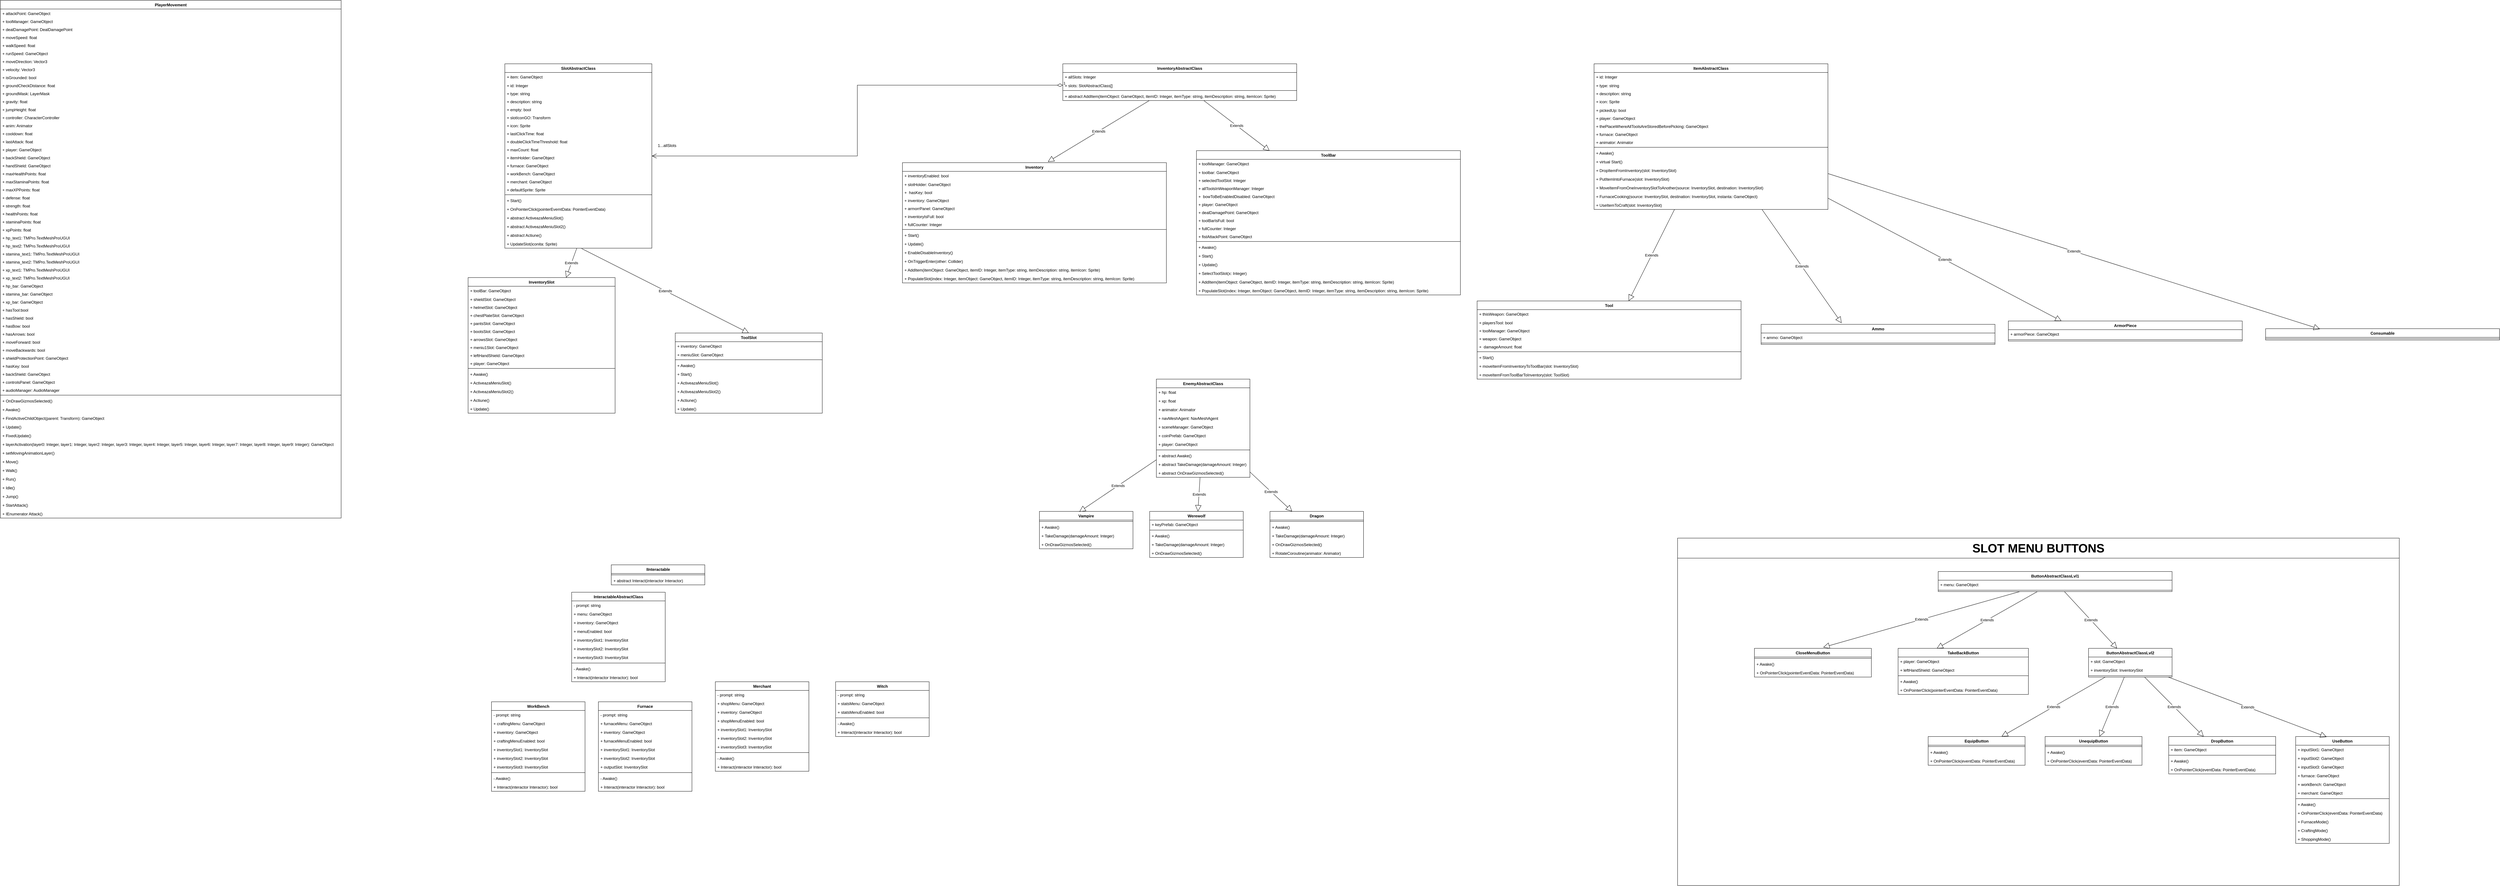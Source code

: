 <mxfile version="24.4.13" type="github">
  <diagram id="C5RBs43oDa-KdzZeNtuy" name="Page-1">
    <mxGraphModel dx="5736" dy="3120" grid="1" gridSize="10" guides="1" tooltips="1" connect="1" arrows="1" fold="1" page="1" pageScale="1" pageWidth="827" pageHeight="1169" math="0" shadow="0">
      <root>
        <mxCell id="WIyWlLk6GJQsqaUBKTNV-0" />
        <mxCell id="WIyWlLk6GJQsqaUBKTNV-1" parent="WIyWlLk6GJQsqaUBKTNV-0" />
        <mxCell id="Gd-mYLwhgfqLwhZGRjHQ-4" value="PlayerMovement" style="swimlane;fontStyle=1;align=center;verticalAlign=top;childLayout=stackLayout;horizontal=1;startSize=26;horizontalStack=0;resizeParent=1;resizeParentMax=0;resizeLast=0;collapsible=1;marginBottom=0;whiteSpace=wrap;html=1;" parent="WIyWlLk6GJQsqaUBKTNV-1" vertex="1">
          <mxGeometry x="90" y="90" width="1020" height="1550" as="geometry" />
        </mxCell>
        <mxCell id="Gd-mYLwhgfqLwhZGRjHQ-5" value="+ attackPoint: GameObject" style="text;strokeColor=none;fillColor=none;align=left;verticalAlign=top;spacingLeft=4;spacingRight=4;overflow=hidden;rotatable=0;points=[[0,0.5],[1,0.5]];portConstraint=eastwest;whiteSpace=wrap;html=1;" parent="Gd-mYLwhgfqLwhZGRjHQ-4" vertex="1">
          <mxGeometry y="26" width="1020" height="24" as="geometry" />
        </mxCell>
        <mxCell id="Gd-mYLwhgfqLwhZGRjHQ-9" value="+ toolManager: GameObject" style="text;strokeColor=none;fillColor=none;align=left;verticalAlign=top;spacingLeft=4;spacingRight=4;overflow=hidden;rotatable=0;points=[[0,0.5],[1,0.5]];portConstraint=eastwest;whiteSpace=wrap;html=1;" parent="Gd-mYLwhgfqLwhZGRjHQ-4" vertex="1">
          <mxGeometry y="50" width="1020" height="24" as="geometry" />
        </mxCell>
        <mxCell id="Gd-mYLwhgfqLwhZGRjHQ-12" value="+ dealDamagePoint: DealDamagePoint" style="text;strokeColor=none;fillColor=none;align=left;verticalAlign=top;spacingLeft=4;spacingRight=4;overflow=hidden;rotatable=0;points=[[0,0.5],[1,0.5]];portConstraint=eastwest;whiteSpace=wrap;html=1;" parent="Gd-mYLwhgfqLwhZGRjHQ-4" vertex="1">
          <mxGeometry y="74" width="1020" height="24" as="geometry" />
        </mxCell>
        <mxCell id="Gd-mYLwhgfqLwhZGRjHQ-10" value="+ moveSpeed: float" style="text;strokeColor=none;fillColor=none;align=left;verticalAlign=top;spacingLeft=4;spacingRight=4;overflow=hidden;rotatable=0;points=[[0,0.5],[1,0.5]];portConstraint=eastwest;whiteSpace=wrap;html=1;" parent="Gd-mYLwhgfqLwhZGRjHQ-4" vertex="1">
          <mxGeometry y="98" width="1020" height="24" as="geometry" />
        </mxCell>
        <mxCell id="Gd-mYLwhgfqLwhZGRjHQ-13" value="+ walkSpeed: float" style="text;strokeColor=none;fillColor=none;align=left;verticalAlign=top;spacingLeft=4;spacingRight=4;overflow=hidden;rotatable=0;points=[[0,0.5],[1,0.5]];portConstraint=eastwest;whiteSpace=wrap;html=1;" parent="Gd-mYLwhgfqLwhZGRjHQ-4" vertex="1">
          <mxGeometry y="122" width="1020" height="24" as="geometry" />
        </mxCell>
        <mxCell id="Gd-mYLwhgfqLwhZGRjHQ-15" value="+ runSpeed: GameObject" style="text;strokeColor=none;fillColor=none;align=left;verticalAlign=top;spacingLeft=4;spacingRight=4;overflow=hidden;rotatable=0;points=[[0,0.5],[1,0.5]];portConstraint=eastwest;whiteSpace=wrap;html=1;" parent="Gd-mYLwhgfqLwhZGRjHQ-4" vertex="1">
          <mxGeometry y="146" width="1020" height="24" as="geometry" />
        </mxCell>
        <mxCell id="Gd-mYLwhgfqLwhZGRjHQ-14" value="+ moveDirection: Vector3" style="text;strokeColor=none;fillColor=none;align=left;verticalAlign=top;spacingLeft=4;spacingRight=4;overflow=hidden;rotatable=0;points=[[0,0.5],[1,0.5]];portConstraint=eastwest;whiteSpace=wrap;html=1;" parent="Gd-mYLwhgfqLwhZGRjHQ-4" vertex="1">
          <mxGeometry y="170" width="1020" height="24" as="geometry" />
        </mxCell>
        <mxCell id="Gd-mYLwhgfqLwhZGRjHQ-16" value="+ velocity: Vector3" style="text;strokeColor=none;fillColor=none;align=left;verticalAlign=top;spacingLeft=4;spacingRight=4;overflow=hidden;rotatable=0;points=[[0,0.5],[1,0.5]];portConstraint=eastwest;whiteSpace=wrap;html=1;" parent="Gd-mYLwhgfqLwhZGRjHQ-4" vertex="1">
          <mxGeometry y="194" width="1020" height="24" as="geometry" />
        </mxCell>
        <mxCell id="Gd-mYLwhgfqLwhZGRjHQ-18" value="+ isGrounded: bool" style="text;strokeColor=none;fillColor=none;align=left;verticalAlign=top;spacingLeft=4;spacingRight=4;overflow=hidden;rotatable=0;points=[[0,0.5],[1,0.5]];portConstraint=eastwest;whiteSpace=wrap;html=1;" parent="Gd-mYLwhgfqLwhZGRjHQ-4" vertex="1">
          <mxGeometry y="218" width="1020" height="24" as="geometry" />
        </mxCell>
        <mxCell id="Gd-mYLwhgfqLwhZGRjHQ-17" value="+ groundCheckDistance: float" style="text;strokeColor=none;fillColor=none;align=left;verticalAlign=top;spacingLeft=4;spacingRight=4;overflow=hidden;rotatable=0;points=[[0,0.5],[1,0.5]];portConstraint=eastwest;whiteSpace=wrap;html=1;" parent="Gd-mYLwhgfqLwhZGRjHQ-4" vertex="1">
          <mxGeometry y="242" width="1020" height="24" as="geometry" />
        </mxCell>
        <mxCell id="Gd-mYLwhgfqLwhZGRjHQ-19" value="+ groundMask: LayerMask" style="text;strokeColor=none;fillColor=none;align=left;verticalAlign=top;spacingLeft=4;spacingRight=4;overflow=hidden;rotatable=0;points=[[0,0.5],[1,0.5]];portConstraint=eastwest;whiteSpace=wrap;html=1;" parent="Gd-mYLwhgfqLwhZGRjHQ-4" vertex="1">
          <mxGeometry y="266" width="1020" height="24" as="geometry" />
        </mxCell>
        <mxCell id="Gd-mYLwhgfqLwhZGRjHQ-11" value="+ gravity: float" style="text;strokeColor=none;fillColor=none;align=left;verticalAlign=top;spacingLeft=4;spacingRight=4;overflow=hidden;rotatable=0;points=[[0,0.5],[1,0.5]];portConstraint=eastwest;whiteSpace=wrap;html=1;" parent="Gd-mYLwhgfqLwhZGRjHQ-4" vertex="1">
          <mxGeometry y="290" width="1020" height="24" as="geometry" />
        </mxCell>
        <mxCell id="Gd-mYLwhgfqLwhZGRjHQ-20" value="+ jumpHeight: float" style="text;strokeColor=none;fillColor=none;align=left;verticalAlign=top;spacingLeft=4;spacingRight=4;overflow=hidden;rotatable=0;points=[[0,0.5],[1,0.5]];portConstraint=eastwest;whiteSpace=wrap;html=1;" parent="Gd-mYLwhgfqLwhZGRjHQ-4" vertex="1">
          <mxGeometry y="314" width="1020" height="24" as="geometry" />
        </mxCell>
        <mxCell id="Gd-mYLwhgfqLwhZGRjHQ-32" value="+ controller: CharacterController" style="text;strokeColor=none;fillColor=none;align=left;verticalAlign=top;spacingLeft=4;spacingRight=4;overflow=hidden;rotatable=0;points=[[0,0.5],[1,0.5]];portConstraint=eastwest;whiteSpace=wrap;html=1;" parent="Gd-mYLwhgfqLwhZGRjHQ-4" vertex="1">
          <mxGeometry y="338" width="1020" height="24" as="geometry" />
        </mxCell>
        <mxCell id="Gd-mYLwhgfqLwhZGRjHQ-33" value="+ anim: Animator" style="text;strokeColor=none;fillColor=none;align=left;verticalAlign=top;spacingLeft=4;spacingRight=4;overflow=hidden;rotatable=0;points=[[0,0.5],[1,0.5]];portConstraint=eastwest;whiteSpace=wrap;html=1;" parent="Gd-mYLwhgfqLwhZGRjHQ-4" vertex="1">
          <mxGeometry y="362" width="1020" height="24" as="geometry" />
        </mxCell>
        <mxCell id="Gd-mYLwhgfqLwhZGRjHQ-47" value="+ cooldown: float" style="text;strokeColor=none;fillColor=none;align=left;verticalAlign=top;spacingLeft=4;spacingRight=4;overflow=hidden;rotatable=0;points=[[0,0.5],[1,0.5]];portConstraint=eastwest;whiteSpace=wrap;html=1;" parent="Gd-mYLwhgfqLwhZGRjHQ-4" vertex="1">
          <mxGeometry y="386" width="1020" height="24" as="geometry" />
        </mxCell>
        <mxCell id="Gd-mYLwhgfqLwhZGRjHQ-49" value="+ lastAttack: float" style="text;strokeColor=none;fillColor=none;align=left;verticalAlign=top;spacingLeft=4;spacingRight=4;overflow=hidden;rotatable=0;points=[[0,0.5],[1,0.5]];portConstraint=eastwest;whiteSpace=wrap;html=1;" parent="Gd-mYLwhgfqLwhZGRjHQ-4" vertex="1">
          <mxGeometry y="410" width="1020" height="24" as="geometry" />
        </mxCell>
        <mxCell id="Gd-mYLwhgfqLwhZGRjHQ-50" value="+ player: GameObject" style="text;strokeColor=none;fillColor=none;align=left;verticalAlign=top;spacingLeft=4;spacingRight=4;overflow=hidden;rotatable=0;points=[[0,0.5],[1,0.5]];portConstraint=eastwest;whiteSpace=wrap;html=1;" parent="Gd-mYLwhgfqLwhZGRjHQ-4" vertex="1">
          <mxGeometry y="434" width="1020" height="24" as="geometry" />
        </mxCell>
        <mxCell id="Gd-mYLwhgfqLwhZGRjHQ-51" value="+ backShield: GameObject" style="text;strokeColor=none;fillColor=none;align=left;verticalAlign=top;spacingLeft=4;spacingRight=4;overflow=hidden;rotatable=0;points=[[0,0.5],[1,0.5]];portConstraint=eastwest;whiteSpace=wrap;html=1;" parent="Gd-mYLwhgfqLwhZGRjHQ-4" vertex="1">
          <mxGeometry y="458" width="1020" height="24" as="geometry" />
        </mxCell>
        <mxCell id="Gd-mYLwhgfqLwhZGRjHQ-52" value="+ handShield: GameObject" style="text;strokeColor=none;fillColor=none;align=left;verticalAlign=top;spacingLeft=4;spacingRight=4;overflow=hidden;rotatable=0;points=[[0,0.5],[1,0.5]];portConstraint=eastwest;whiteSpace=wrap;html=1;" parent="Gd-mYLwhgfqLwhZGRjHQ-4" vertex="1">
          <mxGeometry y="482" width="1020" height="24" as="geometry" />
        </mxCell>
        <mxCell id="Gd-mYLwhgfqLwhZGRjHQ-53" value="+ maxHealthPoints: float" style="text;strokeColor=none;fillColor=none;align=left;verticalAlign=top;spacingLeft=4;spacingRight=4;overflow=hidden;rotatable=0;points=[[0,0.5],[1,0.5]];portConstraint=eastwest;whiteSpace=wrap;html=1;" parent="Gd-mYLwhgfqLwhZGRjHQ-4" vertex="1">
          <mxGeometry y="506" width="1020" height="24" as="geometry" />
        </mxCell>
        <mxCell id="Gd-mYLwhgfqLwhZGRjHQ-54" value="+ maxStaminaPoints: float" style="text;strokeColor=none;fillColor=none;align=left;verticalAlign=top;spacingLeft=4;spacingRight=4;overflow=hidden;rotatable=0;points=[[0,0.5],[1,0.5]];portConstraint=eastwest;whiteSpace=wrap;html=1;" parent="Gd-mYLwhgfqLwhZGRjHQ-4" vertex="1">
          <mxGeometry y="530" width="1020" height="24" as="geometry" />
        </mxCell>
        <mxCell id="Gd-mYLwhgfqLwhZGRjHQ-57" value="+ maxXPPoints: float" style="text;strokeColor=none;fillColor=none;align=left;verticalAlign=top;spacingLeft=4;spacingRight=4;overflow=hidden;rotatable=0;points=[[0,0.5],[1,0.5]];portConstraint=eastwest;whiteSpace=wrap;html=1;" parent="Gd-mYLwhgfqLwhZGRjHQ-4" vertex="1">
          <mxGeometry y="554" width="1020" height="24" as="geometry" />
        </mxCell>
        <mxCell id="Gd-mYLwhgfqLwhZGRjHQ-55" value="+ defense: float" style="text;strokeColor=none;fillColor=none;align=left;verticalAlign=top;spacingLeft=4;spacingRight=4;overflow=hidden;rotatable=0;points=[[0,0.5],[1,0.5]];portConstraint=eastwest;whiteSpace=wrap;html=1;" parent="Gd-mYLwhgfqLwhZGRjHQ-4" vertex="1">
          <mxGeometry y="578" width="1020" height="24" as="geometry" />
        </mxCell>
        <mxCell id="Gd-mYLwhgfqLwhZGRjHQ-56" value="+ strength: float" style="text;strokeColor=none;fillColor=none;align=left;verticalAlign=top;spacingLeft=4;spacingRight=4;overflow=hidden;rotatable=0;points=[[0,0.5],[1,0.5]];portConstraint=eastwest;whiteSpace=wrap;html=1;" parent="Gd-mYLwhgfqLwhZGRjHQ-4" vertex="1">
          <mxGeometry y="602" width="1020" height="24" as="geometry" />
        </mxCell>
        <mxCell id="Gd-mYLwhgfqLwhZGRjHQ-59" value="+ healthPoints: float" style="text;strokeColor=none;fillColor=none;align=left;verticalAlign=top;spacingLeft=4;spacingRight=4;overflow=hidden;rotatable=0;points=[[0,0.5],[1,0.5]];portConstraint=eastwest;whiteSpace=wrap;html=1;" parent="Gd-mYLwhgfqLwhZGRjHQ-4" vertex="1">
          <mxGeometry y="626" width="1020" height="24" as="geometry" />
        </mxCell>
        <mxCell id="Gd-mYLwhgfqLwhZGRjHQ-58" value="+ staminaPoints: float" style="text;strokeColor=none;fillColor=none;align=left;verticalAlign=top;spacingLeft=4;spacingRight=4;overflow=hidden;rotatable=0;points=[[0,0.5],[1,0.5]];portConstraint=eastwest;whiteSpace=wrap;html=1;" parent="Gd-mYLwhgfqLwhZGRjHQ-4" vertex="1">
          <mxGeometry y="650" width="1020" height="24" as="geometry" />
        </mxCell>
        <mxCell id="Gd-mYLwhgfqLwhZGRjHQ-61" value="+ xpPoints: float" style="text;strokeColor=none;fillColor=none;align=left;verticalAlign=top;spacingLeft=4;spacingRight=4;overflow=hidden;rotatable=0;points=[[0,0.5],[1,0.5]];portConstraint=eastwest;whiteSpace=wrap;html=1;" parent="Gd-mYLwhgfqLwhZGRjHQ-4" vertex="1">
          <mxGeometry y="674" width="1020" height="24" as="geometry" />
        </mxCell>
        <mxCell id="Gd-mYLwhgfqLwhZGRjHQ-60" value="+ hp_text1: TMPro.TextMeshProUGUI" style="text;strokeColor=none;fillColor=none;align=left;verticalAlign=top;spacingLeft=4;spacingRight=4;overflow=hidden;rotatable=0;points=[[0,0.5],[1,0.5]];portConstraint=eastwest;whiteSpace=wrap;html=1;" parent="Gd-mYLwhgfqLwhZGRjHQ-4" vertex="1">
          <mxGeometry y="698" width="1020" height="24" as="geometry" />
        </mxCell>
        <mxCell id="Gd-mYLwhgfqLwhZGRjHQ-48" value="+ hp_text2: TMPro.TextMeshProUGUI" style="text;strokeColor=none;fillColor=none;align=left;verticalAlign=top;spacingLeft=4;spacingRight=4;overflow=hidden;rotatable=0;points=[[0,0.5],[1,0.5]];portConstraint=eastwest;whiteSpace=wrap;html=1;" parent="Gd-mYLwhgfqLwhZGRjHQ-4" vertex="1">
          <mxGeometry y="722" width="1020" height="24" as="geometry" />
        </mxCell>
        <mxCell id="Gd-mYLwhgfqLwhZGRjHQ-62" value="+ stamina_text1: TMPro.TextMeshProUGUI" style="text;strokeColor=none;fillColor=none;align=left;verticalAlign=top;spacingLeft=4;spacingRight=4;overflow=hidden;rotatable=0;points=[[0,0.5],[1,0.5]];portConstraint=eastwest;whiteSpace=wrap;html=1;" parent="Gd-mYLwhgfqLwhZGRjHQ-4" vertex="1">
          <mxGeometry y="746" width="1020" height="24" as="geometry" />
        </mxCell>
        <mxCell id="Gd-mYLwhgfqLwhZGRjHQ-63" value="+ stamina_text2: TMPro.TextMeshProUGUI" style="text;strokeColor=none;fillColor=none;align=left;verticalAlign=top;spacingLeft=4;spacingRight=4;overflow=hidden;rotatable=0;points=[[0,0.5],[1,0.5]];portConstraint=eastwest;whiteSpace=wrap;html=1;" parent="Gd-mYLwhgfqLwhZGRjHQ-4" vertex="1">
          <mxGeometry y="770" width="1020" height="24" as="geometry" />
        </mxCell>
        <mxCell id="Gd-mYLwhgfqLwhZGRjHQ-64" value="+ xp_text1: TMPro.TextMeshProUGUI" style="text;strokeColor=none;fillColor=none;align=left;verticalAlign=top;spacingLeft=4;spacingRight=4;overflow=hidden;rotatable=0;points=[[0,0.5],[1,0.5]];portConstraint=eastwest;whiteSpace=wrap;html=1;" parent="Gd-mYLwhgfqLwhZGRjHQ-4" vertex="1">
          <mxGeometry y="794" width="1020" height="24" as="geometry" />
        </mxCell>
        <mxCell id="Gd-mYLwhgfqLwhZGRjHQ-65" value="+ xp_text2: TMPro.TextMeshProUGUI" style="text;strokeColor=none;fillColor=none;align=left;verticalAlign=top;spacingLeft=4;spacingRight=4;overflow=hidden;rotatable=0;points=[[0,0.5],[1,0.5]];portConstraint=eastwest;whiteSpace=wrap;html=1;" parent="Gd-mYLwhgfqLwhZGRjHQ-4" vertex="1">
          <mxGeometry y="818" width="1020" height="24" as="geometry" />
        </mxCell>
        <mxCell id="Gd-mYLwhgfqLwhZGRjHQ-68" value="+ hp_bar: GameObject" style="text;strokeColor=none;fillColor=none;align=left;verticalAlign=top;spacingLeft=4;spacingRight=4;overflow=hidden;rotatable=0;points=[[0,0.5],[1,0.5]];portConstraint=eastwest;whiteSpace=wrap;html=1;" parent="Gd-mYLwhgfqLwhZGRjHQ-4" vertex="1">
          <mxGeometry y="842" width="1020" height="24" as="geometry" />
        </mxCell>
        <mxCell id="Gd-mYLwhgfqLwhZGRjHQ-67" value="+ stamina_bar: GameObject" style="text;strokeColor=none;fillColor=none;align=left;verticalAlign=top;spacingLeft=4;spacingRight=4;overflow=hidden;rotatable=0;points=[[0,0.5],[1,0.5]];portConstraint=eastwest;whiteSpace=wrap;html=1;" parent="Gd-mYLwhgfqLwhZGRjHQ-4" vertex="1">
          <mxGeometry y="866" width="1020" height="24" as="geometry" />
        </mxCell>
        <mxCell id="Gd-mYLwhgfqLwhZGRjHQ-66" value="+ xp_bar: GameObject" style="text;strokeColor=none;fillColor=none;align=left;verticalAlign=top;spacingLeft=4;spacingRight=4;overflow=hidden;rotatable=0;points=[[0,0.5],[1,0.5]];portConstraint=eastwest;whiteSpace=wrap;html=1;" parent="Gd-mYLwhgfqLwhZGRjHQ-4" vertex="1">
          <mxGeometry y="890" width="1020" height="24" as="geometry" />
        </mxCell>
        <mxCell id="Gd-mYLwhgfqLwhZGRjHQ-78" value="+ hasTool:bool" style="text;strokeColor=none;fillColor=none;align=left;verticalAlign=top;spacingLeft=4;spacingRight=4;overflow=hidden;rotatable=0;points=[[0,0.5],[1,0.5]];portConstraint=eastwest;whiteSpace=wrap;html=1;" parent="Gd-mYLwhgfqLwhZGRjHQ-4" vertex="1">
          <mxGeometry y="914" width="1020" height="24" as="geometry" />
        </mxCell>
        <mxCell id="Gd-mYLwhgfqLwhZGRjHQ-77" value="+ hasShield: bool" style="text;strokeColor=none;fillColor=none;align=left;verticalAlign=top;spacingLeft=4;spacingRight=4;overflow=hidden;rotatable=0;points=[[0,0.5],[1,0.5]];portConstraint=eastwest;whiteSpace=wrap;html=1;" parent="Gd-mYLwhgfqLwhZGRjHQ-4" vertex="1">
          <mxGeometry y="938" width="1020" height="24" as="geometry" />
        </mxCell>
        <mxCell id="Gd-mYLwhgfqLwhZGRjHQ-76" value="+ hasBow: bool" style="text;strokeColor=none;fillColor=none;align=left;verticalAlign=top;spacingLeft=4;spacingRight=4;overflow=hidden;rotatable=0;points=[[0,0.5],[1,0.5]];portConstraint=eastwest;whiteSpace=wrap;html=1;" parent="Gd-mYLwhgfqLwhZGRjHQ-4" vertex="1">
          <mxGeometry y="962" width="1020" height="24" as="geometry" />
        </mxCell>
        <mxCell id="Gd-mYLwhgfqLwhZGRjHQ-75" value="+ hasArrows: bool" style="text;strokeColor=none;fillColor=none;align=left;verticalAlign=top;spacingLeft=4;spacingRight=4;overflow=hidden;rotatable=0;points=[[0,0.5],[1,0.5]];portConstraint=eastwest;whiteSpace=wrap;html=1;" parent="Gd-mYLwhgfqLwhZGRjHQ-4" vertex="1">
          <mxGeometry y="986" width="1020" height="24" as="geometry" />
        </mxCell>
        <mxCell id="Gd-mYLwhgfqLwhZGRjHQ-74" value="+ moveForward: bool" style="text;strokeColor=none;fillColor=none;align=left;verticalAlign=top;spacingLeft=4;spacingRight=4;overflow=hidden;rotatable=0;points=[[0,0.5],[1,0.5]];portConstraint=eastwest;whiteSpace=wrap;html=1;" parent="Gd-mYLwhgfqLwhZGRjHQ-4" vertex="1">
          <mxGeometry y="1010" width="1020" height="24" as="geometry" />
        </mxCell>
        <mxCell id="Gd-mYLwhgfqLwhZGRjHQ-73" value="+ moveBackwards: bool" style="text;strokeColor=none;fillColor=none;align=left;verticalAlign=top;spacingLeft=4;spacingRight=4;overflow=hidden;rotatable=0;points=[[0,0.5],[1,0.5]];portConstraint=eastwest;whiteSpace=wrap;html=1;" parent="Gd-mYLwhgfqLwhZGRjHQ-4" vertex="1">
          <mxGeometry y="1034" width="1020" height="24" as="geometry" />
        </mxCell>
        <mxCell id="Gd-mYLwhgfqLwhZGRjHQ-72" value="+ shieldProtectionPoint: GameObject" style="text;strokeColor=none;fillColor=none;align=left;verticalAlign=top;spacingLeft=4;spacingRight=4;overflow=hidden;rotatable=0;points=[[0,0.5],[1,0.5]];portConstraint=eastwest;whiteSpace=wrap;html=1;" parent="Gd-mYLwhgfqLwhZGRjHQ-4" vertex="1">
          <mxGeometry y="1058" width="1020" height="24" as="geometry" />
        </mxCell>
        <mxCell id="Gd-mYLwhgfqLwhZGRjHQ-71" value="+ hasKey: bool" style="text;strokeColor=none;fillColor=none;align=left;verticalAlign=top;spacingLeft=4;spacingRight=4;overflow=hidden;rotatable=0;points=[[0,0.5],[1,0.5]];portConstraint=eastwest;whiteSpace=wrap;html=1;" parent="Gd-mYLwhgfqLwhZGRjHQ-4" vertex="1">
          <mxGeometry y="1082" width="1020" height="24" as="geometry" />
        </mxCell>
        <mxCell id="Gd-mYLwhgfqLwhZGRjHQ-70" value="+ backShield: GameObject" style="text;strokeColor=none;fillColor=none;align=left;verticalAlign=top;spacingLeft=4;spacingRight=4;overflow=hidden;rotatable=0;points=[[0,0.5],[1,0.5]];portConstraint=eastwest;whiteSpace=wrap;html=1;" parent="Gd-mYLwhgfqLwhZGRjHQ-4" vertex="1">
          <mxGeometry y="1106" width="1020" height="24" as="geometry" />
        </mxCell>
        <mxCell id="Gd-mYLwhgfqLwhZGRjHQ-69" value="+ controlsPanel: GameObject" style="text;strokeColor=none;fillColor=none;align=left;verticalAlign=top;spacingLeft=4;spacingRight=4;overflow=hidden;rotatable=0;points=[[0,0.5],[1,0.5]];portConstraint=eastwest;whiteSpace=wrap;html=1;" parent="Gd-mYLwhgfqLwhZGRjHQ-4" vertex="1">
          <mxGeometry y="1130" width="1020" height="24" as="geometry" />
        </mxCell>
        <mxCell id="Gd-mYLwhgfqLwhZGRjHQ-79" value="+ audioManager: AudioManager" style="text;strokeColor=none;fillColor=none;align=left;verticalAlign=top;spacingLeft=4;spacingRight=4;overflow=hidden;rotatable=0;points=[[0,0.5],[1,0.5]];portConstraint=eastwest;whiteSpace=wrap;html=1;" parent="Gd-mYLwhgfqLwhZGRjHQ-4" vertex="1">
          <mxGeometry y="1154" width="1020" height="24" as="geometry" />
        </mxCell>
        <mxCell id="Gd-mYLwhgfqLwhZGRjHQ-6" value="" style="line;strokeWidth=1;fillColor=none;align=left;verticalAlign=middle;spacingTop=-1;spacingLeft=3;spacingRight=3;rotatable=0;labelPosition=right;points=[];portConstraint=eastwest;strokeColor=inherit;" parent="Gd-mYLwhgfqLwhZGRjHQ-4" vertex="1">
          <mxGeometry y="1178" width="1020" height="8" as="geometry" />
        </mxCell>
        <mxCell id="Gd-mYLwhgfqLwhZGRjHQ-7" value="+ OnDrawGizmosSelected()&lt;span style=&quot;color: rgba(0, 0, 0, 0); font-family: monospace; font-size: 0px; text-wrap: nowrap;&quot;&gt;%3CmxGraphModel%3E%3Croot%3E%3CmxCell%20id%3D%220%22%2F%3E%3CmxCell%20id%3D%221%22%20parent%3D%220%22%2F%3E%3CmxCell%20id%3D%222%22%20value%3D%22%2B%20controlsPanel%3A%20GameObject%22%20style%3D%22text%3BstrokeColor%3Dnone%3BfillColor%3Dnone%3Balign%3Dleft%3BverticalAlign%3Dtop%3BspacingLeft%3D4%3BspacingRight%3D4%3Boverflow%3Dhidden%3Brotatable%3D0%3Bpoints%3D%5B%5B0%2C0.5%5D%2C%5B1%2C0.5%5D%5D%3BportConstraint%3Deastwest%3BwhiteSpace%3Dwrap%3Bhtml%3D1%3B%22%20vertex%3D%221%22%20parent%3D%221%22%3E%3CmxGeometry%20x%3D%2290%22%20y%3D%221220%22%20width%3D%22260%22%20height%3D%2224%22%20as%3D%22geometry%22%2F%3E%3C%2FmxCell%3E%3C%2Froot%3E%3C%2FmxGraphModel%3&lt;/span&gt;" style="text;strokeColor=none;fillColor=none;align=left;verticalAlign=top;spacingLeft=4;spacingRight=4;overflow=hidden;rotatable=0;points=[[0,0.5],[1,0.5]];portConstraint=eastwest;whiteSpace=wrap;html=1;" parent="Gd-mYLwhgfqLwhZGRjHQ-4" vertex="1">
          <mxGeometry y="1186" width="1020" height="26" as="geometry" />
        </mxCell>
        <mxCell id="Gd-mYLwhgfqLwhZGRjHQ-80" value="+ Awake()&lt;span style=&quot;color: rgba(0, 0, 0, 0); font-family: monospace; font-size: 0px; text-wrap: nowrap;&quot;&gt;%3CmxGraphModel%3E%3Croot%3E%3CmxCell%20id%3D%220%22%2F%3E%3CmxCell%20id%3D%221%22%20parent%3D%220%22%2F%3E%3CmxCell%20id%3D%222%22%20value%3D%22%2B%20controlsPanel%3A%20GameObject%22%20style%3D%22text%3BstrokeColor%3Dnone%3BfillColor%3Dnone%3Balign%3Dleft%3BverticalAlign%3Dtop%3BspacingLeft%3D4%3BspacingRight%3D4%3Boverflow%3Dhidden%3Brotatable%3D0%3Bpoints%3D%5B%5B0%2C0.5%5D%2C%5B1%2C0.5%5D%5D%3BportConstraint%3Deastwest%3BwhiteSpace%3Dwrap%3Bhtml%3D1%3B%22%20vertex%3D%221%22%20parent%3D%221%22%3E%3CmxGeometry%20x%3D%2290%22%20y%3D%221220%22%20width%3D%22260%22%20height%3D%2224%22%20as%3D%22geometry%22%2F%3E%3C%2FmxCell%3E%3C%2Froot%3E%3C%2FmxGraphModel%&lt;/span&gt;" style="text;strokeColor=none;fillColor=none;align=left;verticalAlign=top;spacingLeft=4;spacingRight=4;overflow=hidden;rotatable=0;points=[[0,0.5],[1,0.5]];portConstraint=eastwest;whiteSpace=wrap;html=1;" parent="Gd-mYLwhgfqLwhZGRjHQ-4" vertex="1">
          <mxGeometry y="1212" width="1020" height="26" as="geometry" />
        </mxCell>
        <mxCell id="Gd-mYLwhgfqLwhZGRjHQ-81" value="+ FindActiveChildObject(parent: Transform): GameObject&lt;span style=&quot;color: rgba(0, 0, 0, 0); font-family: monospace; font-size: 0px; text-wrap: nowrap;&quot;&gt;%3CmxGraphModel%3E%3Croot%3E%3CmxCell%20id%3D%220%22%2F%3E%3CmxCell%20id%3D%221%22%20parent%3D%220%22%2F%3E%3CmxCell%20id%3D%222%22%20value%3D%22%2B%20controlsPanel%3A%20GameObject%22%20style%3D%22text%3BstrokeColor%3Dnone%3BfillColor%3Dnone%3Balign%3Dleft%3BverticalAlign%3Dtop%3BspacingLeft%3D4%3BspacingRight%3D4%3Boverflow%3Dhidden%3Brotatable%3D0%3Bpoints%3D%5B%5B0%2C0.5%5D%2C%5B1%2C0.5%5D%5D%3BportConstraint%3Deastwest%3BwhiteSpace%3Dwrap%3Bhtml%3D1%3B%22%20vertex%3D%221%22%20parent%3D%221%22%3E%3CmxGeometry%20x%3D%2290%22%20y%3D%221220%22%20width%3D%22260%22%20height%3D%2224%22%20as%3D%22geometry%22%2F%3E%3C%2FmxCell%3E%3C%2Froot%3E%3C%2FmxGraphModel%3E&lt;/span&gt;" style="text;strokeColor=none;fillColor=none;align=left;verticalAlign=top;spacingLeft=4;spacingRight=4;overflow=hidden;rotatable=0;points=[[0,0.5],[1,0.5]];portConstraint=eastwest;whiteSpace=wrap;html=1;" parent="Gd-mYLwhgfqLwhZGRjHQ-4" vertex="1">
          <mxGeometry y="1238" width="1020" height="26" as="geometry" />
        </mxCell>
        <mxCell id="Gd-mYLwhgfqLwhZGRjHQ-85" value="+ Update&lt;span style=&quot;color: rgba(0, 0, 0, 0); font-family: monospace; font-size: 0px; text-wrap: nowrap;&quot;&gt;%3CmxGraphModel%3E%3Croot%3E%3CmxCell%20id%3D%220%22%2F%3E%3CmxCell%20id%3D%221%22%20parent%3D%220%22%2F%3E%3CmxCell%20id%3D%222%22%20value%3D%22%2B%20Awake()%26lt%3Bspan%20style%3D%26quot%3Bcolor%3A%20rgba(0%2C%200%2C%200%2C%200)%3B%20font-family%3A%20monospace%3B%20font-size%3A%200px%3B%20text-wrap%3A%20nowrap%3B%26quot%3B%26gt%3B%253CmxGraphModel%253E%253Croot%253E%253CmxCell%2520id%253D%25220%2522%252F%253E%253CmxCell%2520id%253D%25221%2522%2520parent%253D%25220%2522%252F%253E%253CmxCell%2520id%253D%25222%2522%2520value%253D%2522%252B%2520controlsPanel%253A%2520GameObject%2522%2520style%253D%2522text%253BstrokeColor%253Dnone%253BfillColor%253Dnone%253Balign%253Dleft%253BverticalAlign%253Dtop%253BspacingLeft%253D4%253BspacingRight%253D4%253Boverflow%253Dhidden%253Brotatable%253D0%253Bpoints%253D%255B%255B0%252C0.5%255D%252C%255B1%252C0.5%255D%255D%253BportConstraint%253Deastwest%253BwhiteSpace%253Dwrap%253Bhtml%253D1%253B%2522%2520vertex%253D%25221%2522%2520parent%253D%25221%2522%253E%253CmxGeometry%2520x%253D%252290%2522%2520y%253D%25221220%2522%2520width%253D%2522260%2522%2520height%253D%252224%2522%2520as%253D%2522geometry%2522%252F%253E%253C%252FmxCell%253E%253C%252Froot%253E%253C%252FmxGraphModel%25%26lt%3B%2Fspan%26gt%3B%22%20style%3D%22text%3BstrokeColor%3Dnone%3BfillColor%3Dnone%3Balign%3Dleft%3BverticalAlign%3Dtop%3BspacingLeft%3D4%3BspacingRight%3D4%3Boverflow%3Dhidden%3Brotatable%3D0%3Bpoints%3D%5B%5B0%2C0.5%5D%2C%5B1%2C0.5%5D%5D%3BportConstraint%3Deastwest%3BwhiteSpace%3Dwrap%3Bhtml%3D1%3B%22%20vertex%3D%221%22%20parent%3D%221%22%3E%3CmxGeometry%20x%3D%2290%22%20y%3D%221302%22%20width%3D%22400%22%20height%3D%2226%22%20as%3D%22geometry%22%2F%3E%3C%2FmxCell%3E%3C%2Froot%3E%3C%2FmxGraphModel%3E&lt;/span&gt;()&lt;span style=&quot;color: rgba(0, 0, 0, 0); font-family: monospace; font-size: 0px; text-wrap: nowrap;&quot;&gt;%3CmxGraphModel%3E%3Croot%3E%3CmxCell%20id%3D%220%22%2F%3E%3CmxCell%20id%3D%221%22%20parent%3D%220%22%2F%3E%3CmxCell%20id%3D%222%22%20value%3D%22%2B%20controlsPanel%3A%20GameObject%22%20style%3D%22text%3BstrokeColor%3Dnone%3BfillColor%3Dnone%3Balign%3Dleft%3BverticalAlign%3Dtop%3BspacingLeft%3D4%3BspacingRight%3D4%3Boverflow%3Dhidden%3Brotatable%3D0%3Bpoints%3D%5B%5B0%2C0.5%5D%2C%5B1%2C0.5%5D%5D%3BportConstraint%3Deastwest%3BwhiteSpace%3Dwrap%3Bhtml%3D1%3B%22%20vertex%3D%221%22%20parent%3D%221%22%3E%3CmxGeometry%20x%3D%2290%22%20y%3D%221220%22%20width%3D%22260%22%20height%3D%2224%22%20as%3D%22geometry%22%2F%3E%3C%2FmxCell%3E%3C%2Froot%3E%3C%2FmxGraphModel%&lt;/span&gt;" style="text;strokeColor=none;fillColor=none;align=left;verticalAlign=top;spacingLeft=4;spacingRight=4;overflow=hidden;rotatable=0;points=[[0,0.5],[1,0.5]];portConstraint=eastwest;whiteSpace=wrap;html=1;" parent="Gd-mYLwhgfqLwhZGRjHQ-4" vertex="1">
          <mxGeometry y="1264" width="1020" height="26" as="geometry" />
        </mxCell>
        <mxCell id="Gd-mYLwhgfqLwhZGRjHQ-86" value="+ FixedUpdate()&lt;span style=&quot;color: rgba(0, 0, 0, 0); font-family: monospace; font-size: 0px; text-wrap: nowrap;&quot;&gt;%3CmxGraphModel%3E%3Croot%3E%3CmxCell%20id%3D%220%22%2F%3E%3CmxCell%20id%3D%221%22%20parent%3D%220%22%2F%3E%3CmxCell%20id%3D%222%22%20value%3D%22%2B%20controlsPanel%3A%20GameObject%22%20style%3D%22text%3BstrokeColor%3Dnone%3BfillColor%3Dnone%3Balign%3Dleft%3BverticalAlign%3Dtop%3BspacingLeft%3D4%3BspacingRight%3D4%3Boverflow%3Dhidden%3Brotatable%3D0%3Bpoints%3D%5B%5B0%2C0.5%5D%2C%5B1%2C0.5%5D%5D%3BportConstraint%3Deastwest%3BwhiteSpace%3Dwrap%3Bhtml%3D1%3B%22%20vertex%3D%221%22%20parent%3D%221%22%3E%3CmxGeometry%20x%3D%2290%22%20y%3D%221220%22%20width%3D%22260%22%20height%3D%2224%22%20as%3D%22geometry%22%2F%3E%3C%2FmxCell%3E%3C%2Froot%3E%3C%2FmxGraphModel%&lt;/span&gt;" style="text;strokeColor=none;fillColor=none;align=left;verticalAlign=top;spacingLeft=4;spacingRight=4;overflow=hidden;rotatable=0;points=[[0,0.5],[1,0.5]];portConstraint=eastwest;whiteSpace=wrap;html=1;" parent="Gd-mYLwhgfqLwhZGRjHQ-4" vertex="1">
          <mxGeometry y="1290" width="1020" height="26" as="geometry" />
        </mxCell>
        <mxCell id="Gd-mYLwhgfqLwhZGRjHQ-87" value="+ layerActivation(layer0: Integer, layer1: Integer, layer2: Integer, layer3: Integer, layer4: Integer, layer5: Integer, layer6: Integer, layer7: Integer, layer8: Integer, layer9: Integer): GameObject&lt;span style=&quot;color: rgba(0, 0, 0, 0); font-family: monospace; font-size: 0px; text-wrap: nowrap;&quot;&gt;%3CmxGraphModel%3E%3Croot%3E%3CmxCell%20id%3D%220%22%2F%3E%3CmxCell%20id%3D%221%22%20parent%3D%220%22%2F%3E%3CmxCell%20id%3D%222%22%20value%3D%22%2B%20controlsPanel%3A%20GameObject%22%20style%3D%22text%3BstrokeColor%3Dnone%3BfillColor%3Dnone%3Balign%3Dleft%3BverticalAlign%3Dtop%3BspacingLeft%3D4%3BspacingRight%3D4%3Boverflow%3Dhidden%3Brotatable%3D0%3Bpoints%3D%5B%5B0%2C0.5%5D%2C%5B1%2C0.5%5D%5D%3BportConstraint%3Deastwest%3BwhiteSpace%3Dwrap%3Bhtml%3D1%3B%22%20vertex%3D%221%22%20parent%3D%221%22%3E%3CmxGeometry%20x%3D%2290%22%20y%3D%221220%22%20width%3D%22260%22%20height%3D%2224%22%20as%3D%22geometry%22%2F%3E%3C%2FmxCell%3E%3C%2Froot%3E%3C%2FmxGraphModel%3E&lt;/span&gt;" style="text;strokeColor=none;fillColor=none;align=left;verticalAlign=top;spacingLeft=4;spacingRight=4;overflow=hidden;rotatable=0;points=[[0,0.5],[1,0.5]];portConstraint=eastwest;whiteSpace=wrap;html=1;" parent="Gd-mYLwhgfqLwhZGRjHQ-4" vertex="1">
          <mxGeometry y="1316" width="1020" height="26" as="geometry" />
        </mxCell>
        <mxCell id="Gd-mYLwhgfqLwhZGRjHQ-89" value="+ setMovingAnimationLayer()&lt;span style=&quot;color: rgba(0, 0, 0, 0); font-family: monospace; font-size: 0px; text-wrap: nowrap;&quot;&gt;%3CmxGraphModel%3E%3Croot%3E%3CmxCell%20id%3D%220%22%2F%3E%3CmxCell%20id%3D%221%22%20parent%3D%220%22%2F%3E%3CmxCell%20id%3D%222%22%20value%3D%22%2B%20controlsPanel%3A%20GameObject%22%20style%3D%22text%3BstrokeColor%3Dnone%3BfillColor%3Dnone%3Balign%3Dleft%3BverticalAlign%3Dtop%3BspacingLeft%3D4%3BspacingRight%3D4%3Boverflow%3Dhidden%3Brotatable%3D0%3Bpoints%3D%5B%5B0%2C0.5%5D%2C%5B1%2C0.5%5D%5D%3BportConstraint%3Deastwest%3BwhiteSpace%3Dwrap%3Bhtml%3D1%3B%22%20vertex%3D%221%22%20parent%3D%221%22%3E%3CmxGeometry%20x%3D%2290%22%20y%3D%221220%22%20width%3D%22260%22%20height%3D%2224%22%20as%3D%22geometry%22%2F%3E%3C%2FmxCell%3E%3C%2Froot%3E%3C%2FmxGraphModel%&lt;/span&gt;" style="text;strokeColor=none;fillColor=none;align=left;verticalAlign=top;spacingLeft=4;spacingRight=4;overflow=hidden;rotatable=0;points=[[0,0.5],[1,0.5]];portConstraint=eastwest;whiteSpace=wrap;html=1;" parent="Gd-mYLwhgfqLwhZGRjHQ-4" vertex="1">
          <mxGeometry y="1342" width="1020" height="26" as="geometry" />
        </mxCell>
        <mxCell id="Gd-mYLwhgfqLwhZGRjHQ-90" value="+ Move()&lt;span style=&quot;color: rgba(0, 0, 0, 0); font-family: monospace; font-size: 0px; text-wrap: nowrap;&quot;&gt;%3CmxGraphModel%3E%3Croot%3E%3CmxCell%20id%3D%220%22%2F%3E%3CmxCell%20id%3D%221%22%20parent%3D%220%22%2F%3E%3CmxCell%20id%3D%222%22%20value%3D%22%2B%20controlsPanel%3A%20GameObject%22%20style%3D%22text%3BstrokeColor%3Dnone%3BfillColor%3Dnone%3Balign%3Dleft%3BverticalAlign%3Dtop%3BspacingLeft%3D4%3BspacingRight%3D4%3Boverflow%3Dhidden%3Brotatable%3D0%3Bpoints%3D%5B%5B0%2C0.5%5D%2C%5B1%2C0.5%5D%5D%3BportConstraint%3Deastwest%3BwhiteSpace%3Dwrap%3Bhtml%3D1%3B%22%20vertex%3D%221%22%20parent%3D%221%22%3E%3CmxGeometry%20x%3D%2290%22%20y%3D%221220%22%20width%3D%22260%22%20height%3D%2224%22%20as%3D%22geometry%22%2F%3E%3C%2FmxCell%3E%3C%2Froot%3E%3C%2FmxGraphModel%&lt;/span&gt;" style="text;strokeColor=none;fillColor=none;align=left;verticalAlign=top;spacingLeft=4;spacingRight=4;overflow=hidden;rotatable=0;points=[[0,0.5],[1,0.5]];portConstraint=eastwest;whiteSpace=wrap;html=1;" parent="Gd-mYLwhgfqLwhZGRjHQ-4" vertex="1">
          <mxGeometry y="1368" width="1020" height="26" as="geometry" />
        </mxCell>
        <mxCell id="Gd-mYLwhgfqLwhZGRjHQ-91" value="+ Walk()&lt;span style=&quot;color: rgba(0, 0, 0, 0); font-family: monospace; font-size: 0px; text-wrap: nowrap;&quot;&gt;%3CmxGraphModel%3E%3Croot%3E%3CmxCell%20id%3D%220%22%2F%3E%3CmxCell%20id%3D%221%22%20parent%3D%220%22%2F%3E%3CmxCell%20id%3D%222%22%20value%3D%22%2B%20controlsPanel%3A%20GameObject%22%20style%3D%22text%3BstrokeColor%3Dnone%3BfillColor%3Dnone%3Balign%3Dleft%3BverticalAlign%3Dtop%3BspacingLeft%3D4%3BspacingRight%3D4%3Boverflow%3Dhidden%3Brotatable%3D0%3Bpoints%3D%5B%5B0%2C0.5%5D%2C%5B1%2C0.5%5D%5D%3BportConstraint%3Deastwest%3BwhiteSpace%3Dwrap%3Bhtml%3D1%3B%22%20vertex%3D%221%22%20parent%3D%221%22%3E%3CmxGeometry%20x%3D%2290%22%20y%3D%221220%22%20width%3D%22260%22%20height%3D%2224%22%20as%3D%22geometry%22%2F%3E%3C%2FmxCell%3E%3C%2Froot%3E%3C%2FmxGraphModel%&lt;/span&gt;" style="text;strokeColor=none;fillColor=none;align=left;verticalAlign=top;spacingLeft=4;spacingRight=4;overflow=hidden;rotatable=0;points=[[0,0.5],[1,0.5]];portConstraint=eastwest;whiteSpace=wrap;html=1;" parent="Gd-mYLwhgfqLwhZGRjHQ-4" vertex="1">
          <mxGeometry y="1394" width="1020" height="26" as="geometry" />
        </mxCell>
        <mxCell id="Gd-mYLwhgfqLwhZGRjHQ-92" value="+ Run()&lt;span style=&quot;color: rgba(0, 0, 0, 0); font-family: monospace; font-size: 0px; text-wrap: nowrap;&quot;&gt;%3CmxGraphModel%3E%3Croot%3E%3CmxCell%20id%3D%220%22%2F%3E%3CmxCell%20id%3D%221%22%20parent%3D%220%22%2F%3E%3CmxCell%20id%3D%222%22%20value%3D%22%2B%20controlsPanel%3A%20GameObject%22%20style%3D%22text%3BstrokeColor%3Dnone%3BfillColor%3Dnone%3Balign%3Dleft%3BverticalAlign%3Dtop%3BspacingLeft%3D4%3BspacingRight%3D4%3Boverflow%3Dhidden%3Brotatable%3D0%3Bpoints%3D%5B%5B0%2C0.5%5D%2C%5B1%2C0.5%5D%5D%3BportConstraint%3Deastwest%3BwhiteSpace%3Dwrap%3Bhtml%3D1%3B%22%20vertex%3D%221%22%20parent%3D%221%22%3E%3CmxGeometry%20x%3D%2290%22%20y%3D%221220%22%20width%3D%22260%22%20height%3D%2224%22%20as%3D%22geometry%22%2F%3E%3C%2FmxCell%3E%3C%2Froot%3E%3C%2FmxGraphModel%&lt;/span&gt;" style="text;strokeColor=none;fillColor=none;align=left;verticalAlign=top;spacingLeft=4;spacingRight=4;overflow=hidden;rotatable=0;points=[[0,0.5],[1,0.5]];portConstraint=eastwest;whiteSpace=wrap;html=1;" parent="Gd-mYLwhgfqLwhZGRjHQ-4" vertex="1">
          <mxGeometry y="1420" width="1020" height="26" as="geometry" />
        </mxCell>
        <mxCell id="Gd-mYLwhgfqLwhZGRjHQ-93" value="+ Idle()&lt;span style=&quot;color: rgba(0, 0, 0, 0); font-family: monospace; font-size: 0px; text-wrap: nowrap;&quot;&gt;%3CmxGraphModel%3E%3Croot%3E%3CmxCell%20id%3D%220%22%2F%3E%3CmxCell%20id%3D%221%22%20parent%3D%220%22%2F%3E%3CmxCell%20id%3D%222%22%20value%3D%22%2B%20controlsPanel%3A%20GameObject%22%20style%3D%22text%3BstrokeColor%3Dnone%3BfillColor%3Dnone%3Balign%3Dleft%3BverticalAlign%3Dtop%3BspacingLeft%3D4%3BspacingRight%3D4%3Boverflow%3Dhidden%3Brotatable%3D0%3Bpoints%3D%5B%5B0%2C0.5%5D%2C%5B1%2C0.5%5D%5D%3BportConstraint%3Deastwest%3BwhiteSpace%3Dwrap%3Bhtml%3D1%3B%22%20vertex%3D%221%22%20parent%3D%221%22%3E%3CmxGeometry%20x%3D%2290%22%20y%3D%221220%22%20width%3D%22260%22%20height%3D%2224%22%20as%3D%22geometry%22%2F%3E%3C%2FmxCell%3E%3C%2Froot%3E%3C%2FmxGraphModel%&lt;/span&gt;" style="text;strokeColor=none;fillColor=none;align=left;verticalAlign=top;spacingLeft=4;spacingRight=4;overflow=hidden;rotatable=0;points=[[0,0.5],[1,0.5]];portConstraint=eastwest;whiteSpace=wrap;html=1;" parent="Gd-mYLwhgfqLwhZGRjHQ-4" vertex="1">
          <mxGeometry y="1446" width="1020" height="26" as="geometry" />
        </mxCell>
        <mxCell id="Gd-mYLwhgfqLwhZGRjHQ-94" value="+ Jump()&lt;span style=&quot;color: rgba(0, 0, 0, 0); font-family: monospace; font-size: 0px; text-wrap: nowrap;&quot;&gt;%3CmxGraphModel%3E%3Croot%3E%3CmxCell%20id%3D%220%22%2F%3E%3CmxCell%20id%3D%221%22%20parent%3D%220%22%2F%3E%3CmxCell%20id%3D%222%22%20value%3D%22%2B%20controlsPanel%3A%20GameObject%22%20style%3D%22text%3BstrokeColor%3Dnone%3BfillColor%3Dnone%3Balign%3Dleft%3BverticalAlign%3Dtop%3BspacingLeft%3D4%3BspacingRight%3D4%3Boverflow%3Dhidden%3Brotatable%3D0%3Bpoints%3D%5B%5B0%2C0.5%5D%2C%5B1%2C0.5%5D%5D%3BportConstraint%3Deastwest%3BwhiteSpace%3Dwrap%3Bhtml%3D1%3B%22%20vertex%3D%221%22%20parent%3D%221%22%3E%3CmxGeometry%20x%3D%2290%22%20y%3D%221220%22%20width%3D%22260%22%20height%3D%2224%22%20as%3D%22geometry%22%2F%3E%3C%2FmxCell%3E%3C%2Froot%3E%3C%2FmxGraphModel%&lt;/span&gt;" style="text;strokeColor=none;fillColor=none;align=left;verticalAlign=top;spacingLeft=4;spacingRight=4;overflow=hidden;rotatable=0;points=[[0,0.5],[1,0.5]];portConstraint=eastwest;whiteSpace=wrap;html=1;" parent="Gd-mYLwhgfqLwhZGRjHQ-4" vertex="1">
          <mxGeometry y="1472" width="1020" height="26" as="geometry" />
        </mxCell>
        <mxCell id="Gd-mYLwhgfqLwhZGRjHQ-95" value="+ StartAttack()&lt;span style=&quot;color: rgba(0, 0, 0, 0); font-family: monospace; font-size: 0px; text-wrap: nowrap;&quot;&gt;%3CmxGraphModel%3E%3Croot%3E%3CmxCell%20id%3D%220%22%2F%3E%3CmxCell%20id%3D%221%22%20parent%3D%220%22%2F%3E%3CmxCell%20id%3D%222%22%20value%3D%22%2B%20controlsPanel%3A%20GameObject%22%20style%3D%22text%3BstrokeColor%3Dnone%3BfillColor%3Dnone%3Balign%3Dleft%3BverticalAlign%3Dtop%3BspacingLeft%3D4%3BspacingRight%3D4%3Boverflow%3Dhidden%3Brotatable%3D0%3Bpoints%3D%5B%5B0%2C0.5%5D%2C%5B1%2C0.5%5D%5D%3BportConstraint%3Deastwest%3BwhiteSpace%3Dwrap%3Bhtml%3D1%3B%22%20vertex%3D%221%22%20parent%3D%221%22%3E%3CmxGeometry%20x%3D%2290%22%20y%3D%221220%22%20width%3D%22260%22%20height%3D%2224%22%20as%3D%22geometry%22%2F%3E%3C%2FmxCell%3E%3C%2Froot%3E%3C%2FmxGraphModel%&lt;/span&gt;" style="text;strokeColor=none;fillColor=none;align=left;verticalAlign=top;spacingLeft=4;spacingRight=4;overflow=hidden;rotatable=0;points=[[0,0.5],[1,0.5]];portConstraint=eastwest;whiteSpace=wrap;html=1;" parent="Gd-mYLwhgfqLwhZGRjHQ-4" vertex="1">
          <mxGeometry y="1498" width="1020" height="26" as="geometry" />
        </mxCell>
        <mxCell id="Gd-mYLwhgfqLwhZGRjHQ-96" value="+ IEnumerator Attack()&lt;span style=&quot;color: rgba(0, 0, 0, 0); font-family: monospace; font-size: 0px; text-wrap: nowrap;&quot;&gt;%3CmxGraphModel%3E%3Croot%3E%3CmxCell%20id%3D%220%22%2F%3E%3CmxCell%20id%3D%221%22%20parent%3D%220%22%2F%3E%3CmxCell%20id%3D%222%22%20value%3D%22%2B%20controlsPanel%3A%20GameObject%22%20style%3D%22text%3BstrokeColor%3Dnone%3BfillColor%3Dnone%3Balign%3Dleft%3BverticalAlign%3Dtop%3BspacingLeft%3D4%3BspacingRight%3D4%3Boverflow%3Dhidden%3Brotatable%3D0%3Bpoints%3D%5B%5B0%2C0.5%5D%2C%5B1%2C0.5%5D%5D%3BportConstraint%3Deastwest%3BwhiteSpace%3Dwrap%3Bhtml%3D1%3B%22%20vertex%3D%221%22%20parent%3D%221%22%3E%3CmxGeometry%20x%3D%2290%22%20y%3D%221220%22%20width%3D%22260%22%20height%3D%2224%22%20as%3D%22geometry%22%2F%3E%3C%2FmxCell%3E%3C%2Froot%3E%3C%2FmxGraphModel%&lt;/span&gt;" style="text;strokeColor=none;fillColor=none;align=left;verticalAlign=top;spacingLeft=4;spacingRight=4;overflow=hidden;rotatable=0;points=[[0,0.5],[1,0.5]];portConstraint=eastwest;whiteSpace=wrap;html=1;" parent="Gd-mYLwhgfqLwhZGRjHQ-4" vertex="1">
          <mxGeometry y="1524" width="1020" height="26" as="geometry" />
        </mxCell>
        <mxCell id="Gd-mYLwhgfqLwhZGRjHQ-97" value="SlotAbstractClass" style="swimlane;fontStyle=1;align=center;verticalAlign=top;childLayout=stackLayout;horizontal=1;startSize=26;horizontalStack=0;resizeParent=1;resizeParentMax=0;resizeLast=0;collapsible=1;marginBottom=0;whiteSpace=wrap;html=1;" parent="WIyWlLk6GJQsqaUBKTNV-1" vertex="1">
          <mxGeometry x="1600" y="280" width="440" height="552" as="geometry" />
        </mxCell>
        <mxCell id="Gd-mYLwhgfqLwhZGRjHQ-98" value="+ item: GameObject" style="text;strokeColor=none;fillColor=none;align=left;verticalAlign=top;spacingLeft=4;spacingRight=4;overflow=hidden;rotatable=0;points=[[0,0.5],[1,0.5]];portConstraint=eastwest;whiteSpace=wrap;html=1;" parent="Gd-mYLwhgfqLwhZGRjHQ-97" vertex="1">
          <mxGeometry y="26" width="440" height="26" as="geometry" />
        </mxCell>
        <mxCell id="Gd-mYLwhgfqLwhZGRjHQ-101" value="+ id: Integer" style="text;strokeColor=none;fillColor=none;align=left;verticalAlign=top;spacingLeft=4;spacingRight=4;overflow=hidden;rotatable=0;points=[[0,0.5],[1,0.5]];portConstraint=eastwest;whiteSpace=wrap;html=1;" parent="Gd-mYLwhgfqLwhZGRjHQ-97" vertex="1">
          <mxGeometry y="52" width="440" height="24" as="geometry" />
        </mxCell>
        <mxCell id="Gd-mYLwhgfqLwhZGRjHQ-102" value="+ type: string" style="text;strokeColor=none;fillColor=none;align=left;verticalAlign=top;spacingLeft=4;spacingRight=4;overflow=hidden;rotatable=0;points=[[0,0.5],[1,0.5]];portConstraint=eastwest;whiteSpace=wrap;html=1;" parent="Gd-mYLwhgfqLwhZGRjHQ-97" vertex="1">
          <mxGeometry y="76" width="440" height="24" as="geometry" />
        </mxCell>
        <mxCell id="Gd-mYLwhgfqLwhZGRjHQ-103" value="+ description: string" style="text;strokeColor=none;fillColor=none;align=left;verticalAlign=top;spacingLeft=4;spacingRight=4;overflow=hidden;rotatable=0;points=[[0,0.5],[1,0.5]];portConstraint=eastwest;whiteSpace=wrap;html=1;" parent="Gd-mYLwhgfqLwhZGRjHQ-97" vertex="1">
          <mxGeometry y="100" width="440" height="24" as="geometry" />
        </mxCell>
        <mxCell id="Gd-mYLwhgfqLwhZGRjHQ-105" value="+ empty: bool" style="text;strokeColor=none;fillColor=none;align=left;verticalAlign=top;spacingLeft=4;spacingRight=4;overflow=hidden;rotatable=0;points=[[0,0.5],[1,0.5]];portConstraint=eastwest;whiteSpace=wrap;html=1;" parent="Gd-mYLwhgfqLwhZGRjHQ-97" vertex="1">
          <mxGeometry y="124" width="440" height="24" as="geometry" />
        </mxCell>
        <mxCell id="Gd-mYLwhgfqLwhZGRjHQ-104" value="+ slotIconGO: Transform" style="text;strokeColor=none;fillColor=none;align=left;verticalAlign=top;spacingLeft=4;spacingRight=4;overflow=hidden;rotatable=0;points=[[0,0.5],[1,0.5]];portConstraint=eastwest;whiteSpace=wrap;html=1;" parent="Gd-mYLwhgfqLwhZGRjHQ-97" vertex="1">
          <mxGeometry y="148" width="440" height="24" as="geometry" />
        </mxCell>
        <mxCell id="Gd-mYLwhgfqLwhZGRjHQ-106" value="+ icon: Sprite" style="text;strokeColor=none;fillColor=none;align=left;verticalAlign=top;spacingLeft=4;spacingRight=4;overflow=hidden;rotatable=0;points=[[0,0.5],[1,0.5]];portConstraint=eastwest;whiteSpace=wrap;html=1;" parent="Gd-mYLwhgfqLwhZGRjHQ-97" vertex="1">
          <mxGeometry y="172" width="440" height="24" as="geometry" />
        </mxCell>
        <mxCell id="Gd-mYLwhgfqLwhZGRjHQ-114" value="+ lastClickTime: float" style="text;strokeColor=none;fillColor=none;align=left;verticalAlign=top;spacingLeft=4;spacingRight=4;overflow=hidden;rotatable=0;points=[[0,0.5],[1,0.5]];portConstraint=eastwest;whiteSpace=wrap;html=1;" parent="Gd-mYLwhgfqLwhZGRjHQ-97" vertex="1">
          <mxGeometry y="196" width="440" height="24" as="geometry" />
        </mxCell>
        <mxCell id="Gd-mYLwhgfqLwhZGRjHQ-113" value="+ doubleClickTimeThreshold: float" style="text;strokeColor=none;fillColor=none;align=left;verticalAlign=top;spacingLeft=4;spacingRight=4;overflow=hidden;rotatable=0;points=[[0,0.5],[1,0.5]];portConstraint=eastwest;whiteSpace=wrap;html=1;" parent="Gd-mYLwhgfqLwhZGRjHQ-97" vertex="1">
          <mxGeometry y="220" width="440" height="24" as="geometry" />
        </mxCell>
        <mxCell id="Gd-mYLwhgfqLwhZGRjHQ-112" value="+ maxCount: float" style="text;strokeColor=none;fillColor=none;align=left;verticalAlign=top;spacingLeft=4;spacingRight=4;overflow=hidden;rotatable=0;points=[[0,0.5],[1,0.5]];portConstraint=eastwest;whiteSpace=wrap;html=1;" parent="Gd-mYLwhgfqLwhZGRjHQ-97" vertex="1">
          <mxGeometry y="244" width="440" height="24" as="geometry" />
        </mxCell>
        <mxCell id="Gd-mYLwhgfqLwhZGRjHQ-110" value="+ itemHolder: GameObject" style="text;strokeColor=none;fillColor=none;align=left;verticalAlign=top;spacingLeft=4;spacingRight=4;overflow=hidden;rotatable=0;points=[[0,0.5],[1,0.5]];portConstraint=eastwest;whiteSpace=wrap;html=1;" parent="Gd-mYLwhgfqLwhZGRjHQ-97" vertex="1">
          <mxGeometry y="268" width="440" height="24" as="geometry" />
        </mxCell>
        <mxCell id="Gd-mYLwhgfqLwhZGRjHQ-111" value="+ furnace: GameObject" style="text;strokeColor=none;fillColor=none;align=left;verticalAlign=top;spacingLeft=4;spacingRight=4;overflow=hidden;rotatable=0;points=[[0,0.5],[1,0.5]];portConstraint=eastwest;whiteSpace=wrap;html=1;" parent="Gd-mYLwhgfqLwhZGRjHQ-97" vertex="1">
          <mxGeometry y="292" width="440" height="24" as="geometry" />
        </mxCell>
        <mxCell id="Gd-mYLwhgfqLwhZGRjHQ-109" value="+ workBench: GameObject" style="text;strokeColor=none;fillColor=none;align=left;verticalAlign=top;spacingLeft=4;spacingRight=4;overflow=hidden;rotatable=0;points=[[0,0.5],[1,0.5]];portConstraint=eastwest;whiteSpace=wrap;html=1;" parent="Gd-mYLwhgfqLwhZGRjHQ-97" vertex="1">
          <mxGeometry y="316" width="440" height="24" as="geometry" />
        </mxCell>
        <mxCell id="Gd-mYLwhgfqLwhZGRjHQ-108" value="+ merchant: GameObject" style="text;strokeColor=none;fillColor=none;align=left;verticalAlign=top;spacingLeft=4;spacingRight=4;overflow=hidden;rotatable=0;points=[[0,0.5],[1,0.5]];portConstraint=eastwest;whiteSpace=wrap;html=1;" parent="Gd-mYLwhgfqLwhZGRjHQ-97" vertex="1">
          <mxGeometry y="340" width="440" height="24" as="geometry" />
        </mxCell>
        <mxCell id="tNMWOhQOn91rL2KLn048-3" value="+ defaultSprite: Sprite" style="text;strokeColor=none;fillColor=none;align=left;verticalAlign=top;spacingLeft=4;spacingRight=4;overflow=hidden;rotatable=0;points=[[0,0.5],[1,0.5]];portConstraint=eastwest;whiteSpace=wrap;html=1;" parent="Gd-mYLwhgfqLwhZGRjHQ-97" vertex="1">
          <mxGeometry y="364" width="440" height="24" as="geometry" />
        </mxCell>
        <mxCell id="Gd-mYLwhgfqLwhZGRjHQ-99" value="" style="line;strokeWidth=1;fillColor=none;align=left;verticalAlign=middle;spacingTop=-1;spacingLeft=3;spacingRight=3;rotatable=0;labelPosition=right;points=[];portConstraint=eastwest;strokeColor=inherit;" parent="Gd-mYLwhgfqLwhZGRjHQ-97" vertex="1">
          <mxGeometry y="388" width="440" height="8" as="geometry" />
        </mxCell>
        <mxCell id="Gd-mYLwhgfqLwhZGRjHQ-100" value="+ Start()" style="text;strokeColor=none;fillColor=none;align=left;verticalAlign=top;spacingLeft=4;spacingRight=4;overflow=hidden;rotatable=0;points=[[0,0.5],[1,0.5]];portConstraint=eastwest;whiteSpace=wrap;html=1;" parent="Gd-mYLwhgfqLwhZGRjHQ-97" vertex="1">
          <mxGeometry y="396" width="440" height="26" as="geometry" />
        </mxCell>
        <mxCell id="Gd-mYLwhgfqLwhZGRjHQ-115" value="+ OnPointerClick(pointerEvemtData: PointerEventData)" style="text;strokeColor=none;fillColor=none;align=left;verticalAlign=top;spacingLeft=4;spacingRight=4;overflow=hidden;rotatable=0;points=[[0,0.5],[1,0.5]];portConstraint=eastwest;whiteSpace=wrap;html=1;" parent="Gd-mYLwhgfqLwhZGRjHQ-97" vertex="1">
          <mxGeometry y="422" width="440" height="26" as="geometry" />
        </mxCell>
        <mxCell id="Gd-mYLwhgfqLwhZGRjHQ-116" value="+ abstract ActiveazaMeniuSlot()" style="text;strokeColor=none;fillColor=none;align=left;verticalAlign=top;spacingLeft=4;spacingRight=4;overflow=hidden;rotatable=0;points=[[0,0.5],[1,0.5]];portConstraint=eastwest;whiteSpace=wrap;html=1;" parent="Gd-mYLwhgfqLwhZGRjHQ-97" vertex="1">
          <mxGeometry y="448" width="440" height="26" as="geometry" />
        </mxCell>
        <mxCell id="Gd-mYLwhgfqLwhZGRjHQ-118" value="+ abstract ActiveazaMeniuSlot2()" style="text;strokeColor=none;fillColor=none;align=left;verticalAlign=top;spacingLeft=4;spacingRight=4;overflow=hidden;rotatable=0;points=[[0,0.5],[1,0.5]];portConstraint=eastwest;whiteSpace=wrap;html=1;" parent="Gd-mYLwhgfqLwhZGRjHQ-97" vertex="1">
          <mxGeometry y="474" width="440" height="26" as="geometry" />
        </mxCell>
        <mxCell id="Gd-mYLwhgfqLwhZGRjHQ-117" value="+ abstract Actiune()" style="text;strokeColor=none;fillColor=none;align=left;verticalAlign=top;spacingLeft=4;spacingRight=4;overflow=hidden;rotatable=0;points=[[0,0.5],[1,0.5]];portConstraint=eastwest;whiteSpace=wrap;html=1;" parent="Gd-mYLwhgfqLwhZGRjHQ-97" vertex="1">
          <mxGeometry y="500" width="440" height="26" as="geometry" />
        </mxCell>
        <mxCell id="Gd-mYLwhgfqLwhZGRjHQ-119" value="+ UpdateSlot(iconita: Sprite)" style="text;strokeColor=none;fillColor=none;align=left;verticalAlign=top;spacingLeft=4;spacingRight=4;overflow=hidden;rotatable=0;points=[[0,0.5],[1,0.5]];portConstraint=eastwest;whiteSpace=wrap;html=1;" parent="Gd-mYLwhgfqLwhZGRjHQ-97" vertex="1">
          <mxGeometry y="526" width="440" height="26" as="geometry" />
        </mxCell>
        <mxCell id="Gd-mYLwhgfqLwhZGRjHQ-120" value="InventorySlot" style="swimlane;fontStyle=1;align=center;verticalAlign=top;childLayout=stackLayout;horizontal=1;startSize=26;horizontalStack=0;resizeParent=1;resizeParentMax=0;resizeLast=0;collapsible=1;marginBottom=0;whiteSpace=wrap;html=1;" parent="WIyWlLk6GJQsqaUBKTNV-1" vertex="1">
          <mxGeometry x="1490" y="920" width="440" height="406" as="geometry" />
        </mxCell>
        <mxCell id="Gd-mYLwhgfqLwhZGRjHQ-121" value="+ toolBar: GameObject" style="text;strokeColor=none;fillColor=none;align=left;verticalAlign=top;spacingLeft=4;spacingRight=4;overflow=hidden;rotatable=0;points=[[0,0.5],[1,0.5]];portConstraint=eastwest;whiteSpace=wrap;html=1;" parent="Gd-mYLwhgfqLwhZGRjHQ-120" vertex="1">
          <mxGeometry y="26" width="440" height="26" as="geometry" />
        </mxCell>
        <mxCell id="Gd-mYLwhgfqLwhZGRjHQ-122" value="+ shieldSlot: GameObject" style="text;strokeColor=none;fillColor=none;align=left;verticalAlign=top;spacingLeft=4;spacingRight=4;overflow=hidden;rotatable=0;points=[[0,0.5],[1,0.5]];portConstraint=eastwest;whiteSpace=wrap;html=1;" parent="Gd-mYLwhgfqLwhZGRjHQ-120" vertex="1">
          <mxGeometry y="52" width="440" height="24" as="geometry" />
        </mxCell>
        <mxCell id="Gd-mYLwhgfqLwhZGRjHQ-123" value="+ helmetSlot: GameObject&amp;nbsp;" style="text;strokeColor=none;fillColor=none;align=left;verticalAlign=top;spacingLeft=4;spacingRight=4;overflow=hidden;rotatable=0;points=[[0,0.5],[1,0.5]];portConstraint=eastwest;whiteSpace=wrap;html=1;" parent="Gd-mYLwhgfqLwhZGRjHQ-120" vertex="1">
          <mxGeometry y="76" width="440" height="24" as="geometry" />
        </mxCell>
        <mxCell id="Gd-mYLwhgfqLwhZGRjHQ-124" value="+ chestPlateSlot: GameObject" style="text;strokeColor=none;fillColor=none;align=left;verticalAlign=top;spacingLeft=4;spacingRight=4;overflow=hidden;rotatable=0;points=[[0,0.5],[1,0.5]];portConstraint=eastwest;whiteSpace=wrap;html=1;" parent="Gd-mYLwhgfqLwhZGRjHQ-120" vertex="1">
          <mxGeometry y="100" width="440" height="24" as="geometry" />
        </mxCell>
        <mxCell id="Gd-mYLwhgfqLwhZGRjHQ-125" value="+ pantsSlot: GameObject" style="text;strokeColor=none;fillColor=none;align=left;verticalAlign=top;spacingLeft=4;spacingRight=4;overflow=hidden;rotatable=0;points=[[0,0.5],[1,0.5]];portConstraint=eastwest;whiteSpace=wrap;html=1;" parent="Gd-mYLwhgfqLwhZGRjHQ-120" vertex="1">
          <mxGeometry y="124" width="440" height="24" as="geometry" />
        </mxCell>
        <mxCell id="Gd-mYLwhgfqLwhZGRjHQ-126" value="+ bootsSlot: GameObject" style="text;strokeColor=none;fillColor=none;align=left;verticalAlign=top;spacingLeft=4;spacingRight=4;overflow=hidden;rotatable=0;points=[[0,0.5],[1,0.5]];portConstraint=eastwest;whiteSpace=wrap;html=1;" parent="Gd-mYLwhgfqLwhZGRjHQ-120" vertex="1">
          <mxGeometry y="148" width="440" height="24" as="geometry" />
        </mxCell>
        <mxCell id="Gd-mYLwhgfqLwhZGRjHQ-127" value="+ arrowsSlot: GameObject" style="text;strokeColor=none;fillColor=none;align=left;verticalAlign=top;spacingLeft=4;spacingRight=4;overflow=hidden;rotatable=0;points=[[0,0.5],[1,0.5]];portConstraint=eastwest;whiteSpace=wrap;html=1;" parent="Gd-mYLwhgfqLwhZGRjHQ-120" vertex="1">
          <mxGeometry y="172" width="440" height="24" as="geometry" />
        </mxCell>
        <mxCell id="Gd-mYLwhgfqLwhZGRjHQ-128" value="+ meniu1Slot: GameObject" style="text;strokeColor=none;fillColor=none;align=left;verticalAlign=top;spacingLeft=4;spacingRight=4;overflow=hidden;rotatable=0;points=[[0,0.5],[1,0.5]];portConstraint=eastwest;whiteSpace=wrap;html=1;" parent="Gd-mYLwhgfqLwhZGRjHQ-120" vertex="1">
          <mxGeometry y="196" width="440" height="24" as="geometry" />
        </mxCell>
        <mxCell id="Gd-mYLwhgfqLwhZGRjHQ-130" value="+ leftHandShield: GameObject" style="text;strokeColor=none;fillColor=none;align=left;verticalAlign=top;spacingLeft=4;spacingRight=4;overflow=hidden;rotatable=0;points=[[0,0.5],[1,0.5]];portConstraint=eastwest;whiteSpace=wrap;html=1;" parent="Gd-mYLwhgfqLwhZGRjHQ-120" vertex="1">
          <mxGeometry y="220" width="440" height="24" as="geometry" />
        </mxCell>
        <mxCell id="Gd-mYLwhgfqLwhZGRjHQ-131" value="+ player: GameObject" style="text;strokeColor=none;fillColor=none;align=left;verticalAlign=top;spacingLeft=4;spacingRight=4;overflow=hidden;rotatable=0;points=[[0,0.5],[1,0.5]];portConstraint=eastwest;whiteSpace=wrap;html=1;" parent="Gd-mYLwhgfqLwhZGRjHQ-120" vertex="1">
          <mxGeometry y="244" width="440" height="24" as="geometry" />
        </mxCell>
        <mxCell id="Gd-mYLwhgfqLwhZGRjHQ-135" value="" style="line;strokeWidth=1;fillColor=none;align=left;verticalAlign=middle;spacingTop=-1;spacingLeft=3;spacingRight=3;rotatable=0;labelPosition=right;points=[];portConstraint=eastwest;strokeColor=inherit;" parent="Gd-mYLwhgfqLwhZGRjHQ-120" vertex="1">
          <mxGeometry y="268" width="440" height="8" as="geometry" />
        </mxCell>
        <mxCell id="Gd-mYLwhgfqLwhZGRjHQ-136" value="+ Awake()" style="text;strokeColor=none;fillColor=none;align=left;verticalAlign=top;spacingLeft=4;spacingRight=4;overflow=hidden;rotatable=0;points=[[0,0.5],[1,0.5]];portConstraint=eastwest;whiteSpace=wrap;html=1;" parent="Gd-mYLwhgfqLwhZGRjHQ-120" vertex="1">
          <mxGeometry y="276" width="440" height="26" as="geometry" />
        </mxCell>
        <mxCell id="Gd-mYLwhgfqLwhZGRjHQ-138" value="+ ActiveazaMeniuSlot()" style="text;strokeColor=none;fillColor=none;align=left;verticalAlign=top;spacingLeft=4;spacingRight=4;overflow=hidden;rotatable=0;points=[[0,0.5],[1,0.5]];portConstraint=eastwest;whiteSpace=wrap;html=1;" parent="Gd-mYLwhgfqLwhZGRjHQ-120" vertex="1">
          <mxGeometry y="302" width="440" height="26" as="geometry" />
        </mxCell>
        <mxCell id="Gd-mYLwhgfqLwhZGRjHQ-139" value="+ ActiveazaMeniuSlot2()" style="text;strokeColor=none;fillColor=none;align=left;verticalAlign=top;spacingLeft=4;spacingRight=4;overflow=hidden;rotatable=0;points=[[0,0.5],[1,0.5]];portConstraint=eastwest;whiteSpace=wrap;html=1;" parent="Gd-mYLwhgfqLwhZGRjHQ-120" vertex="1">
          <mxGeometry y="328" width="440" height="26" as="geometry" />
        </mxCell>
        <mxCell id="Gd-mYLwhgfqLwhZGRjHQ-140" value="+ Actiune()" style="text;strokeColor=none;fillColor=none;align=left;verticalAlign=top;spacingLeft=4;spacingRight=4;overflow=hidden;rotatable=0;points=[[0,0.5],[1,0.5]];portConstraint=eastwest;whiteSpace=wrap;html=1;" parent="Gd-mYLwhgfqLwhZGRjHQ-120" vertex="1">
          <mxGeometry y="354" width="440" height="26" as="geometry" />
        </mxCell>
        <mxCell id="Gd-mYLwhgfqLwhZGRjHQ-141" value="+ Update()" style="text;strokeColor=none;fillColor=none;align=left;verticalAlign=top;spacingLeft=4;spacingRight=4;overflow=hidden;rotatable=0;points=[[0,0.5],[1,0.5]];portConstraint=eastwest;whiteSpace=wrap;html=1;" parent="Gd-mYLwhgfqLwhZGRjHQ-120" vertex="1">
          <mxGeometry y="380" width="440" height="26" as="geometry" />
        </mxCell>
        <mxCell id="Gd-mYLwhgfqLwhZGRjHQ-142" value="Extends" style="endArrow=block;endSize=16;endFill=0;html=1;rounded=0;" parent="WIyWlLk6GJQsqaUBKTNV-1" source="Gd-mYLwhgfqLwhZGRjHQ-119" target="Gd-mYLwhgfqLwhZGRjHQ-120" edge="1">
          <mxGeometry width="160" relative="1" as="geometry">
            <mxPoint x="1930" y="980" as="sourcePoint" />
            <mxPoint x="2090" y="980" as="targetPoint" />
          </mxGeometry>
        </mxCell>
        <mxCell id="tNMWOhQOn91rL2KLn048-0" value="ToolSlot" style="swimlane;fontStyle=1;align=center;verticalAlign=top;childLayout=stackLayout;horizontal=1;startSize=26;horizontalStack=0;resizeParent=1;resizeParentMax=0;resizeLast=0;collapsible=1;marginBottom=0;whiteSpace=wrap;html=1;" parent="WIyWlLk6GJQsqaUBKTNV-1" vertex="1">
          <mxGeometry x="2110" y="1086" width="440" height="240" as="geometry" />
        </mxCell>
        <mxCell id="tNMWOhQOn91rL2KLn048-1" value="+ inventory: GameObject" style="text;strokeColor=none;fillColor=none;align=left;verticalAlign=top;spacingLeft=4;spacingRight=4;overflow=hidden;rotatable=0;points=[[0,0.5],[1,0.5]];portConstraint=eastwest;whiteSpace=wrap;html=1;" parent="tNMWOhQOn91rL2KLn048-0" vertex="1">
          <mxGeometry y="26" width="440" height="26" as="geometry" />
        </mxCell>
        <mxCell id="tNMWOhQOn91rL2KLn048-2" value="+ meniuSlot: GameObject" style="text;strokeColor=none;fillColor=none;align=left;verticalAlign=top;spacingLeft=4;spacingRight=4;overflow=hidden;rotatable=0;points=[[0,0.5],[1,0.5]];portConstraint=eastwest;whiteSpace=wrap;html=1;" parent="tNMWOhQOn91rL2KLn048-0" vertex="1">
          <mxGeometry y="52" width="440" height="24" as="geometry" />
        </mxCell>
        <mxCell id="tNMWOhQOn91rL2KLn048-12" value="" style="line;strokeWidth=1;fillColor=none;align=left;verticalAlign=middle;spacingTop=-1;spacingLeft=3;spacingRight=3;rotatable=0;labelPosition=right;points=[];portConstraint=eastwest;strokeColor=inherit;" parent="tNMWOhQOn91rL2KLn048-0" vertex="1">
          <mxGeometry y="76" width="440" height="8" as="geometry" />
        </mxCell>
        <mxCell id="tNMWOhQOn91rL2KLn048-13" value="+ Awake()" style="text;strokeColor=none;fillColor=none;align=left;verticalAlign=top;spacingLeft=4;spacingRight=4;overflow=hidden;rotatable=0;points=[[0,0.5],[1,0.5]];portConstraint=eastwest;whiteSpace=wrap;html=1;" parent="tNMWOhQOn91rL2KLn048-0" vertex="1">
          <mxGeometry y="84" width="440" height="26" as="geometry" />
        </mxCell>
        <mxCell id="tNMWOhQOn91rL2KLn048-19" value="+ Start()" style="text;strokeColor=none;fillColor=none;align=left;verticalAlign=top;spacingLeft=4;spacingRight=4;overflow=hidden;rotatable=0;points=[[0,0.5],[1,0.5]];portConstraint=eastwest;whiteSpace=wrap;html=1;" parent="tNMWOhQOn91rL2KLn048-0" vertex="1">
          <mxGeometry y="110" width="440" height="26" as="geometry" />
        </mxCell>
        <mxCell id="tNMWOhQOn91rL2KLn048-14" value="+ ActiveazaMeniuSlot()" style="text;strokeColor=none;fillColor=none;align=left;verticalAlign=top;spacingLeft=4;spacingRight=4;overflow=hidden;rotatable=0;points=[[0,0.5],[1,0.5]];portConstraint=eastwest;whiteSpace=wrap;html=1;" parent="tNMWOhQOn91rL2KLn048-0" vertex="1">
          <mxGeometry y="136" width="440" height="26" as="geometry" />
        </mxCell>
        <mxCell id="tNMWOhQOn91rL2KLn048-15" value="+ ActiveazaMeniuSlot2()" style="text;strokeColor=none;fillColor=none;align=left;verticalAlign=top;spacingLeft=4;spacingRight=4;overflow=hidden;rotatable=0;points=[[0,0.5],[1,0.5]];portConstraint=eastwest;whiteSpace=wrap;html=1;" parent="tNMWOhQOn91rL2KLn048-0" vertex="1">
          <mxGeometry y="162" width="440" height="26" as="geometry" />
        </mxCell>
        <mxCell id="tNMWOhQOn91rL2KLn048-16" value="+ Actiune()" style="text;strokeColor=none;fillColor=none;align=left;verticalAlign=top;spacingLeft=4;spacingRight=4;overflow=hidden;rotatable=0;points=[[0,0.5],[1,0.5]];portConstraint=eastwest;whiteSpace=wrap;html=1;" parent="tNMWOhQOn91rL2KLn048-0" vertex="1">
          <mxGeometry y="188" width="440" height="26" as="geometry" />
        </mxCell>
        <mxCell id="tNMWOhQOn91rL2KLn048-17" value="+ Update()" style="text;strokeColor=none;fillColor=none;align=left;verticalAlign=top;spacingLeft=4;spacingRight=4;overflow=hidden;rotatable=0;points=[[0,0.5],[1,0.5]];portConstraint=eastwest;whiteSpace=wrap;html=1;" parent="tNMWOhQOn91rL2KLn048-0" vertex="1">
          <mxGeometry y="214" width="440" height="26" as="geometry" />
        </mxCell>
        <mxCell id="tNMWOhQOn91rL2KLn048-18" value="Extends" style="endArrow=block;endSize=16;endFill=0;html=1;rounded=0;exitX=0.522;exitY=1.041;exitDx=0;exitDy=0;exitPerimeter=0;entryX=0.5;entryY=0;entryDx=0;entryDy=0;" parent="WIyWlLk6GJQsqaUBKTNV-1" source="Gd-mYLwhgfqLwhZGRjHQ-119" target="tNMWOhQOn91rL2KLn048-0" edge="1">
          <mxGeometry width="160" relative="1" as="geometry">
            <mxPoint x="1826" y="818" as="sourcePoint" />
            <mxPoint x="1790" y="930" as="targetPoint" />
          </mxGeometry>
        </mxCell>
        <mxCell id="tNMWOhQOn91rL2KLn048-20" value="InventoryAbstractClass" style="swimlane;fontStyle=1;align=center;verticalAlign=top;childLayout=stackLayout;horizontal=1;startSize=26;horizontalStack=0;resizeParent=1;resizeParentMax=0;resizeLast=0;collapsible=1;marginBottom=0;whiteSpace=wrap;html=1;" parent="WIyWlLk6GJQsqaUBKTNV-1" vertex="1">
          <mxGeometry x="3270" y="280" width="700" height="110" as="geometry" />
        </mxCell>
        <mxCell id="tNMWOhQOn91rL2KLn048-21" value="+ allSlots: Integer" style="text;strokeColor=none;fillColor=none;align=left;verticalAlign=top;spacingLeft=4;spacingRight=4;overflow=hidden;rotatable=0;points=[[0,0.5],[1,0.5]];portConstraint=eastwest;whiteSpace=wrap;html=1;" parent="tNMWOhQOn91rL2KLn048-20" vertex="1">
          <mxGeometry y="26" width="700" height="26" as="geometry" />
        </mxCell>
        <mxCell id="tNMWOhQOn91rL2KLn048-22" value="+ slots: SlotAbstractClass[]" style="text;strokeColor=none;fillColor=none;align=left;verticalAlign=top;spacingLeft=4;spacingRight=4;overflow=hidden;rotatable=0;points=[[0,0.5],[1,0.5]];portConstraint=eastwest;whiteSpace=wrap;html=1;" parent="tNMWOhQOn91rL2KLn048-20" vertex="1">
          <mxGeometry y="52" width="700" height="24" as="geometry" />
        </mxCell>
        <mxCell id="tNMWOhQOn91rL2KLn048-35" value="" style="line;strokeWidth=1;fillColor=none;align=left;verticalAlign=middle;spacingTop=-1;spacingLeft=3;spacingRight=3;rotatable=0;labelPosition=right;points=[];portConstraint=eastwest;strokeColor=inherit;" parent="tNMWOhQOn91rL2KLn048-20" vertex="1">
          <mxGeometry y="76" width="700" height="8" as="geometry" />
        </mxCell>
        <mxCell id="tNMWOhQOn91rL2KLn048-37" value="+ abstract AddItem(itemObject: GameObject, itemID: Integer, itemType: string, itemDescription: string, itemIcon: Sprite)" style="text;strokeColor=none;fillColor=none;align=left;verticalAlign=top;spacingLeft=4;spacingRight=4;overflow=hidden;rotatable=0;points=[[0,0.5],[1,0.5]];portConstraint=eastwest;whiteSpace=wrap;html=1;" parent="tNMWOhQOn91rL2KLn048-20" vertex="1">
          <mxGeometry y="84" width="700" height="26" as="geometry" />
        </mxCell>
        <mxCell id="tNMWOhQOn91rL2KLn048-42" value="Inventory" style="swimlane;fontStyle=1;align=center;verticalAlign=top;childLayout=stackLayout;horizontal=1;startSize=26;horizontalStack=0;resizeParent=1;resizeParentMax=0;resizeLast=0;collapsible=1;marginBottom=0;whiteSpace=wrap;html=1;" parent="WIyWlLk6GJQsqaUBKTNV-1" vertex="1">
          <mxGeometry x="2790" y="576" width="790" height="360" as="geometry" />
        </mxCell>
        <mxCell id="tNMWOhQOn91rL2KLn048-43" value="+ inventoryEnabled: bool" style="text;strokeColor=none;fillColor=none;align=left;verticalAlign=top;spacingLeft=4;spacingRight=4;overflow=hidden;rotatable=0;points=[[0,0.5],[1,0.5]];portConstraint=eastwest;whiteSpace=wrap;html=1;" parent="tNMWOhQOn91rL2KLn048-42" vertex="1">
          <mxGeometry y="26" width="790" height="26" as="geometry" />
        </mxCell>
        <mxCell id="tNMWOhQOn91rL2KLn048-44" value="+ slotHolder: GameObject" style="text;strokeColor=none;fillColor=none;align=left;verticalAlign=top;spacingLeft=4;spacingRight=4;overflow=hidden;rotatable=0;points=[[0,0.5],[1,0.5]];portConstraint=eastwest;whiteSpace=wrap;html=1;" parent="tNMWOhQOn91rL2KLn048-42" vertex="1">
          <mxGeometry y="52" width="790" height="24" as="geometry" />
        </mxCell>
        <mxCell id="tNMWOhQOn91rL2KLn048-45" value="+&amp;nbsp; hasKey: bool" style="text;strokeColor=none;fillColor=none;align=left;verticalAlign=top;spacingLeft=4;spacingRight=4;overflow=hidden;rotatable=0;points=[[0,0.5],[1,0.5]];portConstraint=eastwest;whiteSpace=wrap;html=1;" parent="tNMWOhQOn91rL2KLn048-42" vertex="1">
          <mxGeometry y="76" width="790" height="24" as="geometry" />
        </mxCell>
        <mxCell id="tNMWOhQOn91rL2KLn048-46" value="+ inventory: GameObject" style="text;strokeColor=none;fillColor=none;align=left;verticalAlign=top;spacingLeft=4;spacingRight=4;overflow=hidden;rotatable=0;points=[[0,0.5],[1,0.5]];portConstraint=eastwest;whiteSpace=wrap;html=1;" parent="tNMWOhQOn91rL2KLn048-42" vertex="1">
          <mxGeometry y="100" width="790" height="24" as="geometry" />
        </mxCell>
        <mxCell id="tNMWOhQOn91rL2KLn048-47" value="+ armorrPanel: GameObject" style="text;strokeColor=none;fillColor=none;align=left;verticalAlign=top;spacingLeft=4;spacingRight=4;overflow=hidden;rotatable=0;points=[[0,0.5],[1,0.5]];portConstraint=eastwest;whiteSpace=wrap;html=1;" parent="tNMWOhQOn91rL2KLn048-42" vertex="1">
          <mxGeometry y="124" width="790" height="24" as="geometry" />
        </mxCell>
        <mxCell id="tNMWOhQOn91rL2KLn048-48" value="+ inventoryIsFull: bool" style="text;strokeColor=none;fillColor=none;align=left;verticalAlign=top;spacingLeft=4;spacingRight=4;overflow=hidden;rotatable=0;points=[[0,0.5],[1,0.5]];portConstraint=eastwest;whiteSpace=wrap;html=1;" parent="tNMWOhQOn91rL2KLn048-42" vertex="1">
          <mxGeometry y="148" width="790" height="24" as="geometry" />
        </mxCell>
        <mxCell id="tNMWOhQOn91rL2KLn048-49" value="+ fullCounter: Integer" style="text;strokeColor=none;fillColor=none;align=left;verticalAlign=top;spacingLeft=4;spacingRight=4;overflow=hidden;rotatable=0;points=[[0,0.5],[1,0.5]];portConstraint=eastwest;whiteSpace=wrap;html=1;" parent="tNMWOhQOn91rL2KLn048-42" vertex="1">
          <mxGeometry y="172" width="790" height="24" as="geometry" />
        </mxCell>
        <mxCell id="tNMWOhQOn91rL2KLn048-57" value="" style="line;strokeWidth=1;fillColor=none;align=left;verticalAlign=middle;spacingTop=-1;spacingLeft=3;spacingRight=3;rotatable=0;labelPosition=right;points=[];portConstraint=eastwest;strokeColor=inherit;" parent="tNMWOhQOn91rL2KLn048-42" vertex="1">
          <mxGeometry y="196" width="790" height="8" as="geometry" />
        </mxCell>
        <mxCell id="tNMWOhQOn91rL2KLn048-58" value="+ Start()" style="text;strokeColor=none;fillColor=none;align=left;verticalAlign=top;spacingLeft=4;spacingRight=4;overflow=hidden;rotatable=0;points=[[0,0.5],[1,0.5]];portConstraint=eastwest;whiteSpace=wrap;html=1;" parent="tNMWOhQOn91rL2KLn048-42" vertex="1">
          <mxGeometry y="204" width="790" height="26" as="geometry" />
        </mxCell>
        <mxCell id="tNMWOhQOn91rL2KLn048-63" value="+ Update()" style="text;strokeColor=none;fillColor=none;align=left;verticalAlign=top;spacingLeft=4;spacingRight=4;overflow=hidden;rotatable=0;points=[[0,0.5],[1,0.5]];portConstraint=eastwest;whiteSpace=wrap;html=1;" parent="tNMWOhQOn91rL2KLn048-42" vertex="1">
          <mxGeometry y="230" width="790" height="26" as="geometry" />
        </mxCell>
        <mxCell id="tNMWOhQOn91rL2KLn048-59" value="+ EnableDisableInventory()" style="text;strokeColor=none;fillColor=none;align=left;verticalAlign=top;spacingLeft=4;spacingRight=4;overflow=hidden;rotatable=0;points=[[0,0.5],[1,0.5]];portConstraint=eastwest;whiteSpace=wrap;html=1;" parent="tNMWOhQOn91rL2KLn048-42" vertex="1">
          <mxGeometry y="256" width="790" height="26" as="geometry" />
        </mxCell>
        <mxCell id="tNMWOhQOn91rL2KLn048-60" value="+ OnTriggerEnter(other: Collider)" style="text;strokeColor=none;fillColor=none;align=left;verticalAlign=top;spacingLeft=4;spacingRight=4;overflow=hidden;rotatable=0;points=[[0,0.5],[1,0.5]];portConstraint=eastwest;whiteSpace=wrap;html=1;" parent="tNMWOhQOn91rL2KLn048-42" vertex="1">
          <mxGeometry y="282" width="790" height="26" as="geometry" />
        </mxCell>
        <mxCell id="tNMWOhQOn91rL2KLn048-64" value="+ AddItem(itemObject: GameObject, itemID: Integer, itemType: string, itemDescription: string, itemIcon: Sprite)" style="text;strokeColor=none;fillColor=none;align=left;verticalAlign=top;spacingLeft=4;spacingRight=4;overflow=hidden;rotatable=0;points=[[0,0.5],[1,0.5]];portConstraint=eastwest;whiteSpace=wrap;html=1;" parent="tNMWOhQOn91rL2KLn048-42" vertex="1">
          <mxGeometry y="308" width="790" height="26" as="geometry" />
        </mxCell>
        <mxCell id="tNMWOhQOn91rL2KLn048-61" value="+ PopulateSlot(index: Integer, itemObject: GameObject, itemID: Integer, itemType: string, itemDescription: string, itemIcon: Sprite)" style="text;strokeColor=none;fillColor=none;align=left;verticalAlign=top;spacingLeft=4;spacingRight=4;overflow=hidden;rotatable=0;points=[[0,0.5],[1,0.5]];portConstraint=eastwest;whiteSpace=wrap;html=1;" parent="tNMWOhQOn91rL2KLn048-42" vertex="1">
          <mxGeometry y="334" width="790" height="26" as="geometry" />
        </mxCell>
        <mxCell id="tNMWOhQOn91rL2KLn048-65" value="Extends" style="endArrow=block;endSize=16;endFill=0;html=1;rounded=0;entryX=0.551;entryY=-0.007;entryDx=0;entryDy=0;entryPerimeter=0;" parent="WIyWlLk6GJQsqaUBKTNV-1" source="tNMWOhQOn91rL2KLn048-20" target="tNMWOhQOn91rL2KLn048-42" edge="1">
          <mxGeometry width="160" relative="1" as="geometry">
            <mxPoint x="1840" y="819" as="sourcePoint" />
            <mxPoint x="2340" y="920" as="targetPoint" />
          </mxGeometry>
        </mxCell>
        <mxCell id="tNMWOhQOn91rL2KLn048-66" value="ToolBar" style="swimlane;fontStyle=1;align=center;verticalAlign=top;childLayout=stackLayout;horizontal=1;startSize=26;horizontalStack=0;resizeParent=1;resizeParentMax=0;resizeLast=0;collapsible=1;marginBottom=0;whiteSpace=wrap;html=1;" parent="WIyWlLk6GJQsqaUBKTNV-1" vertex="1">
          <mxGeometry x="3670" y="540" width="790" height="432" as="geometry" />
        </mxCell>
        <mxCell id="tNMWOhQOn91rL2KLn048-67" value="+ toolManager: GameObject" style="text;strokeColor=none;fillColor=none;align=left;verticalAlign=top;spacingLeft=4;spacingRight=4;overflow=hidden;rotatable=0;points=[[0,0.5],[1,0.5]];portConstraint=eastwest;whiteSpace=wrap;html=1;" parent="tNMWOhQOn91rL2KLn048-66" vertex="1">
          <mxGeometry y="26" width="790" height="26" as="geometry" />
        </mxCell>
        <mxCell id="tNMWOhQOn91rL2KLn048-70" value="+ toolbar: GameObject" style="text;strokeColor=none;fillColor=none;align=left;verticalAlign=top;spacingLeft=4;spacingRight=4;overflow=hidden;rotatable=0;points=[[0,0.5],[1,0.5]];portConstraint=eastwest;whiteSpace=wrap;html=1;" parent="tNMWOhQOn91rL2KLn048-66" vertex="1">
          <mxGeometry y="52" width="790" height="24" as="geometry" />
        </mxCell>
        <mxCell id="tNMWOhQOn91rL2KLn048-82" value="+ selectedToolSlot: Integer" style="text;strokeColor=none;fillColor=none;align=left;verticalAlign=top;spacingLeft=4;spacingRight=4;overflow=hidden;rotatable=0;points=[[0,0.5],[1,0.5]];portConstraint=eastwest;whiteSpace=wrap;html=1;" parent="tNMWOhQOn91rL2KLn048-66" vertex="1">
          <mxGeometry y="76" width="790" height="24" as="geometry" />
        </mxCell>
        <mxCell id="tNMWOhQOn91rL2KLn048-68" value="+ allToolsInWeaponManager: Integer" style="text;strokeColor=none;fillColor=none;align=left;verticalAlign=top;spacingLeft=4;spacingRight=4;overflow=hidden;rotatable=0;points=[[0,0.5],[1,0.5]];portConstraint=eastwest;whiteSpace=wrap;html=1;" parent="tNMWOhQOn91rL2KLn048-66" vertex="1">
          <mxGeometry y="100" width="790" height="24" as="geometry" />
        </mxCell>
        <mxCell id="tNMWOhQOn91rL2KLn048-69" value="+&amp;nbsp; bowToBeEnabledDisabled: GameObject" style="text;strokeColor=none;fillColor=none;align=left;verticalAlign=top;spacingLeft=4;spacingRight=4;overflow=hidden;rotatable=0;points=[[0,0.5],[1,0.5]];portConstraint=eastwest;whiteSpace=wrap;html=1;" parent="tNMWOhQOn91rL2KLn048-66" vertex="1">
          <mxGeometry y="124" width="790" height="24" as="geometry" />
        </mxCell>
        <mxCell id="tNMWOhQOn91rL2KLn048-81" value="+ player: GameObject" style="text;strokeColor=none;fillColor=none;align=left;verticalAlign=top;spacingLeft=4;spacingRight=4;overflow=hidden;rotatable=0;points=[[0,0.5],[1,0.5]];portConstraint=eastwest;whiteSpace=wrap;html=1;" parent="tNMWOhQOn91rL2KLn048-66" vertex="1">
          <mxGeometry y="148" width="790" height="24" as="geometry" />
        </mxCell>
        <mxCell id="tNMWOhQOn91rL2KLn048-71" value="+ dealDamagePoint: GameObject" style="text;strokeColor=none;fillColor=none;align=left;verticalAlign=top;spacingLeft=4;spacingRight=4;overflow=hidden;rotatable=0;points=[[0,0.5],[1,0.5]];portConstraint=eastwest;whiteSpace=wrap;html=1;" parent="tNMWOhQOn91rL2KLn048-66" vertex="1">
          <mxGeometry y="172" width="790" height="24" as="geometry" />
        </mxCell>
        <mxCell id="tNMWOhQOn91rL2KLn048-72" value="+ toolBarIsFull: bool" style="text;strokeColor=none;fillColor=none;align=left;verticalAlign=top;spacingLeft=4;spacingRight=4;overflow=hidden;rotatable=0;points=[[0,0.5],[1,0.5]];portConstraint=eastwest;whiteSpace=wrap;html=1;" parent="tNMWOhQOn91rL2KLn048-66" vertex="1">
          <mxGeometry y="196" width="790" height="24" as="geometry" />
        </mxCell>
        <mxCell id="tNMWOhQOn91rL2KLn048-83" value="+ fullCounter: Integer" style="text;strokeColor=none;fillColor=none;align=left;verticalAlign=top;spacingLeft=4;spacingRight=4;overflow=hidden;rotatable=0;points=[[0,0.5],[1,0.5]];portConstraint=eastwest;whiteSpace=wrap;html=1;" parent="tNMWOhQOn91rL2KLn048-66" vertex="1">
          <mxGeometry y="220" width="790" height="24" as="geometry" />
        </mxCell>
        <mxCell id="tNMWOhQOn91rL2KLn048-73" value="+ fistAttackPoint: GameObject" style="text;strokeColor=none;fillColor=none;align=left;verticalAlign=top;spacingLeft=4;spacingRight=4;overflow=hidden;rotatable=0;points=[[0,0.5],[1,0.5]];portConstraint=eastwest;whiteSpace=wrap;html=1;" parent="tNMWOhQOn91rL2KLn048-66" vertex="1">
          <mxGeometry y="244" width="790" height="24" as="geometry" />
        </mxCell>
        <mxCell id="tNMWOhQOn91rL2KLn048-74" value="" style="line;strokeWidth=1;fillColor=none;align=left;verticalAlign=middle;spacingTop=-1;spacingLeft=3;spacingRight=3;rotatable=0;labelPosition=right;points=[];portConstraint=eastwest;strokeColor=inherit;" parent="tNMWOhQOn91rL2KLn048-66" vertex="1">
          <mxGeometry y="268" width="790" height="8" as="geometry" />
        </mxCell>
        <mxCell id="tNMWOhQOn91rL2KLn048-84" value="+ Awake()" style="text;strokeColor=none;fillColor=none;align=left;verticalAlign=top;spacingLeft=4;spacingRight=4;overflow=hidden;rotatable=0;points=[[0,0.5],[1,0.5]];portConstraint=eastwest;whiteSpace=wrap;html=1;" parent="tNMWOhQOn91rL2KLn048-66" vertex="1">
          <mxGeometry y="276" width="790" height="26" as="geometry" />
        </mxCell>
        <mxCell id="tNMWOhQOn91rL2KLn048-75" value="+ Start()" style="text;strokeColor=none;fillColor=none;align=left;verticalAlign=top;spacingLeft=4;spacingRight=4;overflow=hidden;rotatable=0;points=[[0,0.5],[1,0.5]];portConstraint=eastwest;whiteSpace=wrap;html=1;" parent="tNMWOhQOn91rL2KLn048-66" vertex="1">
          <mxGeometry y="302" width="790" height="26" as="geometry" />
        </mxCell>
        <mxCell id="tNMWOhQOn91rL2KLn048-76" value="+ Update()" style="text;strokeColor=none;fillColor=none;align=left;verticalAlign=top;spacingLeft=4;spacingRight=4;overflow=hidden;rotatable=0;points=[[0,0.5],[1,0.5]];portConstraint=eastwest;whiteSpace=wrap;html=1;" parent="tNMWOhQOn91rL2KLn048-66" vertex="1">
          <mxGeometry y="328" width="790" height="26" as="geometry" />
        </mxCell>
        <mxCell id="tNMWOhQOn91rL2KLn048-77" value="+ SelectToolSlot(x: Integer)" style="text;strokeColor=none;fillColor=none;align=left;verticalAlign=top;spacingLeft=4;spacingRight=4;overflow=hidden;rotatable=0;points=[[0,0.5],[1,0.5]];portConstraint=eastwest;whiteSpace=wrap;html=1;" parent="tNMWOhQOn91rL2KLn048-66" vertex="1">
          <mxGeometry y="354" width="790" height="26" as="geometry" />
        </mxCell>
        <mxCell id="tNMWOhQOn91rL2KLn048-79" value="+ AddItem(itemObject: GameObject, itemID: Integer, itemType: string, itemDescription: string, itemIcon: Sprite)" style="text;strokeColor=none;fillColor=none;align=left;verticalAlign=top;spacingLeft=4;spacingRight=4;overflow=hidden;rotatable=0;points=[[0,0.5],[1,0.5]];portConstraint=eastwest;whiteSpace=wrap;html=1;" parent="tNMWOhQOn91rL2KLn048-66" vertex="1">
          <mxGeometry y="380" width="790" height="26" as="geometry" />
        </mxCell>
        <mxCell id="tNMWOhQOn91rL2KLn048-80" value="+ PopulateSlot(index: Integer, itemObject: GameObject, itemID: Integer, itemType: string, itemDescription: string, itemIcon: Sprite)" style="text;strokeColor=none;fillColor=none;align=left;verticalAlign=top;spacingLeft=4;spacingRight=4;overflow=hidden;rotatable=0;points=[[0,0.5],[1,0.5]];portConstraint=eastwest;whiteSpace=wrap;html=1;" parent="tNMWOhQOn91rL2KLn048-66" vertex="1">
          <mxGeometry y="406" width="790" height="26" as="geometry" />
        </mxCell>
        <mxCell id="tNMWOhQOn91rL2KLn048-85" value="Extends" style="endArrow=block;endSize=16;endFill=0;html=1;rounded=0;entryX=0.277;entryY=0.001;entryDx=0;entryDy=0;entryPerimeter=0;" parent="WIyWlLk6GJQsqaUBKTNV-1" source="tNMWOhQOn91rL2KLn048-20" target="tNMWOhQOn91rL2KLn048-66" edge="1">
          <mxGeometry width="160" relative="1" as="geometry">
            <mxPoint x="3520" y="400" as="sourcePoint" />
            <mxPoint x="3245" y="537" as="targetPoint" />
          </mxGeometry>
        </mxCell>
        <mxCell id="tNMWOhQOn91rL2KLn048-86" value="1" style="endArrow=open;html=1;endSize=12;startArrow=diamondThin;startSize=14;startFill=0;edgeStyle=orthogonalEdgeStyle;align=left;verticalAlign=bottom;rounded=0;exitX=0;exitY=0.5;exitDx=0;exitDy=0;" parent="WIyWlLk6GJQsqaUBKTNV-1" source="tNMWOhQOn91rL2KLn048-22" target="Gd-mYLwhgfqLwhZGRjHQ-97" edge="1">
          <mxGeometry x="-1" y="3" relative="1" as="geometry">
            <mxPoint x="2640" y="174" as="sourcePoint" />
            <mxPoint x="2020" y="280" as="targetPoint" />
          </mxGeometry>
        </mxCell>
        <mxCell id="tNMWOhQOn91rL2KLn048-87" value="1...allSlots" style="text;html=1;align=center;verticalAlign=middle;resizable=0;points=[];autosize=1;strokeColor=none;fillColor=none;" parent="WIyWlLk6GJQsqaUBKTNV-1" vertex="1">
          <mxGeometry x="2045" y="510" width="80" height="30" as="geometry" />
        </mxCell>
        <mxCell id="qJG7EqIrgYHRXjXj1I9G-0" value="ItemAbstractClass" style="swimlane;fontStyle=1;align=center;verticalAlign=top;childLayout=stackLayout;horizontal=1;startSize=26;horizontalStack=0;resizeParent=1;resizeParentMax=0;resizeLast=0;collapsible=1;marginBottom=0;whiteSpace=wrap;html=1;" parent="WIyWlLk6GJQsqaUBKTNV-1" vertex="1">
          <mxGeometry x="4860" y="280" width="700" height="436" as="geometry" />
        </mxCell>
        <mxCell id="qJG7EqIrgYHRXjXj1I9G-1" value="+ id: Integer" style="text;strokeColor=none;fillColor=none;align=left;verticalAlign=top;spacingLeft=4;spacingRight=4;overflow=hidden;rotatable=0;points=[[0,0.5],[1,0.5]];portConstraint=eastwest;whiteSpace=wrap;html=1;" parent="qJG7EqIrgYHRXjXj1I9G-0" vertex="1">
          <mxGeometry y="26" width="700" height="26" as="geometry" />
        </mxCell>
        <mxCell id="qJG7EqIrgYHRXjXj1I9G-2" value="+ type: string" style="text;strokeColor=none;fillColor=none;align=left;verticalAlign=top;spacingLeft=4;spacingRight=4;overflow=hidden;rotatable=0;points=[[0,0.5],[1,0.5]];portConstraint=eastwest;whiteSpace=wrap;html=1;" parent="qJG7EqIrgYHRXjXj1I9G-0" vertex="1">
          <mxGeometry y="52" width="700" height="24" as="geometry" />
        </mxCell>
        <mxCell id="qJG7EqIrgYHRXjXj1I9G-5" value="+ description: string" style="text;strokeColor=none;fillColor=none;align=left;verticalAlign=top;spacingLeft=4;spacingRight=4;overflow=hidden;rotatable=0;points=[[0,0.5],[1,0.5]];portConstraint=eastwest;whiteSpace=wrap;html=1;" parent="qJG7EqIrgYHRXjXj1I9G-0" vertex="1">
          <mxGeometry y="76" width="700" height="24" as="geometry" />
        </mxCell>
        <mxCell id="qJG7EqIrgYHRXjXj1I9G-6" value="+ icon: Sprite" style="text;strokeColor=none;fillColor=none;align=left;verticalAlign=top;spacingLeft=4;spacingRight=4;overflow=hidden;rotatable=0;points=[[0,0.5],[1,0.5]];portConstraint=eastwest;whiteSpace=wrap;html=1;" parent="qJG7EqIrgYHRXjXj1I9G-0" vertex="1">
          <mxGeometry y="100" width="700" height="26" as="geometry" />
        </mxCell>
        <mxCell id="qJG7EqIrgYHRXjXj1I9G-8" value="+ pickedUp: bool" style="text;strokeColor=none;fillColor=none;align=left;verticalAlign=top;spacingLeft=4;spacingRight=4;overflow=hidden;rotatable=0;points=[[0,0.5],[1,0.5]];portConstraint=eastwest;whiteSpace=wrap;html=1;" parent="qJG7EqIrgYHRXjXj1I9G-0" vertex="1">
          <mxGeometry y="126" width="700" height="24" as="geometry" />
        </mxCell>
        <mxCell id="qJG7EqIrgYHRXjXj1I9G-7" value="+ player: GameObject" style="text;strokeColor=none;fillColor=none;align=left;verticalAlign=top;spacingLeft=4;spacingRight=4;overflow=hidden;rotatable=0;points=[[0,0.5],[1,0.5]];portConstraint=eastwest;whiteSpace=wrap;html=1;" parent="qJG7EqIrgYHRXjXj1I9G-0" vertex="1">
          <mxGeometry y="150" width="700" height="24" as="geometry" />
        </mxCell>
        <mxCell id="qJG7EqIrgYHRXjXj1I9G-9" value="+ thePlaceWhereAllToolsAreStoredBeforePicking: GameObject" style="text;strokeColor=none;fillColor=none;align=left;verticalAlign=top;spacingLeft=4;spacingRight=4;overflow=hidden;rotatable=0;points=[[0,0.5],[1,0.5]];portConstraint=eastwest;whiteSpace=wrap;html=1;" parent="qJG7EqIrgYHRXjXj1I9G-0" vertex="1">
          <mxGeometry y="174" width="700" height="24" as="geometry" />
        </mxCell>
        <mxCell id="qJG7EqIrgYHRXjXj1I9G-10" value="+ furnace: GameObject" style="text;strokeColor=none;fillColor=none;align=left;verticalAlign=top;spacingLeft=4;spacingRight=4;overflow=hidden;rotatable=0;points=[[0,0.5],[1,0.5]];portConstraint=eastwest;whiteSpace=wrap;html=1;" parent="qJG7EqIrgYHRXjXj1I9G-0" vertex="1">
          <mxGeometry y="198" width="700" height="24" as="geometry" />
        </mxCell>
        <mxCell id="qJG7EqIrgYHRXjXj1I9G-11" value="+ animator: Animator" style="text;strokeColor=none;fillColor=none;align=left;verticalAlign=top;spacingLeft=4;spacingRight=4;overflow=hidden;rotatable=0;points=[[0,0.5],[1,0.5]];portConstraint=eastwest;whiteSpace=wrap;html=1;" parent="qJG7EqIrgYHRXjXj1I9G-0" vertex="1">
          <mxGeometry y="222" width="700" height="24" as="geometry" />
        </mxCell>
        <mxCell id="qJG7EqIrgYHRXjXj1I9G-3" value="" style="line;strokeWidth=1;fillColor=none;align=left;verticalAlign=middle;spacingTop=-1;spacingLeft=3;spacingRight=3;rotatable=0;labelPosition=right;points=[];portConstraint=eastwest;strokeColor=inherit;" parent="qJG7EqIrgYHRXjXj1I9G-0" vertex="1">
          <mxGeometry y="246" width="700" height="8" as="geometry" />
        </mxCell>
        <mxCell id="qJG7EqIrgYHRXjXj1I9G-4" value="+ Awake()" style="text;strokeColor=none;fillColor=none;align=left;verticalAlign=top;spacingLeft=4;spacingRight=4;overflow=hidden;rotatable=0;points=[[0,0.5],[1,0.5]];portConstraint=eastwest;whiteSpace=wrap;html=1;" parent="qJG7EqIrgYHRXjXj1I9G-0" vertex="1">
          <mxGeometry y="254" width="700" height="26" as="geometry" />
        </mxCell>
        <mxCell id="qJG7EqIrgYHRXjXj1I9G-12" value="+ virtual Start()" style="text;strokeColor=none;fillColor=none;align=left;verticalAlign=top;spacingLeft=4;spacingRight=4;overflow=hidden;rotatable=0;points=[[0,0.5],[1,0.5]];portConstraint=eastwest;whiteSpace=wrap;html=1;" parent="qJG7EqIrgYHRXjXj1I9G-0" vertex="1">
          <mxGeometry y="280" width="700" height="26" as="geometry" />
        </mxCell>
        <mxCell id="qJG7EqIrgYHRXjXj1I9G-13" value="+ DropItemFromInventory(slot: InventorySlot)" style="text;strokeColor=none;fillColor=none;align=left;verticalAlign=top;spacingLeft=4;spacingRight=4;overflow=hidden;rotatable=0;points=[[0,0.5],[1,0.5]];portConstraint=eastwest;whiteSpace=wrap;html=1;" parent="qJG7EqIrgYHRXjXj1I9G-0" vertex="1">
          <mxGeometry y="306" width="700" height="26" as="geometry" />
        </mxCell>
        <mxCell id="qJG7EqIrgYHRXjXj1I9G-14" value="+ PutItemIntoFurnace(slot: InventorySlot)" style="text;strokeColor=none;fillColor=none;align=left;verticalAlign=top;spacingLeft=4;spacingRight=4;overflow=hidden;rotatable=0;points=[[0,0.5],[1,0.5]];portConstraint=eastwest;whiteSpace=wrap;html=1;" parent="qJG7EqIrgYHRXjXj1I9G-0" vertex="1">
          <mxGeometry y="332" width="700" height="26" as="geometry" />
        </mxCell>
        <mxCell id="qJG7EqIrgYHRXjXj1I9G-15" value="+ MoveItemFromOneInventorySlotToAnother(source: InventorySlot, destination: InventorySlot)" style="text;strokeColor=none;fillColor=none;align=left;verticalAlign=top;spacingLeft=4;spacingRight=4;overflow=hidden;rotatable=0;points=[[0,0.5],[1,0.5]];portConstraint=eastwest;whiteSpace=wrap;html=1;" parent="qJG7EqIrgYHRXjXj1I9G-0" vertex="1">
          <mxGeometry y="358" width="700" height="26" as="geometry" />
        </mxCell>
        <mxCell id="qJG7EqIrgYHRXjXj1I9G-16" value="+ FurnaceCooking(source: InventorySlot, destination: InventorySlot, instanta: GameObject)" style="text;strokeColor=none;fillColor=none;align=left;verticalAlign=top;spacingLeft=4;spacingRight=4;overflow=hidden;rotatable=0;points=[[0,0.5],[1,0.5]];portConstraint=eastwest;whiteSpace=wrap;html=1;" parent="qJG7EqIrgYHRXjXj1I9G-0" vertex="1">
          <mxGeometry y="384" width="700" height="26" as="geometry" />
        </mxCell>
        <mxCell id="qJG7EqIrgYHRXjXj1I9G-17" value="+ UseItemToCraft(slot: InventorySlot)" style="text;strokeColor=none;fillColor=none;align=left;verticalAlign=top;spacingLeft=4;spacingRight=4;overflow=hidden;rotatable=0;points=[[0,0.5],[1,0.5]];portConstraint=eastwest;whiteSpace=wrap;html=1;" parent="qJG7EqIrgYHRXjXj1I9G-0" vertex="1">
          <mxGeometry y="410" width="700" height="26" as="geometry" />
        </mxCell>
        <mxCell id="qJG7EqIrgYHRXjXj1I9G-36" value="Ammo" style="swimlane;fontStyle=1;align=center;verticalAlign=top;childLayout=stackLayout;horizontal=1;startSize=26;horizontalStack=0;resizeParent=1;resizeParentMax=0;resizeLast=0;collapsible=1;marginBottom=0;whiteSpace=wrap;html=1;" parent="WIyWlLk6GJQsqaUBKTNV-1" vertex="1">
          <mxGeometry x="5360" y="1060" width="700" height="60" as="geometry" />
        </mxCell>
        <mxCell id="qJG7EqIrgYHRXjXj1I9G-37" value="+ ammo: GameObject" style="text;strokeColor=none;fillColor=none;align=left;verticalAlign=top;spacingLeft=4;spacingRight=4;overflow=hidden;rotatable=0;points=[[0,0.5],[1,0.5]];portConstraint=eastwest;whiteSpace=wrap;html=1;" parent="qJG7EqIrgYHRXjXj1I9G-36" vertex="1">
          <mxGeometry y="26" width="700" height="26" as="geometry" />
        </mxCell>
        <mxCell id="qJG7EqIrgYHRXjXj1I9G-39" value="" style="line;strokeWidth=1;fillColor=none;align=left;verticalAlign=middle;spacingTop=-1;spacingLeft=3;spacingRight=3;rotatable=0;labelPosition=right;points=[];portConstraint=eastwest;strokeColor=inherit;" parent="qJG7EqIrgYHRXjXj1I9G-36" vertex="1">
          <mxGeometry y="52" width="700" height="8" as="geometry" />
        </mxCell>
        <mxCell id="qJG7EqIrgYHRXjXj1I9G-41" value="Extends" style="endArrow=block;endSize=16;endFill=0;html=1;rounded=0;entryX=0.344;entryY=-0.064;entryDx=0;entryDy=0;entryPerimeter=0;" parent="WIyWlLk6GJQsqaUBKTNV-1" source="qJG7EqIrgYHRXjXj1I9G-0" target="qJG7EqIrgYHRXjXj1I9G-36" edge="1">
          <mxGeometry width="160" relative="1" as="geometry">
            <mxPoint x="4780" y="690" as="sourcePoint" />
            <mxPoint x="4977" y="840" as="targetPoint" />
          </mxGeometry>
        </mxCell>
        <mxCell id="qJG7EqIrgYHRXjXj1I9G-42" value="ArmorPiece" style="swimlane;fontStyle=1;align=center;verticalAlign=top;childLayout=stackLayout;horizontal=1;startSize=26;horizontalStack=0;resizeParent=1;resizeParentMax=0;resizeLast=0;collapsible=1;marginBottom=0;whiteSpace=wrap;html=1;" parent="WIyWlLk6GJQsqaUBKTNV-1" vertex="1">
          <mxGeometry x="6100" y="1050" width="700" height="60" as="geometry" />
        </mxCell>
        <mxCell id="qJG7EqIrgYHRXjXj1I9G-43" value="+ armorPiece: GameObject" style="text;strokeColor=none;fillColor=none;align=left;verticalAlign=top;spacingLeft=4;spacingRight=4;overflow=hidden;rotatable=0;points=[[0,0.5],[1,0.5]];portConstraint=eastwest;whiteSpace=wrap;html=1;" parent="qJG7EqIrgYHRXjXj1I9G-42" vertex="1">
          <mxGeometry y="26" width="700" height="26" as="geometry" />
        </mxCell>
        <mxCell id="qJG7EqIrgYHRXjXj1I9G-44" value="" style="line;strokeWidth=1;fillColor=none;align=left;verticalAlign=middle;spacingTop=-1;spacingLeft=3;spacingRight=3;rotatable=0;labelPosition=right;points=[];portConstraint=eastwest;strokeColor=inherit;" parent="qJG7EqIrgYHRXjXj1I9G-42" vertex="1">
          <mxGeometry y="52" width="700" height="8" as="geometry" />
        </mxCell>
        <mxCell id="qJG7EqIrgYHRXjXj1I9G-45" value="Extends" style="endArrow=block;endSize=16;endFill=0;html=1;rounded=0;entryX=0.227;entryY=0;entryDx=0;entryDy=0;entryPerimeter=0;" parent="WIyWlLk6GJQsqaUBKTNV-1" source="qJG7EqIrgYHRXjXj1I9G-0" target="qJG7EqIrgYHRXjXj1I9G-42" edge="1">
          <mxGeometry width="160" relative="1" as="geometry">
            <mxPoint x="5653" y="716" as="sourcePoint" />
            <mxPoint x="5490" y="866" as="targetPoint" />
          </mxGeometry>
        </mxCell>
        <mxCell id="qJG7EqIrgYHRXjXj1I9G-46" value="Consumable" style="swimlane;fontStyle=1;align=center;verticalAlign=top;childLayout=stackLayout;horizontal=1;startSize=26;horizontalStack=0;resizeParent=1;resizeParentMax=0;resizeLast=0;collapsible=1;marginBottom=0;whiteSpace=wrap;html=1;" parent="WIyWlLk6GJQsqaUBKTNV-1" vertex="1">
          <mxGeometry x="6870" y="1073" width="700" height="34" as="geometry" />
        </mxCell>
        <mxCell id="qJG7EqIrgYHRXjXj1I9G-48" value="" style="line;strokeWidth=1;fillColor=none;align=left;verticalAlign=middle;spacingTop=-1;spacingLeft=3;spacingRight=3;rotatable=0;labelPosition=right;points=[];portConstraint=eastwest;strokeColor=inherit;" parent="qJG7EqIrgYHRXjXj1I9G-46" vertex="1">
          <mxGeometry y="26" width="700" height="8" as="geometry" />
        </mxCell>
        <mxCell id="qJG7EqIrgYHRXjXj1I9G-49" value="Extends" style="endArrow=block;endSize=16;endFill=0;html=1;rounded=0;entryX=0.232;entryY=0.032;entryDx=0;entryDy=0;entryPerimeter=0;" parent="WIyWlLk6GJQsqaUBKTNV-1" source="qJG7EqIrgYHRXjXj1I9G-0" target="qJG7EqIrgYHRXjXj1I9G-46" edge="1">
          <mxGeometry width="160" relative="1" as="geometry">
            <mxPoint x="5398" y="726" as="sourcePoint" />
            <mxPoint x="5529" y="886" as="targetPoint" />
          </mxGeometry>
        </mxCell>
        <mxCell id="qJG7EqIrgYHRXjXj1I9G-51" value="Tool" style="swimlane;fontStyle=1;align=center;verticalAlign=top;childLayout=stackLayout;horizontal=1;startSize=26;horizontalStack=0;resizeParent=1;resizeParentMax=0;resizeLast=0;collapsible=1;marginBottom=0;whiteSpace=wrap;html=1;" parent="WIyWlLk6GJQsqaUBKTNV-1" vertex="1">
          <mxGeometry x="4510" y="990" width="790" height="234" as="geometry" />
        </mxCell>
        <mxCell id="qJG7EqIrgYHRXjXj1I9G-52" value="+ thisWeapon: GameObject" style="text;strokeColor=none;fillColor=none;align=left;verticalAlign=top;spacingLeft=4;spacingRight=4;overflow=hidden;rotatable=0;points=[[0,0.5],[1,0.5]];portConstraint=eastwest;whiteSpace=wrap;html=1;" parent="qJG7EqIrgYHRXjXj1I9G-51" vertex="1">
          <mxGeometry y="26" width="790" height="26" as="geometry" />
        </mxCell>
        <mxCell id="qJG7EqIrgYHRXjXj1I9G-53" value="+ playersTool: bool" style="text;strokeColor=none;fillColor=none;align=left;verticalAlign=top;spacingLeft=4;spacingRight=4;overflow=hidden;rotatable=0;points=[[0,0.5],[1,0.5]];portConstraint=eastwest;whiteSpace=wrap;html=1;" parent="qJG7EqIrgYHRXjXj1I9G-51" vertex="1">
          <mxGeometry y="52" width="790" height="24" as="geometry" />
        </mxCell>
        <mxCell id="qJG7EqIrgYHRXjXj1I9G-54" value="+ toolManager: GameObject" style="text;strokeColor=none;fillColor=none;align=left;verticalAlign=top;spacingLeft=4;spacingRight=4;overflow=hidden;rotatable=0;points=[[0,0.5],[1,0.5]];portConstraint=eastwest;whiteSpace=wrap;html=1;" parent="qJG7EqIrgYHRXjXj1I9G-51" vertex="1">
          <mxGeometry y="76" width="790" height="24" as="geometry" />
        </mxCell>
        <mxCell id="qJG7EqIrgYHRXjXj1I9G-55" value="+ weapon: GameObject" style="text;strokeColor=none;fillColor=none;align=left;verticalAlign=top;spacingLeft=4;spacingRight=4;overflow=hidden;rotatable=0;points=[[0,0.5],[1,0.5]];portConstraint=eastwest;whiteSpace=wrap;html=1;" parent="qJG7EqIrgYHRXjXj1I9G-51" vertex="1">
          <mxGeometry y="100" width="790" height="24" as="geometry" />
        </mxCell>
        <mxCell id="qJG7EqIrgYHRXjXj1I9G-56" value="+&amp;nbsp; damageAmount: float" style="text;strokeColor=none;fillColor=none;align=left;verticalAlign=top;spacingLeft=4;spacingRight=4;overflow=hidden;rotatable=0;points=[[0,0.5],[1,0.5]];portConstraint=eastwest;whiteSpace=wrap;html=1;" parent="qJG7EqIrgYHRXjXj1I9G-51" vertex="1">
          <mxGeometry y="124" width="790" height="24" as="geometry" />
        </mxCell>
        <mxCell id="qJG7EqIrgYHRXjXj1I9G-62" value="" style="line;strokeWidth=1;fillColor=none;align=left;verticalAlign=middle;spacingTop=-1;spacingLeft=3;spacingRight=3;rotatable=0;labelPosition=right;points=[];portConstraint=eastwest;strokeColor=inherit;" parent="qJG7EqIrgYHRXjXj1I9G-51" vertex="1">
          <mxGeometry y="148" width="790" height="8" as="geometry" />
        </mxCell>
        <mxCell id="qJG7EqIrgYHRXjXj1I9G-64" value="+ Start()" style="text;strokeColor=none;fillColor=none;align=left;verticalAlign=top;spacingLeft=4;spacingRight=4;overflow=hidden;rotatable=0;points=[[0,0.5],[1,0.5]];portConstraint=eastwest;whiteSpace=wrap;html=1;" parent="qJG7EqIrgYHRXjXj1I9G-51" vertex="1">
          <mxGeometry y="156" width="790" height="26" as="geometry" />
        </mxCell>
        <mxCell id="qJG7EqIrgYHRXjXj1I9G-69" value="+ moveItemFromInventoryToToolBar(slot: InventorySlot)" style="text;strokeColor=none;fillColor=none;align=left;verticalAlign=top;spacingLeft=4;spacingRight=4;overflow=hidden;rotatable=0;points=[[0,0.5],[1,0.5]];portConstraint=eastwest;whiteSpace=wrap;html=1;" parent="qJG7EqIrgYHRXjXj1I9G-51" vertex="1">
          <mxGeometry y="182" width="790" height="26" as="geometry" />
        </mxCell>
        <mxCell id="qJG7EqIrgYHRXjXj1I9G-70" value="+ moveItemFromToolBarToInventory(slot: ToolSlot)" style="text;strokeColor=none;fillColor=none;align=left;verticalAlign=top;spacingLeft=4;spacingRight=4;overflow=hidden;rotatable=0;points=[[0,0.5],[1,0.5]];portConstraint=eastwest;whiteSpace=wrap;html=1;" parent="qJG7EqIrgYHRXjXj1I9G-51" vertex="1">
          <mxGeometry y="208" width="790" height="26" as="geometry" />
        </mxCell>
        <mxCell id="qJG7EqIrgYHRXjXj1I9G-71" value="Extends" style="endArrow=block;endSize=16;endFill=0;html=1;rounded=0;" parent="WIyWlLk6GJQsqaUBKTNV-1" source="qJG7EqIrgYHRXjXj1I9G-0" target="qJG7EqIrgYHRXjXj1I9G-51" edge="1">
          <mxGeometry width="160" relative="1" as="geometry">
            <mxPoint x="4950" y="766" as="sourcePoint" />
            <mxPoint x="5095" y="936" as="targetPoint" />
          </mxGeometry>
        </mxCell>
        <mxCell id="qJG7EqIrgYHRXjXj1I9G-197" value="&lt;font style=&quot;font-size: 36px;&quot;&gt;SLOT MENU BUTTONS&lt;/font&gt;" style="swimlane;whiteSpace=wrap;html=1;startSize=60;" parent="WIyWlLk6GJQsqaUBKTNV-1" vertex="1">
          <mxGeometry x="5110" y="1700" width="2160" height="1040" as="geometry" />
        </mxCell>
        <mxCell id="qJG7EqIrgYHRXjXj1I9G-72" value="CloseMenuButton" style="swimlane;fontStyle=1;align=center;verticalAlign=top;childLayout=stackLayout;horizontal=1;startSize=26;horizontalStack=0;resizeParent=1;resizeParentMax=0;resizeLast=0;collapsible=1;marginBottom=0;whiteSpace=wrap;html=1;" parent="qJG7EqIrgYHRXjXj1I9G-197" vertex="1">
          <mxGeometry x="230" y="330" width="350" height="86" as="geometry" />
        </mxCell>
        <mxCell id="qJG7EqIrgYHRXjXj1I9G-74" value="" style="line;strokeWidth=1;fillColor=none;align=left;verticalAlign=middle;spacingTop=-1;spacingLeft=3;spacingRight=3;rotatable=0;labelPosition=right;points=[];portConstraint=eastwest;strokeColor=inherit;" parent="qJG7EqIrgYHRXjXj1I9G-72" vertex="1">
          <mxGeometry y="26" width="350" height="8" as="geometry" />
        </mxCell>
        <mxCell id="qJG7EqIrgYHRXjXj1I9G-75" value="+ Awake()" style="text;strokeColor=none;fillColor=none;align=left;verticalAlign=top;spacingLeft=4;spacingRight=4;overflow=hidden;rotatable=0;points=[[0,0.5],[1,0.5]];portConstraint=eastwest;whiteSpace=wrap;html=1;" parent="qJG7EqIrgYHRXjXj1I9G-72" vertex="1">
          <mxGeometry y="34" width="350" height="26" as="geometry" />
        </mxCell>
        <mxCell id="qJG7EqIrgYHRXjXj1I9G-76" value="+ OnPointerClick(pointerEventData: PointerEventData)" style="text;strokeColor=none;fillColor=none;align=left;verticalAlign=top;spacingLeft=4;spacingRight=4;overflow=hidden;rotatable=0;points=[[0,0.5],[1,0.5]];portConstraint=eastwest;whiteSpace=wrap;html=1;" parent="qJG7EqIrgYHRXjXj1I9G-72" vertex="1">
          <mxGeometry y="60" width="350" height="26" as="geometry" />
        </mxCell>
        <mxCell id="qJG7EqIrgYHRXjXj1I9G-77" value="DropButton" style="swimlane;fontStyle=1;align=center;verticalAlign=top;childLayout=stackLayout;horizontal=1;startSize=26;horizontalStack=0;resizeParent=1;resizeParentMax=0;resizeLast=0;collapsible=1;marginBottom=0;whiteSpace=wrap;html=1;" parent="qJG7EqIrgYHRXjXj1I9G-197" vertex="1">
          <mxGeometry x="1470" y="594" width="320" height="112" as="geometry" />
        </mxCell>
        <mxCell id="qJG7EqIrgYHRXjXj1I9G-83" value="+ item: GameObject" style="text;strokeColor=none;fillColor=none;align=left;verticalAlign=top;spacingLeft=4;spacingRight=4;overflow=hidden;rotatable=0;points=[[0,0.5],[1,0.5]];portConstraint=eastwest;whiteSpace=wrap;html=1;" parent="qJG7EqIrgYHRXjXj1I9G-77" vertex="1">
          <mxGeometry y="26" width="320" height="26" as="geometry" />
        </mxCell>
        <mxCell id="qJG7EqIrgYHRXjXj1I9G-79" value="" style="line;strokeWidth=1;fillColor=none;align=left;verticalAlign=middle;spacingTop=-1;spacingLeft=3;spacingRight=3;rotatable=0;labelPosition=right;points=[];portConstraint=eastwest;strokeColor=inherit;" parent="qJG7EqIrgYHRXjXj1I9G-77" vertex="1">
          <mxGeometry y="52" width="320" height="8" as="geometry" />
        </mxCell>
        <mxCell id="qJG7EqIrgYHRXjXj1I9G-80" value="+ Awake()" style="text;strokeColor=none;fillColor=none;align=left;verticalAlign=top;spacingLeft=4;spacingRight=4;overflow=hidden;rotatable=0;points=[[0,0.5],[1,0.5]];portConstraint=eastwest;whiteSpace=wrap;html=1;" parent="qJG7EqIrgYHRXjXj1I9G-77" vertex="1">
          <mxGeometry y="60" width="320" height="26" as="geometry" />
        </mxCell>
        <mxCell id="qJG7EqIrgYHRXjXj1I9G-81" value="+ OnPointerClick(eventData: PointerEventData)" style="text;strokeColor=none;fillColor=none;align=left;verticalAlign=top;spacingLeft=4;spacingRight=4;overflow=hidden;rotatable=0;points=[[0,0.5],[1,0.5]];portConstraint=eastwest;whiteSpace=wrap;html=1;" parent="qJG7EqIrgYHRXjXj1I9G-77" vertex="1">
          <mxGeometry y="86" width="320" height="26" as="geometry" />
        </mxCell>
        <mxCell id="qJG7EqIrgYHRXjXj1I9G-84" value="EquipButton" style="swimlane;fontStyle=1;align=center;verticalAlign=top;childLayout=stackLayout;horizontal=1;startSize=26;horizontalStack=0;resizeParent=1;resizeParentMax=0;resizeLast=0;collapsible=1;marginBottom=0;whiteSpace=wrap;html=1;" parent="qJG7EqIrgYHRXjXj1I9G-197" vertex="1">
          <mxGeometry x="750" y="594" width="290" height="86" as="geometry" />
        </mxCell>
        <mxCell id="qJG7EqIrgYHRXjXj1I9G-88" value="" style="line;strokeWidth=1;fillColor=none;align=left;verticalAlign=middle;spacingTop=-1;spacingLeft=3;spacingRight=3;rotatable=0;labelPosition=right;points=[];portConstraint=eastwest;strokeColor=inherit;" parent="qJG7EqIrgYHRXjXj1I9G-84" vertex="1">
          <mxGeometry y="26" width="290" height="8" as="geometry" />
        </mxCell>
        <mxCell id="qJG7EqIrgYHRXjXj1I9G-89" value="+ Awake()" style="text;strokeColor=none;fillColor=none;align=left;verticalAlign=top;spacingLeft=4;spacingRight=4;overflow=hidden;rotatable=0;points=[[0,0.5],[1,0.5]];portConstraint=eastwest;whiteSpace=wrap;html=1;" parent="qJG7EqIrgYHRXjXj1I9G-84" vertex="1">
          <mxGeometry y="34" width="290" height="26" as="geometry" />
        </mxCell>
        <mxCell id="qJG7EqIrgYHRXjXj1I9G-90" value="+ OnPointerClick(eventData: PointerEventData)" style="text;strokeColor=none;fillColor=none;align=left;verticalAlign=top;spacingLeft=4;spacingRight=4;overflow=hidden;rotatable=0;points=[[0,0.5],[1,0.5]];portConstraint=eastwest;whiteSpace=wrap;html=1;" parent="qJG7EqIrgYHRXjXj1I9G-84" vertex="1">
          <mxGeometry y="60" width="290" height="26" as="geometry" />
        </mxCell>
        <mxCell id="qJG7EqIrgYHRXjXj1I9G-91" value="TakeBackButton" style="swimlane;fontStyle=1;align=center;verticalAlign=top;childLayout=stackLayout;horizontal=1;startSize=26;horizontalStack=0;resizeParent=1;resizeParentMax=0;resizeLast=0;collapsible=1;marginBottom=0;whiteSpace=wrap;html=1;" parent="qJG7EqIrgYHRXjXj1I9G-197" vertex="1">
          <mxGeometry x="660" y="330" width="390" height="138" as="geometry" />
        </mxCell>
        <mxCell id="qJG7EqIrgYHRXjXj1I9G-92" value="+ player: GameObject" style="text;strokeColor=none;fillColor=none;align=left;verticalAlign=top;spacingLeft=4;spacingRight=4;overflow=hidden;rotatable=0;points=[[0,0.5],[1,0.5]];portConstraint=eastwest;whiteSpace=wrap;html=1;" parent="qJG7EqIrgYHRXjXj1I9G-91" vertex="1">
          <mxGeometry y="26" width="390" height="26" as="geometry" />
        </mxCell>
        <mxCell id="qJG7EqIrgYHRXjXj1I9G-94" value="+ leftHandShield: GameObject" style="text;strokeColor=none;fillColor=none;align=left;verticalAlign=top;spacingLeft=4;spacingRight=4;overflow=hidden;rotatable=0;points=[[0,0.5],[1,0.5]];portConstraint=eastwest;whiteSpace=wrap;html=1;" parent="qJG7EqIrgYHRXjXj1I9G-91" vertex="1">
          <mxGeometry y="52" width="390" height="26" as="geometry" />
        </mxCell>
        <mxCell id="qJG7EqIrgYHRXjXj1I9G-95" value="" style="line;strokeWidth=1;fillColor=none;align=left;verticalAlign=middle;spacingTop=-1;spacingLeft=3;spacingRight=3;rotatable=0;labelPosition=right;points=[];portConstraint=eastwest;strokeColor=inherit;" parent="qJG7EqIrgYHRXjXj1I9G-91" vertex="1">
          <mxGeometry y="78" width="390" height="8" as="geometry" />
        </mxCell>
        <mxCell id="qJG7EqIrgYHRXjXj1I9G-96" value="+ Awake()" style="text;strokeColor=none;fillColor=none;align=left;verticalAlign=top;spacingLeft=4;spacingRight=4;overflow=hidden;rotatable=0;points=[[0,0.5],[1,0.5]];portConstraint=eastwest;whiteSpace=wrap;html=1;" parent="qJG7EqIrgYHRXjXj1I9G-91" vertex="1">
          <mxGeometry y="86" width="390" height="26" as="geometry" />
        </mxCell>
        <mxCell id="qJG7EqIrgYHRXjXj1I9G-97" value="+ OnPointerClick(pointerEventData: PointerEventData)" style="text;strokeColor=none;fillColor=none;align=left;verticalAlign=top;spacingLeft=4;spacingRight=4;overflow=hidden;rotatable=0;points=[[0,0.5],[1,0.5]];portConstraint=eastwest;whiteSpace=wrap;html=1;" parent="qJG7EqIrgYHRXjXj1I9G-91" vertex="1">
          <mxGeometry y="112" width="390" height="26" as="geometry" />
        </mxCell>
        <mxCell id="qJG7EqIrgYHRXjXj1I9G-98" value="UseButton" style="swimlane;fontStyle=1;align=center;verticalAlign=top;childLayout=stackLayout;horizontal=1;startSize=26;horizontalStack=0;resizeParent=1;resizeParentMax=0;resizeLast=0;collapsible=1;marginBottom=0;whiteSpace=wrap;html=1;" parent="qJG7EqIrgYHRXjXj1I9G-197" vertex="1">
          <mxGeometry x="1850" y="594" width="280" height="320" as="geometry" />
        </mxCell>
        <mxCell id="qJG7EqIrgYHRXjXj1I9G-105" value="+ inputSlot1: GameObject" style="text;strokeColor=none;fillColor=none;align=left;verticalAlign=top;spacingLeft=4;spacingRight=4;overflow=hidden;rotatable=0;points=[[0,0.5],[1,0.5]];portConstraint=eastwest;whiteSpace=wrap;html=1;" parent="qJG7EqIrgYHRXjXj1I9G-98" vertex="1">
          <mxGeometry y="26" width="280" height="26" as="geometry" />
        </mxCell>
        <mxCell id="qJG7EqIrgYHRXjXj1I9G-106" value="+ inputSlot2: GameObject" style="text;strokeColor=none;fillColor=none;align=left;verticalAlign=top;spacingLeft=4;spacingRight=4;overflow=hidden;rotatable=0;points=[[0,0.5],[1,0.5]];portConstraint=eastwest;whiteSpace=wrap;html=1;" parent="qJG7EqIrgYHRXjXj1I9G-98" vertex="1">
          <mxGeometry y="52" width="280" height="26" as="geometry" />
        </mxCell>
        <mxCell id="qJG7EqIrgYHRXjXj1I9G-187" value="+ inputSlot3: GameObject" style="text;strokeColor=none;fillColor=none;align=left;verticalAlign=top;spacingLeft=4;spacingRight=4;overflow=hidden;rotatable=0;points=[[0,0.5],[1,0.5]];portConstraint=eastwest;whiteSpace=wrap;html=1;" parent="qJG7EqIrgYHRXjXj1I9G-98" vertex="1">
          <mxGeometry y="78" width="280" height="26" as="geometry" />
        </mxCell>
        <mxCell id="qJG7EqIrgYHRXjXj1I9G-115" value="+ furnace: GameObject" style="text;strokeColor=none;fillColor=none;align=left;verticalAlign=top;spacingLeft=4;spacingRight=4;overflow=hidden;rotatable=0;points=[[0,0.5],[1,0.5]];portConstraint=eastwest;whiteSpace=wrap;html=1;" parent="qJG7EqIrgYHRXjXj1I9G-98" vertex="1">
          <mxGeometry y="104" width="280" height="26" as="geometry" />
        </mxCell>
        <mxCell id="qJG7EqIrgYHRXjXj1I9G-188" value="+ workBench: GameObject" style="text;strokeColor=none;fillColor=none;align=left;verticalAlign=top;spacingLeft=4;spacingRight=4;overflow=hidden;rotatable=0;points=[[0,0.5],[1,0.5]];portConstraint=eastwest;whiteSpace=wrap;html=1;" parent="qJG7EqIrgYHRXjXj1I9G-98" vertex="1">
          <mxGeometry y="130" width="280" height="26" as="geometry" />
        </mxCell>
        <mxCell id="qJG7EqIrgYHRXjXj1I9G-189" value="+ merchant: GameObject" style="text;strokeColor=none;fillColor=none;align=left;verticalAlign=top;spacingLeft=4;spacingRight=4;overflow=hidden;rotatable=0;points=[[0,0.5],[1,0.5]];portConstraint=eastwest;whiteSpace=wrap;html=1;" parent="qJG7EqIrgYHRXjXj1I9G-98" vertex="1">
          <mxGeometry y="156" width="280" height="26" as="geometry" />
        </mxCell>
        <mxCell id="qJG7EqIrgYHRXjXj1I9G-102" value="" style="line;strokeWidth=1;fillColor=none;align=left;verticalAlign=middle;spacingTop=-1;spacingLeft=3;spacingRight=3;rotatable=0;labelPosition=right;points=[];portConstraint=eastwest;strokeColor=inherit;" parent="qJG7EqIrgYHRXjXj1I9G-98" vertex="1">
          <mxGeometry y="182" width="280" height="8" as="geometry" />
        </mxCell>
        <mxCell id="qJG7EqIrgYHRXjXj1I9G-148" value="+ Awake()" style="text;strokeColor=none;fillColor=none;align=left;verticalAlign=top;spacingLeft=4;spacingRight=4;overflow=hidden;rotatable=0;points=[[0,0.5],[1,0.5]];portConstraint=eastwest;whiteSpace=wrap;html=1;" parent="qJG7EqIrgYHRXjXj1I9G-98" vertex="1">
          <mxGeometry y="190" width="280" height="26" as="geometry" />
        </mxCell>
        <mxCell id="qJG7EqIrgYHRXjXj1I9G-149" value="+ OnPointerClick(eventData: PointerEventData)" style="text;strokeColor=none;fillColor=none;align=left;verticalAlign=top;spacingLeft=4;spacingRight=4;overflow=hidden;rotatable=0;points=[[0,0.5],[1,0.5]];portConstraint=eastwest;whiteSpace=wrap;html=1;" parent="qJG7EqIrgYHRXjXj1I9G-98" vertex="1">
          <mxGeometry y="216" width="280" height="26" as="geometry" />
        </mxCell>
        <mxCell id="qJG7EqIrgYHRXjXj1I9G-183" value="+ FurnaceMode()" style="text;strokeColor=none;fillColor=none;align=left;verticalAlign=top;spacingLeft=4;spacingRight=4;overflow=hidden;rotatable=0;points=[[0,0.5],[1,0.5]];portConstraint=eastwest;whiteSpace=wrap;html=1;" parent="qJG7EqIrgYHRXjXj1I9G-98" vertex="1">
          <mxGeometry y="242" width="280" height="26" as="geometry" />
        </mxCell>
        <mxCell id="qJG7EqIrgYHRXjXj1I9G-190" value="+ CraftingMode()" style="text;strokeColor=none;fillColor=none;align=left;verticalAlign=top;spacingLeft=4;spacingRight=4;overflow=hidden;rotatable=0;points=[[0,0.5],[1,0.5]];portConstraint=eastwest;whiteSpace=wrap;html=1;" parent="qJG7EqIrgYHRXjXj1I9G-98" vertex="1">
          <mxGeometry y="268" width="280" height="26" as="geometry" />
        </mxCell>
        <mxCell id="qJG7EqIrgYHRXjXj1I9G-191" value="+ ShoppingMode()" style="text;strokeColor=none;fillColor=none;align=left;verticalAlign=top;spacingLeft=4;spacingRight=4;overflow=hidden;rotatable=0;points=[[0,0.5],[1,0.5]];portConstraint=eastwest;whiteSpace=wrap;html=1;" parent="qJG7EqIrgYHRXjXj1I9G-98" vertex="1">
          <mxGeometry y="294" width="280" height="26" as="geometry" />
        </mxCell>
        <mxCell id="qJG7EqIrgYHRXjXj1I9G-116" value="ButtonAbstractClassLvl1" style="swimlane;fontStyle=1;align=center;verticalAlign=top;childLayout=stackLayout;horizontal=1;startSize=26;horizontalStack=0;resizeParent=1;resizeParentMax=0;resizeLast=0;collapsible=1;marginBottom=0;whiteSpace=wrap;html=1;" parent="qJG7EqIrgYHRXjXj1I9G-197" vertex="1">
          <mxGeometry x="780" y="100" width="700" height="60" as="geometry" />
        </mxCell>
        <mxCell id="qJG7EqIrgYHRXjXj1I9G-117" value="+ menu: GameObject" style="text;strokeColor=none;fillColor=none;align=left;verticalAlign=top;spacingLeft=4;spacingRight=4;overflow=hidden;rotatable=0;points=[[0,0.5],[1,0.5]];portConstraint=eastwest;whiteSpace=wrap;html=1;" parent="qJG7EqIrgYHRXjXj1I9G-116" vertex="1">
          <mxGeometry y="26" width="700" height="26" as="geometry" />
        </mxCell>
        <mxCell id="qJG7EqIrgYHRXjXj1I9G-118" value="" style="line;strokeWidth=1;fillColor=none;align=left;verticalAlign=middle;spacingTop=-1;spacingLeft=3;spacingRight=3;rotatable=0;labelPosition=right;points=[];portConstraint=eastwest;strokeColor=inherit;" parent="qJG7EqIrgYHRXjXj1I9G-116" vertex="1">
          <mxGeometry y="52" width="700" height="8" as="geometry" />
        </mxCell>
        <mxCell id="qJG7EqIrgYHRXjXj1I9G-121" value="Extends" style="endArrow=block;endSize=16;endFill=0;html=1;rounded=0;entryX=0.589;entryY=-0.036;entryDx=0;entryDy=0;entryPerimeter=0;" parent="qJG7EqIrgYHRXjXj1I9G-197" source="qJG7EqIrgYHRXjXj1I9G-116" target="qJG7EqIrgYHRXjXj1I9G-72" edge="1">
          <mxGeometry width="160" relative="1" as="geometry">
            <mxPoint x="-203" y="44" as="sourcePoint" />
            <mxPoint x="-340" y="318" as="targetPoint" />
          </mxGeometry>
        </mxCell>
        <mxCell id="qJG7EqIrgYHRXjXj1I9G-122" value="Extends" style="endArrow=block;endSize=16;endFill=0;html=1;rounded=0;entryX=0.297;entryY=0.002;entryDx=0;entryDy=0;entryPerimeter=0;" parent="qJG7EqIrgYHRXjXj1I9G-197" source="qJG7EqIrgYHRXjXj1I9G-116" target="qJG7EqIrgYHRXjXj1I9G-91" edge="1">
          <mxGeometry width="160" relative="1" as="geometry">
            <mxPoint x="505" y="74" as="sourcePoint" />
            <mxPoint x="-50" y="408" as="targetPoint" />
          </mxGeometry>
        </mxCell>
        <mxCell id="qJG7EqIrgYHRXjXj1I9G-123" value="ButtonAbstractClassLvl2" style="swimlane;fontStyle=1;align=center;verticalAlign=top;childLayout=stackLayout;horizontal=1;startSize=26;horizontalStack=0;resizeParent=1;resizeParentMax=0;resizeLast=0;collapsible=1;marginBottom=0;whiteSpace=wrap;html=1;" parent="qJG7EqIrgYHRXjXj1I9G-197" vertex="1">
          <mxGeometry x="1230" y="330" width="250" height="86" as="geometry" />
        </mxCell>
        <mxCell id="qJG7EqIrgYHRXjXj1I9G-128" value="+ slot: GameObject" style="text;strokeColor=none;fillColor=none;align=left;verticalAlign=top;spacingLeft=4;spacingRight=4;overflow=hidden;rotatable=0;points=[[0,0.5],[1,0.5]];portConstraint=eastwest;whiteSpace=wrap;html=1;" parent="qJG7EqIrgYHRXjXj1I9G-123" vertex="1">
          <mxGeometry y="26" width="250" height="26" as="geometry" />
        </mxCell>
        <mxCell id="qJG7EqIrgYHRXjXj1I9G-129" value="+ inventorySlot: InventorySlot" style="text;strokeColor=none;fillColor=none;align=left;verticalAlign=top;spacingLeft=4;spacingRight=4;overflow=hidden;rotatable=0;points=[[0,0.5],[1,0.5]];portConstraint=eastwest;whiteSpace=wrap;html=1;" parent="qJG7EqIrgYHRXjXj1I9G-123" vertex="1">
          <mxGeometry y="52" width="250" height="26" as="geometry" />
        </mxCell>
        <mxCell id="qJG7EqIrgYHRXjXj1I9G-125" value="" style="line;strokeWidth=1;fillColor=none;align=left;verticalAlign=middle;spacingTop=-1;spacingLeft=3;spacingRight=3;rotatable=0;labelPosition=right;points=[];portConstraint=eastwest;strokeColor=inherit;" parent="qJG7EqIrgYHRXjXj1I9G-123" vertex="1">
          <mxGeometry y="78" width="250" height="8" as="geometry" />
        </mxCell>
        <mxCell id="qJG7EqIrgYHRXjXj1I9G-130" value="Extends" style="endArrow=block;endSize=16;endFill=0;html=1;rounded=0;" parent="qJG7EqIrgYHRXjXj1I9G-197" source="qJG7EqIrgYHRXjXj1I9G-116" target="qJG7EqIrgYHRXjXj1I9G-123" edge="1">
          <mxGeometry width="160" relative="1" as="geometry">
            <mxPoint x="773" y="-16" as="sourcePoint" />
            <mxPoint x="720" y="322" as="targetPoint" />
          </mxGeometry>
        </mxCell>
        <mxCell id="qJG7EqIrgYHRXjXj1I9G-131" value="Extends" style="endArrow=block;endSize=16;endFill=0;html=1;rounded=0;" parent="qJG7EqIrgYHRXjXj1I9G-197" source="qJG7EqIrgYHRXjXj1I9G-123" target="qJG7EqIrgYHRXjXj1I9G-84" edge="1">
          <mxGeometry width="160" relative="1" as="geometry">
            <mxPoint x="460" y="464" as="sourcePoint" />
            <mxPoint x="1114" y="802" as="targetPoint" />
          </mxGeometry>
        </mxCell>
        <mxCell id="qJG7EqIrgYHRXjXj1I9G-132" value="Extends" style="endArrow=block;endSize=16;endFill=0;html=1;rounded=0;" parent="qJG7EqIrgYHRXjXj1I9G-197" source="qJG7EqIrgYHRXjXj1I9G-123" target="qJG7EqIrgYHRXjXj1I9G-77" edge="1">
          <mxGeometry width="160" relative="1" as="geometry">
            <mxPoint x="1192" y="518" as="sourcePoint" />
            <mxPoint x="1168" y="784" as="targetPoint" />
          </mxGeometry>
        </mxCell>
        <mxCell id="qJG7EqIrgYHRXjXj1I9G-133" value="Extends" style="endArrow=block;endSize=16;endFill=0;html=1;rounded=0;entryX=0.33;entryY=0.004;entryDx=0;entryDy=0;entryPerimeter=0;" parent="qJG7EqIrgYHRXjXj1I9G-197" source="qJG7EqIrgYHRXjXj1I9G-123" target="qJG7EqIrgYHRXjXj1I9G-98" edge="1">
          <mxGeometry width="160" relative="1" as="geometry">
            <mxPoint x="1202" y="528" as="sourcePoint" />
            <mxPoint x="1178" y="794" as="targetPoint" />
          </mxGeometry>
        </mxCell>
        <mxCell id="qJG7EqIrgYHRXjXj1I9G-192" value="UnequipButton" style="swimlane;fontStyle=1;align=center;verticalAlign=top;childLayout=stackLayout;horizontal=1;startSize=26;horizontalStack=0;resizeParent=1;resizeParentMax=0;resizeLast=0;collapsible=1;marginBottom=0;whiteSpace=wrap;html=1;" parent="qJG7EqIrgYHRXjXj1I9G-197" vertex="1">
          <mxGeometry x="1100" y="594" width="290" height="86" as="geometry" />
        </mxCell>
        <mxCell id="qJG7EqIrgYHRXjXj1I9G-193" value="" style="line;strokeWidth=1;fillColor=none;align=left;verticalAlign=middle;spacingTop=-1;spacingLeft=3;spacingRight=3;rotatable=0;labelPosition=right;points=[];portConstraint=eastwest;strokeColor=inherit;" parent="qJG7EqIrgYHRXjXj1I9G-192" vertex="1">
          <mxGeometry y="26" width="290" height="8" as="geometry" />
        </mxCell>
        <mxCell id="qJG7EqIrgYHRXjXj1I9G-194" value="+ Awake()" style="text;strokeColor=none;fillColor=none;align=left;verticalAlign=top;spacingLeft=4;spacingRight=4;overflow=hidden;rotatable=0;points=[[0,0.5],[1,0.5]];portConstraint=eastwest;whiteSpace=wrap;html=1;" parent="qJG7EqIrgYHRXjXj1I9G-192" vertex="1">
          <mxGeometry y="34" width="290" height="26" as="geometry" />
        </mxCell>
        <mxCell id="qJG7EqIrgYHRXjXj1I9G-195" value="+ OnPointerClick(eventData: PointerEventData)" style="text;strokeColor=none;fillColor=none;align=left;verticalAlign=top;spacingLeft=4;spacingRight=4;overflow=hidden;rotatable=0;points=[[0,0.5],[1,0.5]];portConstraint=eastwest;whiteSpace=wrap;html=1;" parent="qJG7EqIrgYHRXjXj1I9G-192" vertex="1">
          <mxGeometry y="60" width="290" height="26" as="geometry" />
        </mxCell>
        <mxCell id="qJG7EqIrgYHRXjXj1I9G-196" value="Extends" style="endArrow=block;endSize=16;endFill=0;html=1;rounded=0;" parent="qJG7EqIrgYHRXjXj1I9G-197" source="qJG7EqIrgYHRXjXj1I9G-123" target="qJG7EqIrgYHRXjXj1I9G-192" edge="1">
          <mxGeometry width="160" relative="1" as="geometry">
            <mxPoint x="574" y="440" as="sourcePoint" />
            <mxPoint x="456" y="604" as="targetPoint" />
          </mxGeometry>
        </mxCell>
        <mxCell id="qJG7EqIrgYHRXjXj1I9G-198" value="Vampire" style="swimlane;fontStyle=1;align=center;verticalAlign=top;childLayout=stackLayout;horizontal=1;startSize=26;horizontalStack=0;resizeParent=1;resizeParentMax=0;resizeLast=0;collapsible=1;marginBottom=0;whiteSpace=wrap;html=1;" parent="WIyWlLk6GJQsqaUBKTNV-1" vertex="1">
          <mxGeometry x="3200" y="1620" width="280" height="112" as="geometry" />
        </mxCell>
        <mxCell id="qJG7EqIrgYHRXjXj1I9G-205" value="" style="line;strokeWidth=1;fillColor=none;align=left;verticalAlign=middle;spacingTop=-1;spacingLeft=3;spacingRight=3;rotatable=0;labelPosition=right;points=[];portConstraint=eastwest;strokeColor=inherit;" parent="qJG7EqIrgYHRXjXj1I9G-198" vertex="1">
          <mxGeometry y="26" width="280" height="8" as="geometry" />
        </mxCell>
        <mxCell id="qJG7EqIrgYHRXjXj1I9G-206" value="+ Awake()" style="text;strokeColor=none;fillColor=none;align=left;verticalAlign=top;spacingLeft=4;spacingRight=4;overflow=hidden;rotatable=0;points=[[0,0.5],[1,0.5]];portConstraint=eastwest;whiteSpace=wrap;html=1;" parent="qJG7EqIrgYHRXjXj1I9G-198" vertex="1">
          <mxGeometry y="34" width="280" height="26" as="geometry" />
        </mxCell>
        <mxCell id="qJG7EqIrgYHRXjXj1I9G-207" value="+ TakeDamage(damageAmount: Integer)&lt;div&gt;&lt;br&gt;&lt;/div&gt;" style="text;strokeColor=none;fillColor=none;align=left;verticalAlign=top;spacingLeft=4;spacingRight=4;overflow=hidden;rotatable=0;points=[[0,0.5],[1,0.5]];portConstraint=eastwest;whiteSpace=wrap;html=1;" parent="qJG7EqIrgYHRXjXj1I9G-198" vertex="1">
          <mxGeometry y="60" width="280" height="26" as="geometry" />
        </mxCell>
        <mxCell id="qJG7EqIrgYHRXjXj1I9G-208" value="+ OnDrawGizmosSelected()" style="text;strokeColor=none;fillColor=none;align=left;verticalAlign=top;spacingLeft=4;spacingRight=4;overflow=hidden;rotatable=0;points=[[0,0.5],[1,0.5]];portConstraint=eastwest;whiteSpace=wrap;html=1;" parent="qJG7EqIrgYHRXjXj1I9G-198" vertex="1">
          <mxGeometry y="86" width="280" height="26" as="geometry" />
        </mxCell>
        <mxCell id="qJG7EqIrgYHRXjXj1I9G-212" value="Dragon" style="swimlane;fontStyle=1;align=center;verticalAlign=top;childLayout=stackLayout;horizontal=1;startSize=26;horizontalStack=0;resizeParent=1;resizeParentMax=0;resizeLast=0;collapsible=1;marginBottom=0;whiteSpace=wrap;html=1;" parent="WIyWlLk6GJQsqaUBKTNV-1" vertex="1">
          <mxGeometry x="3890" y="1620" width="280" height="138" as="geometry" />
        </mxCell>
        <mxCell id="qJG7EqIrgYHRXjXj1I9G-220" value="" style="line;strokeWidth=1;fillColor=none;align=left;verticalAlign=middle;spacingTop=-1;spacingLeft=3;spacingRight=3;rotatable=0;labelPosition=right;points=[];portConstraint=eastwest;strokeColor=inherit;" parent="qJG7EqIrgYHRXjXj1I9G-212" vertex="1">
          <mxGeometry y="26" width="280" height="8" as="geometry" />
        </mxCell>
        <mxCell id="qJG7EqIrgYHRXjXj1I9G-221" value="+ Awake()" style="text;strokeColor=none;fillColor=none;align=left;verticalAlign=top;spacingLeft=4;spacingRight=4;overflow=hidden;rotatable=0;points=[[0,0.5],[1,0.5]];portConstraint=eastwest;whiteSpace=wrap;html=1;" parent="qJG7EqIrgYHRXjXj1I9G-212" vertex="1">
          <mxGeometry y="34" width="280" height="26" as="geometry" />
        </mxCell>
        <mxCell id="qJG7EqIrgYHRXjXj1I9G-222" value="+ TakeDamage(damageAmount: Integer)&lt;div&gt;&lt;br&gt;&lt;/div&gt;" style="text;strokeColor=none;fillColor=none;align=left;verticalAlign=top;spacingLeft=4;spacingRight=4;overflow=hidden;rotatable=0;points=[[0,0.5],[1,0.5]];portConstraint=eastwest;whiteSpace=wrap;html=1;" parent="qJG7EqIrgYHRXjXj1I9G-212" vertex="1">
          <mxGeometry y="60" width="280" height="26" as="geometry" />
        </mxCell>
        <mxCell id="qJG7EqIrgYHRXjXj1I9G-223" value="+ OnDrawGizmosSelected()" style="text;strokeColor=none;fillColor=none;align=left;verticalAlign=top;spacingLeft=4;spacingRight=4;overflow=hidden;rotatable=0;points=[[0,0.5],[1,0.5]];portConstraint=eastwest;whiteSpace=wrap;html=1;" parent="qJG7EqIrgYHRXjXj1I9G-212" vertex="1">
          <mxGeometry y="86" width="280" height="26" as="geometry" />
        </mxCell>
        <mxCell id="qJG7EqIrgYHRXjXj1I9G-224" value="+ RotateCoroutine(animator: Animator)" style="text;strokeColor=none;fillColor=none;align=left;verticalAlign=top;spacingLeft=4;spacingRight=4;overflow=hidden;rotatable=0;points=[[0,0.5],[1,0.5]];portConstraint=eastwest;whiteSpace=wrap;html=1;" parent="qJG7EqIrgYHRXjXj1I9G-212" vertex="1">
          <mxGeometry y="112" width="280" height="26" as="geometry" />
        </mxCell>
        <mxCell id="l1Z2_5R1PRk5aAiY4Urt-0" value="EnemyAbstractClass" style="swimlane;fontStyle=1;align=center;verticalAlign=top;childLayout=stackLayout;horizontal=1;startSize=26;horizontalStack=0;resizeParent=1;resizeParentMax=0;resizeLast=0;collapsible=1;marginBottom=0;whiteSpace=wrap;html=1;" vertex="1" parent="WIyWlLk6GJQsqaUBKTNV-1">
          <mxGeometry x="3550" y="1224" width="280" height="294" as="geometry" />
        </mxCell>
        <mxCell id="l1Z2_5R1PRk5aAiY4Urt-1" value="+ hp: float" style="text;strokeColor=none;fillColor=none;align=left;verticalAlign=top;spacingLeft=4;spacingRight=4;overflow=hidden;rotatable=0;points=[[0,0.5],[1,0.5]];portConstraint=eastwest;whiteSpace=wrap;html=1;" vertex="1" parent="l1Z2_5R1PRk5aAiY4Urt-0">
          <mxGeometry y="26" width="280" height="26" as="geometry" />
        </mxCell>
        <mxCell id="l1Z2_5R1PRk5aAiY4Urt-2" value="+ xp: float" style="text;strokeColor=none;fillColor=none;align=left;verticalAlign=top;spacingLeft=4;spacingRight=4;overflow=hidden;rotatable=0;points=[[0,0.5],[1,0.5]];portConstraint=eastwest;whiteSpace=wrap;html=1;" vertex="1" parent="l1Z2_5R1PRk5aAiY4Urt-0">
          <mxGeometry y="52" width="280" height="26" as="geometry" />
        </mxCell>
        <mxCell id="l1Z2_5R1PRk5aAiY4Urt-3" value="+ animator: Animator" style="text;strokeColor=none;fillColor=none;align=left;verticalAlign=top;spacingLeft=4;spacingRight=4;overflow=hidden;rotatable=0;points=[[0,0.5],[1,0.5]];portConstraint=eastwest;whiteSpace=wrap;html=1;" vertex="1" parent="l1Z2_5R1PRk5aAiY4Urt-0">
          <mxGeometry y="78" width="280" height="26" as="geometry" />
        </mxCell>
        <mxCell id="l1Z2_5R1PRk5aAiY4Urt-4" value="+ navMeshAgent: NavMeshAgent" style="text;strokeColor=none;fillColor=none;align=left;verticalAlign=top;spacingLeft=4;spacingRight=4;overflow=hidden;rotatable=0;points=[[0,0.5],[1,0.5]];portConstraint=eastwest;whiteSpace=wrap;html=1;" vertex="1" parent="l1Z2_5R1PRk5aAiY4Urt-0">
          <mxGeometry y="104" width="280" height="26" as="geometry" />
        </mxCell>
        <mxCell id="l1Z2_5R1PRk5aAiY4Urt-5" value="+ sceneManager: GameObject" style="text;strokeColor=none;fillColor=none;align=left;verticalAlign=top;spacingLeft=4;spacingRight=4;overflow=hidden;rotatable=0;points=[[0,0.5],[1,0.5]];portConstraint=eastwest;whiteSpace=wrap;html=1;" vertex="1" parent="l1Z2_5R1PRk5aAiY4Urt-0">
          <mxGeometry y="130" width="280" height="26" as="geometry" />
        </mxCell>
        <mxCell id="l1Z2_5R1PRk5aAiY4Urt-6" value="+ coinPrefab: GameObject" style="text;strokeColor=none;fillColor=none;align=left;verticalAlign=top;spacingLeft=4;spacingRight=4;overflow=hidden;rotatable=0;points=[[0,0.5],[1,0.5]];portConstraint=eastwest;whiteSpace=wrap;html=1;" vertex="1" parent="l1Z2_5R1PRk5aAiY4Urt-0">
          <mxGeometry y="156" width="280" height="26" as="geometry" />
        </mxCell>
        <mxCell id="l1Z2_5R1PRk5aAiY4Urt-7" value="+ player: GameObject" style="text;strokeColor=none;fillColor=none;align=left;verticalAlign=top;spacingLeft=4;spacingRight=4;overflow=hidden;rotatable=0;points=[[0,0.5],[1,0.5]];portConstraint=eastwest;whiteSpace=wrap;html=1;" vertex="1" parent="l1Z2_5R1PRk5aAiY4Urt-0">
          <mxGeometry y="182" width="280" height="26" as="geometry" />
        </mxCell>
        <mxCell id="l1Z2_5R1PRk5aAiY4Urt-8" value="" style="line;strokeWidth=1;fillColor=none;align=left;verticalAlign=middle;spacingTop=-1;spacingLeft=3;spacingRight=3;rotatable=0;labelPosition=right;points=[];portConstraint=eastwest;strokeColor=inherit;" vertex="1" parent="l1Z2_5R1PRk5aAiY4Urt-0">
          <mxGeometry y="208" width="280" height="8" as="geometry" />
        </mxCell>
        <mxCell id="l1Z2_5R1PRk5aAiY4Urt-9" value="+ abstract Awake()" style="text;strokeColor=none;fillColor=none;align=left;verticalAlign=top;spacingLeft=4;spacingRight=4;overflow=hidden;rotatable=0;points=[[0,0.5],[1,0.5]];portConstraint=eastwest;whiteSpace=wrap;html=1;" vertex="1" parent="l1Z2_5R1PRk5aAiY4Urt-0">
          <mxGeometry y="216" width="280" height="26" as="geometry" />
        </mxCell>
        <mxCell id="l1Z2_5R1PRk5aAiY4Urt-10" value="+ abstract TakeDamage(damageAmount: Integer)&lt;div&gt;&lt;br&gt;&lt;/div&gt;" style="text;strokeColor=none;fillColor=none;align=left;verticalAlign=top;spacingLeft=4;spacingRight=4;overflow=hidden;rotatable=0;points=[[0,0.5],[1,0.5]];portConstraint=eastwest;whiteSpace=wrap;html=1;" vertex="1" parent="l1Z2_5R1PRk5aAiY4Urt-0">
          <mxGeometry y="242" width="280" height="26" as="geometry" />
        </mxCell>
        <mxCell id="l1Z2_5R1PRk5aAiY4Urt-11" value="+ abstract OnDrawGizmosSelected()" style="text;strokeColor=none;fillColor=none;align=left;verticalAlign=top;spacingLeft=4;spacingRight=4;overflow=hidden;rotatable=0;points=[[0,0.5],[1,0.5]];portConstraint=eastwest;whiteSpace=wrap;html=1;" vertex="1" parent="l1Z2_5R1PRk5aAiY4Urt-0">
          <mxGeometry y="268" width="280" height="26" as="geometry" />
        </mxCell>
        <mxCell id="l1Z2_5R1PRk5aAiY4Urt-24" value="Werewolf" style="swimlane;fontStyle=1;align=center;verticalAlign=top;childLayout=stackLayout;horizontal=1;startSize=26;horizontalStack=0;resizeParent=1;resizeParentMax=0;resizeLast=0;collapsible=1;marginBottom=0;whiteSpace=wrap;html=1;" vertex="1" parent="WIyWlLk6GJQsqaUBKTNV-1">
          <mxGeometry x="3530" y="1620" width="280" height="138" as="geometry" />
        </mxCell>
        <mxCell id="l1Z2_5R1PRk5aAiY4Urt-29" value="+ keyPrefab: GameObject" style="text;strokeColor=none;fillColor=none;align=left;verticalAlign=top;spacingLeft=4;spacingRight=4;overflow=hidden;rotatable=0;points=[[0,0.5],[1,0.5]];portConstraint=eastwest;whiteSpace=wrap;html=1;" vertex="1" parent="l1Z2_5R1PRk5aAiY4Urt-24">
          <mxGeometry y="26" width="280" height="26" as="geometry" />
        </mxCell>
        <mxCell id="l1Z2_5R1PRk5aAiY4Urt-25" value="" style="line;strokeWidth=1;fillColor=none;align=left;verticalAlign=middle;spacingTop=-1;spacingLeft=3;spacingRight=3;rotatable=0;labelPosition=right;points=[];portConstraint=eastwest;strokeColor=inherit;" vertex="1" parent="l1Z2_5R1PRk5aAiY4Urt-24">
          <mxGeometry y="52" width="280" height="8" as="geometry" />
        </mxCell>
        <mxCell id="l1Z2_5R1PRk5aAiY4Urt-26" value="+ Awake()" style="text;strokeColor=none;fillColor=none;align=left;verticalAlign=top;spacingLeft=4;spacingRight=4;overflow=hidden;rotatable=0;points=[[0,0.5],[1,0.5]];portConstraint=eastwest;whiteSpace=wrap;html=1;" vertex="1" parent="l1Z2_5R1PRk5aAiY4Urt-24">
          <mxGeometry y="60" width="280" height="26" as="geometry" />
        </mxCell>
        <mxCell id="l1Z2_5R1PRk5aAiY4Urt-27" value="+ TakeDamage(damageAmount: Integer)&lt;div&gt;&lt;br&gt;&lt;/div&gt;" style="text;strokeColor=none;fillColor=none;align=left;verticalAlign=top;spacingLeft=4;spacingRight=4;overflow=hidden;rotatable=0;points=[[0,0.5],[1,0.5]];portConstraint=eastwest;whiteSpace=wrap;html=1;" vertex="1" parent="l1Z2_5R1PRk5aAiY4Urt-24">
          <mxGeometry y="86" width="280" height="26" as="geometry" />
        </mxCell>
        <mxCell id="l1Z2_5R1PRk5aAiY4Urt-28" value="+ OnDrawGizmosSelected()" style="text;strokeColor=none;fillColor=none;align=left;verticalAlign=top;spacingLeft=4;spacingRight=4;overflow=hidden;rotatable=0;points=[[0,0.5],[1,0.5]];portConstraint=eastwest;whiteSpace=wrap;html=1;" vertex="1" parent="l1Z2_5R1PRk5aAiY4Urt-24">
          <mxGeometry y="112" width="280" height="26" as="geometry" />
        </mxCell>
        <mxCell id="l1Z2_5R1PRk5aAiY4Urt-30" value="Extends" style="endArrow=block;endSize=16;endFill=0;html=1;rounded=0;entryX=0.427;entryY=0.011;entryDx=0;entryDy=0;entryPerimeter=0;" edge="1" parent="WIyWlLk6GJQsqaUBKTNV-1" source="l1Z2_5R1PRk5aAiY4Urt-0" target="qJG7EqIrgYHRXjXj1I9G-198">
          <mxGeometry width="160" relative="1" as="geometry">
            <mxPoint x="3447" y="1300" as="sourcePoint" />
            <mxPoint x="3310" y="1574" as="targetPoint" />
          </mxGeometry>
        </mxCell>
        <mxCell id="l1Z2_5R1PRk5aAiY4Urt-31" value="Extends" style="endArrow=block;endSize=16;endFill=0;html=1;rounded=0;" edge="1" parent="WIyWlLk6GJQsqaUBKTNV-1" source="l1Z2_5R1PRk5aAiY4Urt-0" target="l1Z2_5R1PRk5aAiY4Urt-24">
          <mxGeometry width="160" relative="1" as="geometry">
            <mxPoint x="3560" y="1473" as="sourcePoint" />
            <mxPoint x="3320" y="1631" as="targetPoint" />
          </mxGeometry>
        </mxCell>
        <mxCell id="l1Z2_5R1PRk5aAiY4Urt-32" value="Extends" style="endArrow=block;endSize=16;endFill=0;html=1;rounded=0;" edge="1" parent="WIyWlLk6GJQsqaUBKTNV-1" source="l1Z2_5R1PRk5aAiY4Urt-0" target="qJG7EqIrgYHRXjXj1I9G-212">
          <mxGeometry width="160" relative="1" as="geometry">
            <mxPoint x="3691" y="1528" as="sourcePoint" />
            <mxPoint x="3684" y="1630" as="targetPoint" />
          </mxGeometry>
        </mxCell>
        <mxCell id="l1Z2_5R1PRk5aAiY4Urt-33" value="IInteractable" style="swimlane;fontStyle=1;align=center;verticalAlign=top;childLayout=stackLayout;horizontal=1;startSize=26;horizontalStack=0;resizeParent=1;resizeParentMax=0;resizeLast=0;collapsible=1;marginBottom=0;whiteSpace=wrap;html=1;" vertex="1" parent="WIyWlLk6GJQsqaUBKTNV-1">
          <mxGeometry x="1918.5" y="1780" width="280" height="60" as="geometry" />
        </mxCell>
        <mxCell id="l1Z2_5R1PRk5aAiY4Urt-41" value="" style="line;strokeWidth=1;fillColor=none;align=left;verticalAlign=middle;spacingTop=-1;spacingLeft=3;spacingRight=3;rotatable=0;labelPosition=right;points=[];portConstraint=eastwest;strokeColor=inherit;" vertex="1" parent="l1Z2_5R1PRk5aAiY4Urt-33">
          <mxGeometry y="26" width="280" height="8" as="geometry" />
        </mxCell>
        <mxCell id="l1Z2_5R1PRk5aAiY4Urt-42" value="+ abstract Interact(interactor Interactor)" style="text;strokeColor=none;fillColor=none;align=left;verticalAlign=top;spacingLeft=4;spacingRight=4;overflow=hidden;rotatable=0;points=[[0,0.5],[1,0.5]];portConstraint=eastwest;whiteSpace=wrap;html=1;" vertex="1" parent="l1Z2_5R1PRk5aAiY4Urt-33">
          <mxGeometry y="34" width="280" height="26" as="geometry" />
        </mxCell>
        <mxCell id="l1Z2_5R1PRk5aAiY4Urt-45" value="WorkBench" style="swimlane;fontStyle=1;align=center;verticalAlign=top;childLayout=stackLayout;horizontal=1;startSize=26;horizontalStack=0;resizeParent=1;resizeParentMax=0;resizeLast=0;collapsible=1;marginBottom=0;whiteSpace=wrap;html=1;" vertex="1" parent="WIyWlLk6GJQsqaUBKTNV-1">
          <mxGeometry x="1560" y="2190" width="280" height="268" as="geometry" />
        </mxCell>
        <mxCell id="l1Z2_5R1PRk5aAiY4Urt-48" value="- prompt: string&amp;nbsp;" style="text;strokeColor=none;fillColor=none;align=left;verticalAlign=top;spacingLeft=4;spacingRight=4;overflow=hidden;rotatable=0;points=[[0,0.5],[1,0.5]];portConstraint=eastwest;whiteSpace=wrap;html=1;" vertex="1" parent="l1Z2_5R1PRk5aAiY4Urt-45">
          <mxGeometry y="26" width="280" height="26" as="geometry" />
        </mxCell>
        <mxCell id="l1Z2_5R1PRk5aAiY4Urt-49" value="+ craftingMenu: GameObject&amp;nbsp;" style="text;strokeColor=none;fillColor=none;align=left;verticalAlign=top;spacingLeft=4;spacingRight=4;overflow=hidden;rotatable=0;points=[[0,0.5],[1,0.5]];portConstraint=eastwest;whiteSpace=wrap;html=1;" vertex="1" parent="l1Z2_5R1PRk5aAiY4Urt-45">
          <mxGeometry y="52" width="280" height="26" as="geometry" />
        </mxCell>
        <mxCell id="l1Z2_5R1PRk5aAiY4Urt-50" value="+ inventory: GameObject&amp;nbsp;" style="text;strokeColor=none;fillColor=none;align=left;verticalAlign=top;spacingLeft=4;spacingRight=4;overflow=hidden;rotatable=0;points=[[0,0.5],[1,0.5]];portConstraint=eastwest;whiteSpace=wrap;html=1;" vertex="1" parent="l1Z2_5R1PRk5aAiY4Urt-45">
          <mxGeometry y="78" width="280" height="26" as="geometry" />
        </mxCell>
        <mxCell id="l1Z2_5R1PRk5aAiY4Urt-51" value="+ craftingMenuEnabled: bool&amp;nbsp;" style="text;strokeColor=none;fillColor=none;align=left;verticalAlign=top;spacingLeft=4;spacingRight=4;overflow=hidden;rotatable=0;points=[[0,0.5],[1,0.5]];portConstraint=eastwest;whiteSpace=wrap;html=1;" vertex="1" parent="l1Z2_5R1PRk5aAiY4Urt-45">
          <mxGeometry y="104" width="280" height="26" as="geometry" />
        </mxCell>
        <mxCell id="l1Z2_5R1PRk5aAiY4Urt-52" value="+ inventorySlot1: InventorySlot&amp;nbsp;" style="text;strokeColor=none;fillColor=none;align=left;verticalAlign=top;spacingLeft=4;spacingRight=4;overflow=hidden;rotatable=0;points=[[0,0.5],[1,0.5]];portConstraint=eastwest;whiteSpace=wrap;html=1;" vertex="1" parent="l1Z2_5R1PRk5aAiY4Urt-45">
          <mxGeometry y="130" width="280" height="26" as="geometry" />
        </mxCell>
        <mxCell id="l1Z2_5R1PRk5aAiY4Urt-53" value="+ inventorySlot2: InventorySlot&amp;nbsp;" style="text;strokeColor=none;fillColor=none;align=left;verticalAlign=top;spacingLeft=4;spacingRight=4;overflow=hidden;rotatable=0;points=[[0,0.5],[1,0.5]];portConstraint=eastwest;whiteSpace=wrap;html=1;" vertex="1" parent="l1Z2_5R1PRk5aAiY4Urt-45">
          <mxGeometry y="156" width="280" height="26" as="geometry" />
        </mxCell>
        <mxCell id="l1Z2_5R1PRk5aAiY4Urt-54" value="+ inventorySlot3: InventorySlot&amp;nbsp;" style="text;strokeColor=none;fillColor=none;align=left;verticalAlign=top;spacingLeft=4;spacingRight=4;overflow=hidden;rotatable=0;points=[[0,0.5],[1,0.5]];portConstraint=eastwest;whiteSpace=wrap;html=1;" vertex="1" parent="l1Z2_5R1PRk5aAiY4Urt-45">
          <mxGeometry y="182" width="280" height="26" as="geometry" />
        </mxCell>
        <mxCell id="l1Z2_5R1PRk5aAiY4Urt-46" value="" style="line;strokeWidth=1;fillColor=none;align=left;verticalAlign=middle;spacingTop=-1;spacingLeft=3;spacingRight=3;rotatable=0;labelPosition=right;points=[];portConstraint=eastwest;strokeColor=inherit;" vertex="1" parent="l1Z2_5R1PRk5aAiY4Urt-45">
          <mxGeometry y="208" width="280" height="8" as="geometry" />
        </mxCell>
        <mxCell id="l1Z2_5R1PRk5aAiY4Urt-55" value="- Awake()" style="text;strokeColor=none;fillColor=none;align=left;verticalAlign=top;spacingLeft=4;spacingRight=4;overflow=hidden;rotatable=0;points=[[0,0.5],[1,0.5]];portConstraint=eastwest;whiteSpace=wrap;html=1;" vertex="1" parent="l1Z2_5R1PRk5aAiY4Urt-45">
          <mxGeometry y="216" width="280" height="26" as="geometry" />
        </mxCell>
        <mxCell id="l1Z2_5R1PRk5aAiY4Urt-47" value="+ Interact(interactor Interactor): bool" style="text;strokeColor=none;fillColor=none;align=left;verticalAlign=top;spacingLeft=4;spacingRight=4;overflow=hidden;rotatable=0;points=[[0,0.5],[1,0.5]];portConstraint=eastwest;whiteSpace=wrap;html=1;" vertex="1" parent="l1Z2_5R1PRk5aAiY4Urt-45">
          <mxGeometry y="242" width="280" height="26" as="geometry" />
        </mxCell>
        <mxCell id="l1Z2_5R1PRk5aAiY4Urt-56" value="Furnace" style="swimlane;fontStyle=1;align=center;verticalAlign=top;childLayout=stackLayout;horizontal=1;startSize=26;horizontalStack=0;resizeParent=1;resizeParentMax=0;resizeLast=0;collapsible=1;marginBottom=0;whiteSpace=wrap;html=1;" vertex="1" parent="WIyWlLk6GJQsqaUBKTNV-1">
          <mxGeometry x="1880" y="2190" width="280" height="268" as="geometry" />
        </mxCell>
        <mxCell id="l1Z2_5R1PRk5aAiY4Urt-57" value="- prompt: string&amp;nbsp;" style="text;strokeColor=none;fillColor=none;align=left;verticalAlign=top;spacingLeft=4;spacingRight=4;overflow=hidden;rotatable=0;points=[[0,0.5],[1,0.5]];portConstraint=eastwest;whiteSpace=wrap;html=1;" vertex="1" parent="l1Z2_5R1PRk5aAiY4Urt-56">
          <mxGeometry y="26" width="280" height="26" as="geometry" />
        </mxCell>
        <mxCell id="l1Z2_5R1PRk5aAiY4Urt-58" value="+ furnaceMenu: GameObject&amp;nbsp;" style="text;strokeColor=none;fillColor=none;align=left;verticalAlign=top;spacingLeft=4;spacingRight=4;overflow=hidden;rotatable=0;points=[[0,0.5],[1,0.5]];portConstraint=eastwest;whiteSpace=wrap;html=1;" vertex="1" parent="l1Z2_5R1PRk5aAiY4Urt-56">
          <mxGeometry y="52" width="280" height="26" as="geometry" />
        </mxCell>
        <mxCell id="l1Z2_5R1PRk5aAiY4Urt-59" value="+ inventory: GameObject&amp;nbsp;" style="text;strokeColor=none;fillColor=none;align=left;verticalAlign=top;spacingLeft=4;spacingRight=4;overflow=hidden;rotatable=0;points=[[0,0.5],[1,0.5]];portConstraint=eastwest;whiteSpace=wrap;html=1;" vertex="1" parent="l1Z2_5R1PRk5aAiY4Urt-56">
          <mxGeometry y="78" width="280" height="26" as="geometry" />
        </mxCell>
        <mxCell id="l1Z2_5R1PRk5aAiY4Urt-60" value="+ furnaceMenuEnabled: bool&amp;nbsp;" style="text;strokeColor=none;fillColor=none;align=left;verticalAlign=top;spacingLeft=4;spacingRight=4;overflow=hidden;rotatable=0;points=[[0,0.5],[1,0.5]];portConstraint=eastwest;whiteSpace=wrap;html=1;" vertex="1" parent="l1Z2_5R1PRk5aAiY4Urt-56">
          <mxGeometry y="104" width="280" height="26" as="geometry" />
        </mxCell>
        <mxCell id="l1Z2_5R1PRk5aAiY4Urt-61" value="+ inventorySlot1: InventorySlot&amp;nbsp;" style="text;strokeColor=none;fillColor=none;align=left;verticalAlign=top;spacingLeft=4;spacingRight=4;overflow=hidden;rotatable=0;points=[[0,0.5],[1,0.5]];portConstraint=eastwest;whiteSpace=wrap;html=1;" vertex="1" parent="l1Z2_5R1PRk5aAiY4Urt-56">
          <mxGeometry y="130" width="280" height="26" as="geometry" />
        </mxCell>
        <mxCell id="l1Z2_5R1PRk5aAiY4Urt-62" value="+ inventorySlot2: InventorySlot&amp;nbsp;" style="text;strokeColor=none;fillColor=none;align=left;verticalAlign=top;spacingLeft=4;spacingRight=4;overflow=hidden;rotatable=0;points=[[0,0.5],[1,0.5]];portConstraint=eastwest;whiteSpace=wrap;html=1;" vertex="1" parent="l1Z2_5R1PRk5aAiY4Urt-56">
          <mxGeometry y="156" width="280" height="26" as="geometry" />
        </mxCell>
        <mxCell id="l1Z2_5R1PRk5aAiY4Urt-63" value="+ outputSlot: InventorySlot&amp;nbsp;" style="text;strokeColor=none;fillColor=none;align=left;verticalAlign=top;spacingLeft=4;spacingRight=4;overflow=hidden;rotatable=0;points=[[0,0.5],[1,0.5]];portConstraint=eastwest;whiteSpace=wrap;html=1;" vertex="1" parent="l1Z2_5R1PRk5aAiY4Urt-56">
          <mxGeometry y="182" width="280" height="26" as="geometry" />
        </mxCell>
        <mxCell id="l1Z2_5R1PRk5aAiY4Urt-64" value="" style="line;strokeWidth=1;fillColor=none;align=left;verticalAlign=middle;spacingTop=-1;spacingLeft=3;spacingRight=3;rotatable=0;labelPosition=right;points=[];portConstraint=eastwest;strokeColor=inherit;" vertex="1" parent="l1Z2_5R1PRk5aAiY4Urt-56">
          <mxGeometry y="208" width="280" height="8" as="geometry" />
        </mxCell>
        <mxCell id="l1Z2_5R1PRk5aAiY4Urt-65" value="- Awake()" style="text;strokeColor=none;fillColor=none;align=left;verticalAlign=top;spacingLeft=4;spacingRight=4;overflow=hidden;rotatable=0;points=[[0,0.5],[1,0.5]];portConstraint=eastwest;whiteSpace=wrap;html=1;" vertex="1" parent="l1Z2_5R1PRk5aAiY4Urt-56">
          <mxGeometry y="216" width="280" height="26" as="geometry" />
        </mxCell>
        <mxCell id="l1Z2_5R1PRk5aAiY4Urt-66" value="+ Interact(interactor Interactor): bool" style="text;strokeColor=none;fillColor=none;align=left;verticalAlign=top;spacingLeft=4;spacingRight=4;overflow=hidden;rotatable=0;points=[[0,0.5],[1,0.5]];portConstraint=eastwest;whiteSpace=wrap;html=1;" vertex="1" parent="l1Z2_5R1PRk5aAiY4Urt-56">
          <mxGeometry y="242" width="280" height="26" as="geometry" />
        </mxCell>
        <mxCell id="l1Z2_5R1PRk5aAiY4Urt-78" value="Merchant" style="swimlane;fontStyle=1;align=center;verticalAlign=top;childLayout=stackLayout;horizontal=1;startSize=26;horizontalStack=0;resizeParent=1;resizeParentMax=0;resizeLast=0;collapsible=1;marginBottom=0;whiteSpace=wrap;html=1;" vertex="1" parent="WIyWlLk6GJQsqaUBKTNV-1">
          <mxGeometry x="2230" y="2130" width="280" height="268" as="geometry" />
        </mxCell>
        <mxCell id="l1Z2_5R1PRk5aAiY4Urt-79" value="- prompt: string&amp;nbsp;" style="text;strokeColor=none;fillColor=none;align=left;verticalAlign=top;spacingLeft=4;spacingRight=4;overflow=hidden;rotatable=0;points=[[0,0.5],[1,0.5]];portConstraint=eastwest;whiteSpace=wrap;html=1;" vertex="1" parent="l1Z2_5R1PRk5aAiY4Urt-78">
          <mxGeometry y="26" width="280" height="26" as="geometry" />
        </mxCell>
        <mxCell id="l1Z2_5R1PRk5aAiY4Urt-80" value="+ shopMenu: GameObject&amp;nbsp;" style="text;strokeColor=none;fillColor=none;align=left;verticalAlign=top;spacingLeft=4;spacingRight=4;overflow=hidden;rotatable=0;points=[[0,0.5],[1,0.5]];portConstraint=eastwest;whiteSpace=wrap;html=1;" vertex="1" parent="l1Z2_5R1PRk5aAiY4Urt-78">
          <mxGeometry y="52" width="280" height="26" as="geometry" />
        </mxCell>
        <mxCell id="l1Z2_5R1PRk5aAiY4Urt-81" value="+ inventory: GameObject&amp;nbsp;" style="text;strokeColor=none;fillColor=none;align=left;verticalAlign=top;spacingLeft=4;spacingRight=4;overflow=hidden;rotatable=0;points=[[0,0.5],[1,0.5]];portConstraint=eastwest;whiteSpace=wrap;html=1;" vertex="1" parent="l1Z2_5R1PRk5aAiY4Urt-78">
          <mxGeometry y="78" width="280" height="26" as="geometry" />
        </mxCell>
        <mxCell id="l1Z2_5R1PRk5aAiY4Urt-82" value="+ shopMenuEnabled: bool&amp;nbsp;" style="text;strokeColor=none;fillColor=none;align=left;verticalAlign=top;spacingLeft=4;spacingRight=4;overflow=hidden;rotatable=0;points=[[0,0.5],[1,0.5]];portConstraint=eastwest;whiteSpace=wrap;html=1;" vertex="1" parent="l1Z2_5R1PRk5aAiY4Urt-78">
          <mxGeometry y="104" width="280" height="26" as="geometry" />
        </mxCell>
        <mxCell id="l1Z2_5R1PRk5aAiY4Urt-83" value="+ inventorySlot1: InventorySlot&amp;nbsp;" style="text;strokeColor=none;fillColor=none;align=left;verticalAlign=top;spacingLeft=4;spacingRight=4;overflow=hidden;rotatable=0;points=[[0,0.5],[1,0.5]];portConstraint=eastwest;whiteSpace=wrap;html=1;" vertex="1" parent="l1Z2_5R1PRk5aAiY4Urt-78">
          <mxGeometry y="130" width="280" height="26" as="geometry" />
        </mxCell>
        <mxCell id="l1Z2_5R1PRk5aAiY4Urt-84" value="+ inventorySlot2: InventorySlot&amp;nbsp;" style="text;strokeColor=none;fillColor=none;align=left;verticalAlign=top;spacingLeft=4;spacingRight=4;overflow=hidden;rotatable=0;points=[[0,0.5],[1,0.5]];portConstraint=eastwest;whiteSpace=wrap;html=1;" vertex="1" parent="l1Z2_5R1PRk5aAiY4Urt-78">
          <mxGeometry y="156" width="280" height="26" as="geometry" />
        </mxCell>
        <mxCell id="l1Z2_5R1PRk5aAiY4Urt-85" value="+ inventorySlot3: InventorySlot&amp;nbsp;" style="text;strokeColor=none;fillColor=none;align=left;verticalAlign=top;spacingLeft=4;spacingRight=4;overflow=hidden;rotatable=0;points=[[0,0.5],[1,0.5]];portConstraint=eastwest;whiteSpace=wrap;html=1;" vertex="1" parent="l1Z2_5R1PRk5aAiY4Urt-78">
          <mxGeometry y="182" width="280" height="26" as="geometry" />
        </mxCell>
        <mxCell id="l1Z2_5R1PRk5aAiY4Urt-86" value="" style="line;strokeWidth=1;fillColor=none;align=left;verticalAlign=middle;spacingTop=-1;spacingLeft=3;spacingRight=3;rotatable=0;labelPosition=right;points=[];portConstraint=eastwest;strokeColor=inherit;" vertex="1" parent="l1Z2_5R1PRk5aAiY4Urt-78">
          <mxGeometry y="208" width="280" height="8" as="geometry" />
        </mxCell>
        <mxCell id="l1Z2_5R1PRk5aAiY4Urt-87" value="- Awake()" style="text;strokeColor=none;fillColor=none;align=left;verticalAlign=top;spacingLeft=4;spacingRight=4;overflow=hidden;rotatable=0;points=[[0,0.5],[1,0.5]];portConstraint=eastwest;whiteSpace=wrap;html=1;" vertex="1" parent="l1Z2_5R1PRk5aAiY4Urt-78">
          <mxGeometry y="216" width="280" height="26" as="geometry" />
        </mxCell>
        <mxCell id="l1Z2_5R1PRk5aAiY4Urt-88" value="+ Interact(interactor Interactor): bool" style="text;strokeColor=none;fillColor=none;align=left;verticalAlign=top;spacingLeft=4;spacingRight=4;overflow=hidden;rotatable=0;points=[[0,0.5],[1,0.5]];portConstraint=eastwest;whiteSpace=wrap;html=1;" vertex="1" parent="l1Z2_5R1PRk5aAiY4Urt-78">
          <mxGeometry y="242" width="280" height="26" as="geometry" />
        </mxCell>
        <mxCell id="l1Z2_5R1PRk5aAiY4Urt-89" value="Witch" style="swimlane;fontStyle=1;align=center;verticalAlign=top;childLayout=stackLayout;horizontal=1;startSize=26;horizontalStack=0;resizeParent=1;resizeParentMax=0;resizeLast=0;collapsible=1;marginBottom=0;whiteSpace=wrap;html=1;" vertex="1" parent="WIyWlLk6GJQsqaUBKTNV-1">
          <mxGeometry x="2590" y="2130" width="280" height="164" as="geometry" />
        </mxCell>
        <mxCell id="l1Z2_5R1PRk5aAiY4Urt-90" value="- prompt: string&amp;nbsp;" style="text;strokeColor=none;fillColor=none;align=left;verticalAlign=top;spacingLeft=4;spacingRight=4;overflow=hidden;rotatable=0;points=[[0,0.5],[1,0.5]];portConstraint=eastwest;whiteSpace=wrap;html=1;" vertex="1" parent="l1Z2_5R1PRk5aAiY4Urt-89">
          <mxGeometry y="26" width="280" height="26" as="geometry" />
        </mxCell>
        <mxCell id="l1Z2_5R1PRk5aAiY4Urt-91" value="+ statsMenu: GameObject&amp;nbsp;" style="text;strokeColor=none;fillColor=none;align=left;verticalAlign=top;spacingLeft=4;spacingRight=4;overflow=hidden;rotatable=0;points=[[0,0.5],[1,0.5]];portConstraint=eastwest;whiteSpace=wrap;html=1;" vertex="1" parent="l1Z2_5R1PRk5aAiY4Urt-89">
          <mxGeometry y="52" width="280" height="26" as="geometry" />
        </mxCell>
        <mxCell id="l1Z2_5R1PRk5aAiY4Urt-93" value="+ statsMenuEnabled: bool&amp;nbsp;" style="text;strokeColor=none;fillColor=none;align=left;verticalAlign=top;spacingLeft=4;spacingRight=4;overflow=hidden;rotatable=0;points=[[0,0.5],[1,0.5]];portConstraint=eastwest;whiteSpace=wrap;html=1;" vertex="1" parent="l1Z2_5R1PRk5aAiY4Urt-89">
          <mxGeometry y="78" width="280" height="26" as="geometry" />
        </mxCell>
        <mxCell id="l1Z2_5R1PRk5aAiY4Urt-97" value="" style="line;strokeWidth=1;fillColor=none;align=left;verticalAlign=middle;spacingTop=-1;spacingLeft=3;spacingRight=3;rotatable=0;labelPosition=right;points=[];portConstraint=eastwest;strokeColor=inherit;" vertex="1" parent="l1Z2_5R1PRk5aAiY4Urt-89">
          <mxGeometry y="104" width="280" height="8" as="geometry" />
        </mxCell>
        <mxCell id="l1Z2_5R1PRk5aAiY4Urt-98" value="- Awake()" style="text;strokeColor=none;fillColor=none;align=left;verticalAlign=top;spacingLeft=4;spacingRight=4;overflow=hidden;rotatable=0;points=[[0,0.5],[1,0.5]];portConstraint=eastwest;whiteSpace=wrap;html=1;" vertex="1" parent="l1Z2_5R1PRk5aAiY4Urt-89">
          <mxGeometry y="112" width="280" height="26" as="geometry" />
        </mxCell>
        <mxCell id="l1Z2_5R1PRk5aAiY4Urt-99" value="+ Interact(interactor Interactor): bool" style="text;strokeColor=none;fillColor=none;align=left;verticalAlign=top;spacingLeft=4;spacingRight=4;overflow=hidden;rotatable=0;points=[[0,0.5],[1,0.5]];portConstraint=eastwest;whiteSpace=wrap;html=1;" vertex="1" parent="l1Z2_5R1PRk5aAiY4Urt-89">
          <mxGeometry y="138" width="280" height="26" as="geometry" />
        </mxCell>
        <mxCell id="l1Z2_5R1PRk5aAiY4Urt-100" value="InteractableAbstractClass" style="swimlane;fontStyle=1;align=center;verticalAlign=top;childLayout=stackLayout;horizontal=1;startSize=26;horizontalStack=0;resizeParent=1;resizeParentMax=0;resizeLast=0;collapsible=1;marginBottom=0;whiteSpace=wrap;html=1;" vertex="1" parent="WIyWlLk6GJQsqaUBKTNV-1">
          <mxGeometry x="1800" y="1862" width="280" height="268" as="geometry" />
        </mxCell>
        <mxCell id="l1Z2_5R1PRk5aAiY4Urt-101" value="- prompt: string&amp;nbsp;" style="text;strokeColor=none;fillColor=none;align=left;verticalAlign=top;spacingLeft=4;spacingRight=4;overflow=hidden;rotatable=0;points=[[0,0.5],[1,0.5]];portConstraint=eastwest;whiteSpace=wrap;html=1;" vertex="1" parent="l1Z2_5R1PRk5aAiY4Urt-100">
          <mxGeometry y="26" width="280" height="26" as="geometry" />
        </mxCell>
        <mxCell id="l1Z2_5R1PRk5aAiY4Urt-102" value="+ menu: GameObject&amp;nbsp;" style="text;strokeColor=none;fillColor=none;align=left;verticalAlign=top;spacingLeft=4;spacingRight=4;overflow=hidden;rotatable=0;points=[[0,0.5],[1,0.5]];portConstraint=eastwest;whiteSpace=wrap;html=1;" vertex="1" parent="l1Z2_5R1PRk5aAiY4Urt-100">
          <mxGeometry y="52" width="280" height="26" as="geometry" />
        </mxCell>
        <mxCell id="l1Z2_5R1PRk5aAiY4Urt-103" value="+ inventory: GameObject&amp;nbsp;" style="text;strokeColor=none;fillColor=none;align=left;verticalAlign=top;spacingLeft=4;spacingRight=4;overflow=hidden;rotatable=0;points=[[0,0.5],[1,0.5]];portConstraint=eastwest;whiteSpace=wrap;html=1;" vertex="1" parent="l1Z2_5R1PRk5aAiY4Urt-100">
          <mxGeometry y="78" width="280" height="26" as="geometry" />
        </mxCell>
        <mxCell id="l1Z2_5R1PRk5aAiY4Urt-104" value="+ menuEnabled: bool&amp;nbsp;" style="text;strokeColor=none;fillColor=none;align=left;verticalAlign=top;spacingLeft=4;spacingRight=4;overflow=hidden;rotatable=0;points=[[0,0.5],[1,0.5]];portConstraint=eastwest;whiteSpace=wrap;html=1;" vertex="1" parent="l1Z2_5R1PRk5aAiY4Urt-100">
          <mxGeometry y="104" width="280" height="26" as="geometry" />
        </mxCell>
        <mxCell id="l1Z2_5R1PRk5aAiY4Urt-105" value="+ inventorySlot1: InventorySlot&amp;nbsp;" style="text;strokeColor=none;fillColor=none;align=left;verticalAlign=top;spacingLeft=4;spacingRight=4;overflow=hidden;rotatable=0;points=[[0,0.5],[1,0.5]];portConstraint=eastwest;whiteSpace=wrap;html=1;" vertex="1" parent="l1Z2_5R1PRk5aAiY4Urt-100">
          <mxGeometry y="130" width="280" height="26" as="geometry" />
        </mxCell>
        <mxCell id="l1Z2_5R1PRk5aAiY4Urt-106" value="+ inventorySlot2: InventorySlot&amp;nbsp;" style="text;strokeColor=none;fillColor=none;align=left;verticalAlign=top;spacingLeft=4;spacingRight=4;overflow=hidden;rotatable=0;points=[[0,0.5],[1,0.5]];portConstraint=eastwest;whiteSpace=wrap;html=1;" vertex="1" parent="l1Z2_5R1PRk5aAiY4Urt-100">
          <mxGeometry y="156" width="280" height="26" as="geometry" />
        </mxCell>
        <mxCell id="l1Z2_5R1PRk5aAiY4Urt-107" value="+ inventorySlot3: InventorySlot&amp;nbsp;" style="text;strokeColor=none;fillColor=none;align=left;verticalAlign=top;spacingLeft=4;spacingRight=4;overflow=hidden;rotatable=0;points=[[0,0.5],[1,0.5]];portConstraint=eastwest;whiteSpace=wrap;html=1;" vertex="1" parent="l1Z2_5R1PRk5aAiY4Urt-100">
          <mxGeometry y="182" width="280" height="26" as="geometry" />
        </mxCell>
        <mxCell id="l1Z2_5R1PRk5aAiY4Urt-108" value="" style="line;strokeWidth=1;fillColor=none;align=left;verticalAlign=middle;spacingTop=-1;spacingLeft=3;spacingRight=3;rotatable=0;labelPosition=right;points=[];portConstraint=eastwest;strokeColor=inherit;" vertex="1" parent="l1Z2_5R1PRk5aAiY4Urt-100">
          <mxGeometry y="208" width="280" height="8" as="geometry" />
        </mxCell>
        <mxCell id="l1Z2_5R1PRk5aAiY4Urt-109" value="- Awake()" style="text;strokeColor=none;fillColor=none;align=left;verticalAlign=top;spacingLeft=4;spacingRight=4;overflow=hidden;rotatable=0;points=[[0,0.5],[1,0.5]];portConstraint=eastwest;whiteSpace=wrap;html=1;" vertex="1" parent="l1Z2_5R1PRk5aAiY4Urt-100">
          <mxGeometry y="216" width="280" height="26" as="geometry" />
        </mxCell>
        <mxCell id="l1Z2_5R1PRk5aAiY4Urt-110" value="+ Interact(interactor Interactor): bool" style="text;strokeColor=none;fillColor=none;align=left;verticalAlign=top;spacingLeft=4;spacingRight=4;overflow=hidden;rotatable=0;points=[[0,0.5],[1,0.5]];portConstraint=eastwest;whiteSpace=wrap;html=1;" vertex="1" parent="l1Z2_5R1PRk5aAiY4Urt-100">
          <mxGeometry y="242" width="280" height="26" as="geometry" />
        </mxCell>
      </root>
    </mxGraphModel>
  </diagram>
</mxfile>
